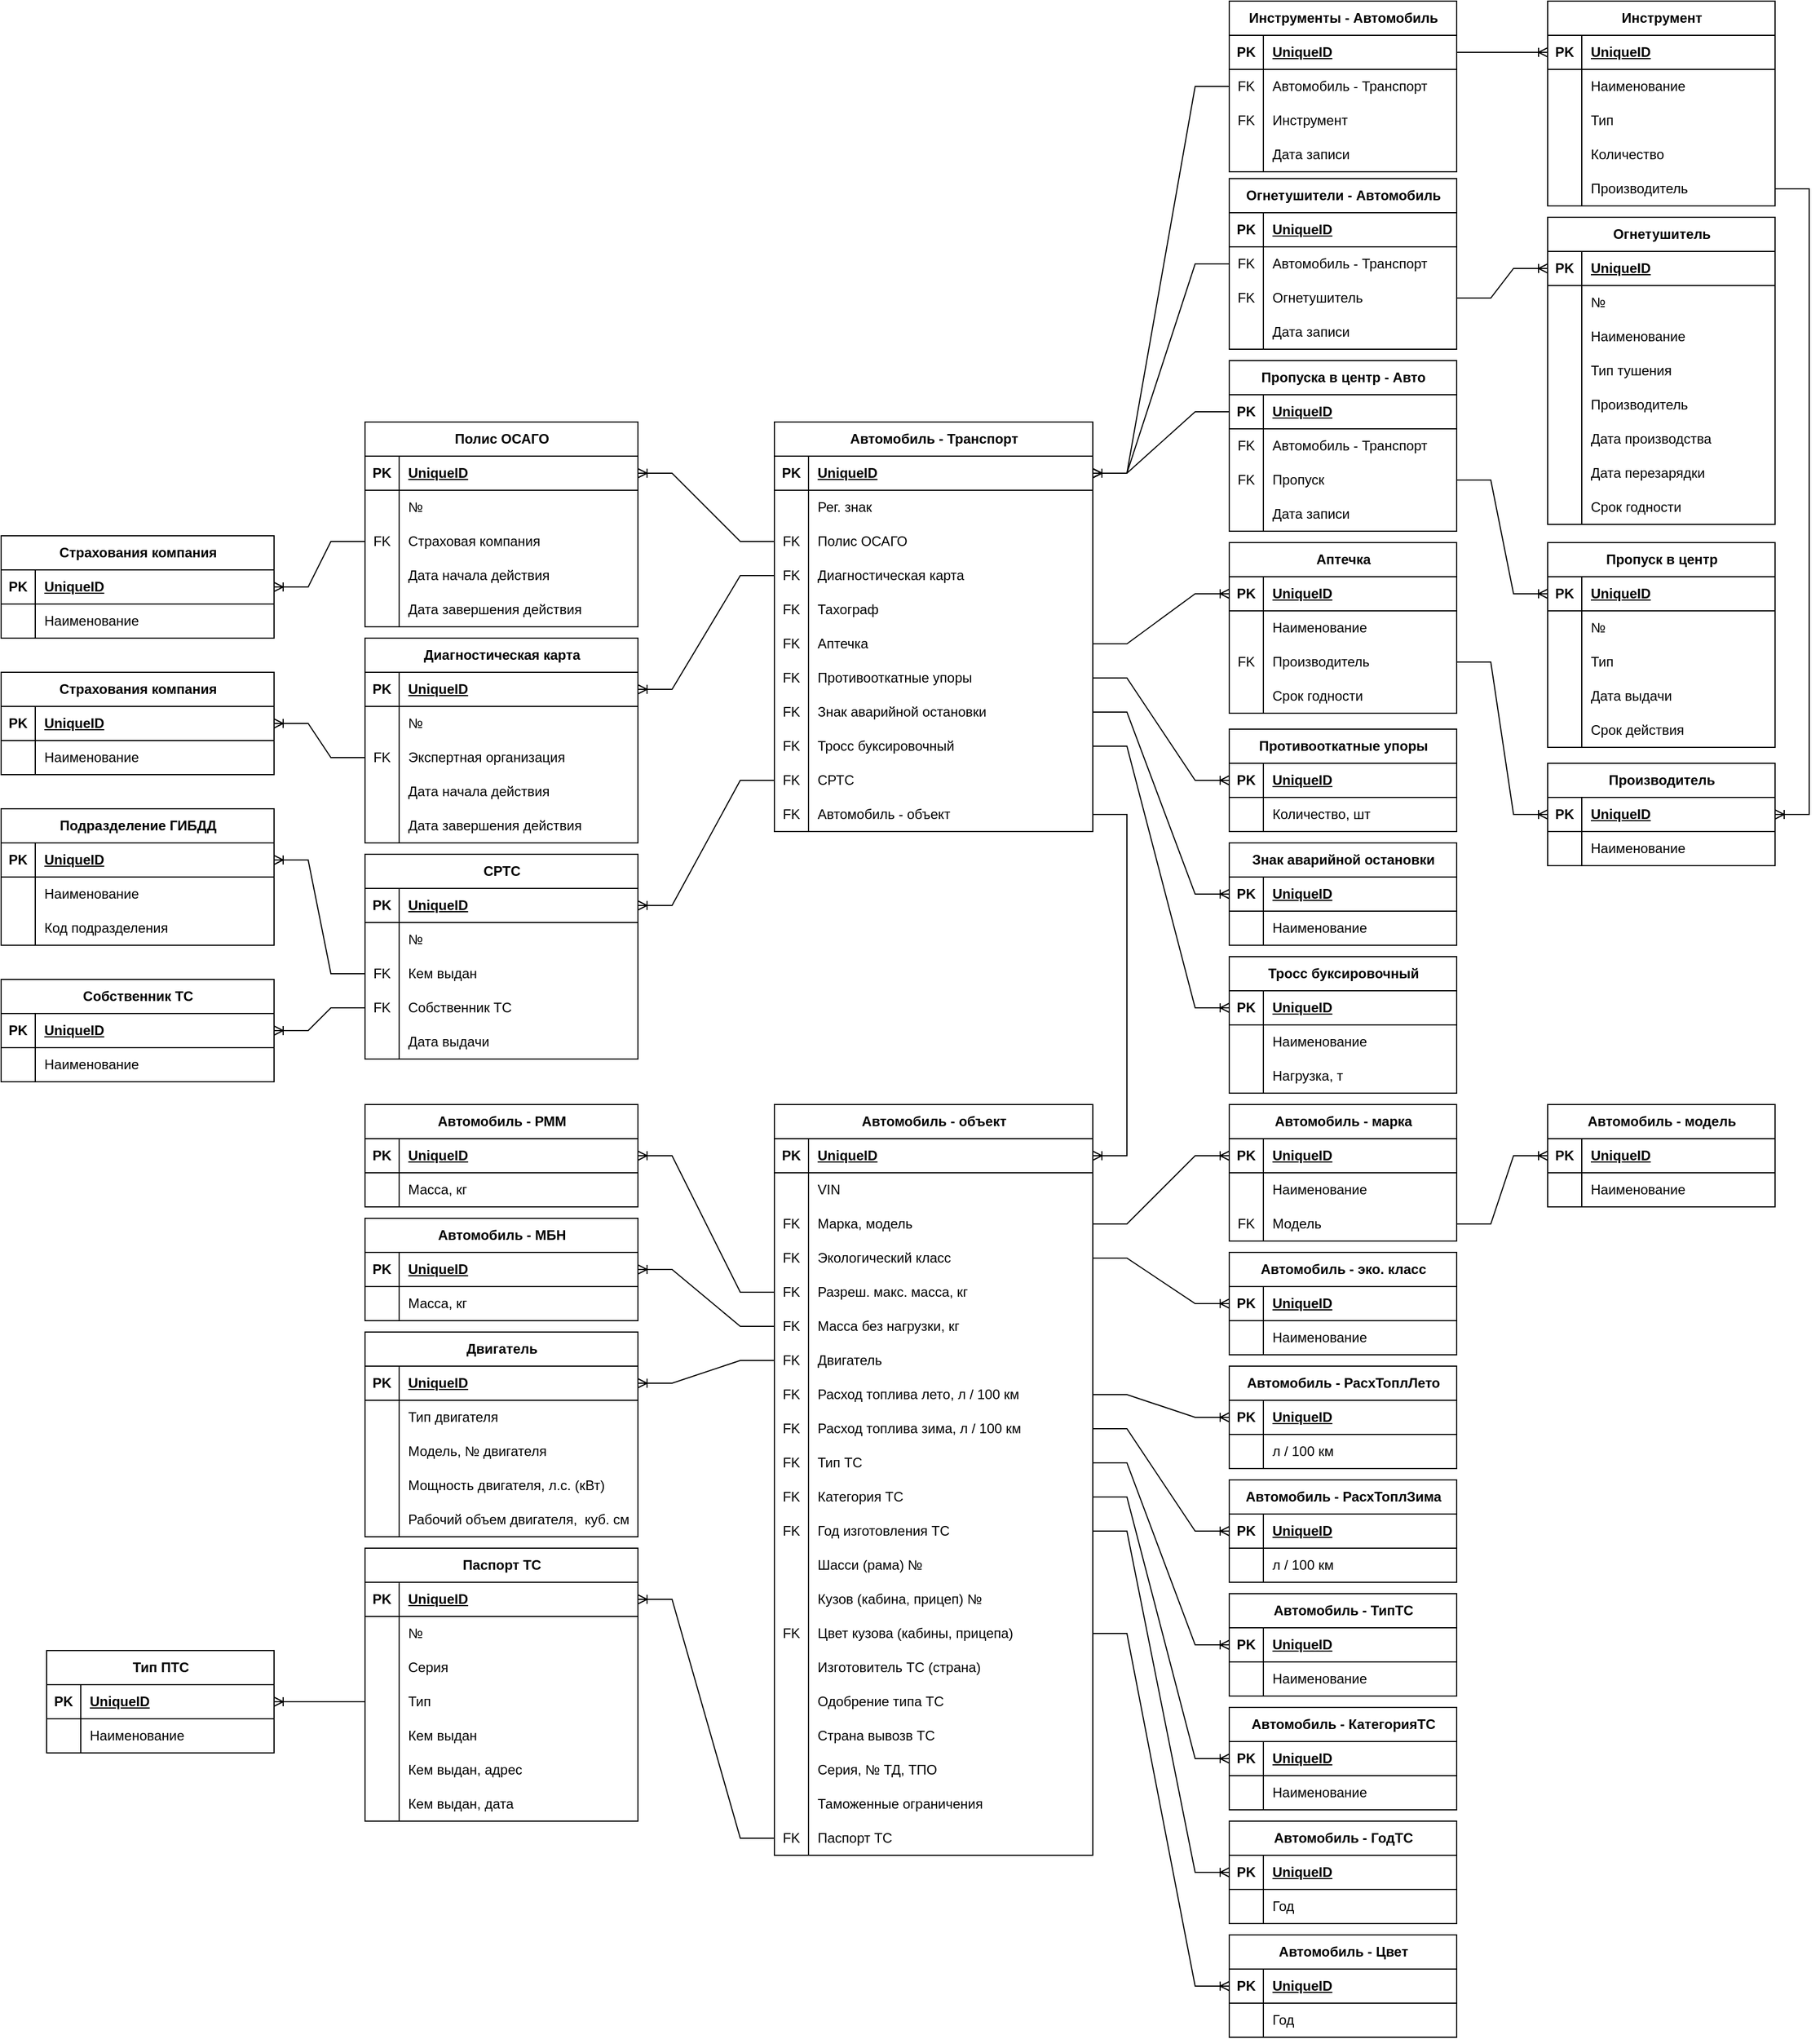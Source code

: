 <mxfile version="21.1.2" type="device">
  <diagram name="Страница 1" id="DL6jGknvzhb_gKb4Vus5">
    <mxGraphModel dx="4412" dy="3304" grid="1" gridSize="10" guides="1" tooltips="1" connect="1" arrows="1" fold="1" page="1" pageScale="1" pageWidth="827" pageHeight="1169" math="0" shadow="0">
      <root>
        <mxCell id="0" />
        <mxCell id="1" parent="0" />
        <mxCell id="3mnoeJhw_c_fS4Uzk-QM-1" value="Автомобиль - Транспорт" style="shape=table;startSize=30;container=1;collapsible=1;childLayout=tableLayout;fixedRows=1;rowLines=0;fontStyle=1;align=center;resizeLast=1;html=1;" vertex="1" parent="1">
          <mxGeometry x="40" y="-560" width="280" height="360" as="geometry" />
        </mxCell>
        <mxCell id="3mnoeJhw_c_fS4Uzk-QM-2" value="" style="shape=tableRow;horizontal=0;startSize=0;swimlaneHead=0;swimlaneBody=0;fillColor=none;collapsible=0;dropTarget=0;points=[[0,0.5],[1,0.5]];portConstraint=eastwest;top=0;left=0;right=0;bottom=1;" vertex="1" parent="3mnoeJhw_c_fS4Uzk-QM-1">
          <mxGeometry y="30" width="280" height="30" as="geometry" />
        </mxCell>
        <mxCell id="3mnoeJhw_c_fS4Uzk-QM-3" value="PK" style="shape=partialRectangle;connectable=0;fillColor=none;top=0;left=0;bottom=0;right=0;fontStyle=1;overflow=hidden;whiteSpace=wrap;html=1;" vertex="1" parent="3mnoeJhw_c_fS4Uzk-QM-2">
          <mxGeometry width="30" height="30" as="geometry">
            <mxRectangle width="30" height="30" as="alternateBounds" />
          </mxGeometry>
        </mxCell>
        <mxCell id="3mnoeJhw_c_fS4Uzk-QM-4" value="UniqueID" style="shape=partialRectangle;connectable=0;fillColor=none;top=0;left=0;bottom=0;right=0;align=left;spacingLeft=6;fontStyle=5;overflow=hidden;whiteSpace=wrap;html=1;" vertex="1" parent="3mnoeJhw_c_fS4Uzk-QM-2">
          <mxGeometry x="30" width="250" height="30" as="geometry">
            <mxRectangle width="250" height="30" as="alternateBounds" />
          </mxGeometry>
        </mxCell>
        <mxCell id="3mnoeJhw_c_fS4Uzk-QM-11" value="" style="shape=tableRow;horizontal=0;startSize=0;swimlaneHead=0;swimlaneBody=0;fillColor=none;collapsible=0;dropTarget=0;points=[[0,0.5],[1,0.5]];portConstraint=eastwest;top=0;left=0;right=0;bottom=0;" vertex="1" parent="3mnoeJhw_c_fS4Uzk-QM-1">
          <mxGeometry y="60" width="280" height="30" as="geometry" />
        </mxCell>
        <mxCell id="3mnoeJhw_c_fS4Uzk-QM-12" value="" style="shape=partialRectangle;connectable=0;fillColor=none;top=0;left=0;bottom=0;right=0;editable=1;overflow=hidden;whiteSpace=wrap;html=1;" vertex="1" parent="3mnoeJhw_c_fS4Uzk-QM-11">
          <mxGeometry width="30" height="30" as="geometry">
            <mxRectangle width="30" height="30" as="alternateBounds" />
          </mxGeometry>
        </mxCell>
        <mxCell id="3mnoeJhw_c_fS4Uzk-QM-13" value="Рег. знак" style="shape=partialRectangle;connectable=0;fillColor=none;top=0;left=0;bottom=0;right=0;align=left;spacingLeft=6;overflow=hidden;whiteSpace=wrap;html=1;" vertex="1" parent="3mnoeJhw_c_fS4Uzk-QM-11">
          <mxGeometry x="30" width="250" height="30" as="geometry">
            <mxRectangle width="250" height="30" as="alternateBounds" />
          </mxGeometry>
        </mxCell>
        <mxCell id="3mnoeJhw_c_fS4Uzk-QM-32" value="" style="shape=tableRow;horizontal=0;startSize=0;swimlaneHead=0;swimlaneBody=0;fillColor=none;collapsible=0;dropTarget=0;points=[[0,0.5],[1,0.5]];portConstraint=eastwest;top=0;left=0;right=0;bottom=0;" vertex="1" parent="3mnoeJhw_c_fS4Uzk-QM-1">
          <mxGeometry y="90" width="280" height="30" as="geometry" />
        </mxCell>
        <mxCell id="3mnoeJhw_c_fS4Uzk-QM-33" value="FK" style="shape=partialRectangle;connectable=0;fillColor=none;top=0;left=0;bottom=0;right=0;editable=1;overflow=hidden;whiteSpace=wrap;html=1;" vertex="1" parent="3mnoeJhw_c_fS4Uzk-QM-32">
          <mxGeometry width="30" height="30" as="geometry">
            <mxRectangle width="30" height="30" as="alternateBounds" />
          </mxGeometry>
        </mxCell>
        <mxCell id="3mnoeJhw_c_fS4Uzk-QM-34" value="Полис ОСАГО" style="shape=partialRectangle;connectable=0;fillColor=none;top=0;left=0;bottom=0;right=0;align=left;spacingLeft=6;overflow=hidden;whiteSpace=wrap;html=1;" vertex="1" parent="3mnoeJhw_c_fS4Uzk-QM-32">
          <mxGeometry x="30" width="250" height="30" as="geometry">
            <mxRectangle width="250" height="30" as="alternateBounds" />
          </mxGeometry>
        </mxCell>
        <mxCell id="3mnoeJhw_c_fS4Uzk-QM-35" value="" style="shape=tableRow;horizontal=0;startSize=0;swimlaneHead=0;swimlaneBody=0;fillColor=none;collapsible=0;dropTarget=0;points=[[0,0.5],[1,0.5]];portConstraint=eastwest;top=0;left=0;right=0;bottom=0;" vertex="1" parent="3mnoeJhw_c_fS4Uzk-QM-1">
          <mxGeometry y="120" width="280" height="30" as="geometry" />
        </mxCell>
        <mxCell id="3mnoeJhw_c_fS4Uzk-QM-36" value="FK" style="shape=partialRectangle;connectable=0;fillColor=none;top=0;left=0;bottom=0;right=0;editable=1;overflow=hidden;whiteSpace=wrap;html=1;" vertex="1" parent="3mnoeJhw_c_fS4Uzk-QM-35">
          <mxGeometry width="30" height="30" as="geometry">
            <mxRectangle width="30" height="30" as="alternateBounds" />
          </mxGeometry>
        </mxCell>
        <mxCell id="3mnoeJhw_c_fS4Uzk-QM-37" value="Диагностическая карта" style="shape=partialRectangle;connectable=0;fillColor=none;top=0;left=0;bottom=0;right=0;align=left;spacingLeft=6;overflow=hidden;whiteSpace=wrap;html=1;" vertex="1" parent="3mnoeJhw_c_fS4Uzk-QM-35">
          <mxGeometry x="30" width="250" height="30" as="geometry">
            <mxRectangle width="250" height="30" as="alternateBounds" />
          </mxGeometry>
        </mxCell>
        <mxCell id="3mnoeJhw_c_fS4Uzk-QM-38" value="" style="shape=tableRow;horizontal=0;startSize=0;swimlaneHead=0;swimlaneBody=0;fillColor=none;collapsible=0;dropTarget=0;points=[[0,0.5],[1,0.5]];portConstraint=eastwest;top=0;left=0;right=0;bottom=0;" vertex="1" parent="3mnoeJhw_c_fS4Uzk-QM-1">
          <mxGeometry y="150" width="280" height="30" as="geometry" />
        </mxCell>
        <mxCell id="3mnoeJhw_c_fS4Uzk-QM-39" value="FK" style="shape=partialRectangle;connectable=0;fillColor=none;top=0;left=0;bottom=0;right=0;editable=1;overflow=hidden;whiteSpace=wrap;html=1;" vertex="1" parent="3mnoeJhw_c_fS4Uzk-QM-38">
          <mxGeometry width="30" height="30" as="geometry">
            <mxRectangle width="30" height="30" as="alternateBounds" />
          </mxGeometry>
        </mxCell>
        <mxCell id="3mnoeJhw_c_fS4Uzk-QM-40" value="Тахограф" style="shape=partialRectangle;connectable=0;fillColor=none;top=0;left=0;bottom=0;right=0;align=left;spacingLeft=6;overflow=hidden;whiteSpace=wrap;html=1;" vertex="1" parent="3mnoeJhw_c_fS4Uzk-QM-38">
          <mxGeometry x="30" width="250" height="30" as="geometry">
            <mxRectangle width="250" height="30" as="alternateBounds" />
          </mxGeometry>
        </mxCell>
        <mxCell id="3mnoeJhw_c_fS4Uzk-QM-308" value="" style="shape=tableRow;horizontal=0;startSize=0;swimlaneHead=0;swimlaneBody=0;fillColor=none;collapsible=0;dropTarget=0;points=[[0,0.5],[1,0.5]];portConstraint=eastwest;top=0;left=0;right=0;bottom=0;" vertex="1" parent="3mnoeJhw_c_fS4Uzk-QM-1">
          <mxGeometry y="180" width="280" height="30" as="geometry" />
        </mxCell>
        <mxCell id="3mnoeJhw_c_fS4Uzk-QM-309" value="FK" style="shape=partialRectangle;connectable=0;fillColor=none;top=0;left=0;bottom=0;right=0;editable=1;overflow=hidden;whiteSpace=wrap;html=1;" vertex="1" parent="3mnoeJhw_c_fS4Uzk-QM-308">
          <mxGeometry width="30" height="30" as="geometry">
            <mxRectangle width="30" height="30" as="alternateBounds" />
          </mxGeometry>
        </mxCell>
        <mxCell id="3mnoeJhw_c_fS4Uzk-QM-310" value="Аптечка" style="shape=partialRectangle;connectable=0;fillColor=none;top=0;left=0;bottom=0;right=0;align=left;spacingLeft=6;overflow=hidden;whiteSpace=wrap;html=1;" vertex="1" parent="3mnoeJhw_c_fS4Uzk-QM-308">
          <mxGeometry x="30" width="250" height="30" as="geometry">
            <mxRectangle width="250" height="30" as="alternateBounds" />
          </mxGeometry>
        </mxCell>
        <mxCell id="3mnoeJhw_c_fS4Uzk-QM-314" value="" style="shape=tableRow;horizontal=0;startSize=0;swimlaneHead=0;swimlaneBody=0;fillColor=none;collapsible=0;dropTarget=0;points=[[0,0.5],[1,0.5]];portConstraint=eastwest;top=0;left=0;right=0;bottom=0;" vertex="1" parent="3mnoeJhw_c_fS4Uzk-QM-1">
          <mxGeometry y="210" width="280" height="30" as="geometry" />
        </mxCell>
        <mxCell id="3mnoeJhw_c_fS4Uzk-QM-315" value="FK" style="shape=partialRectangle;connectable=0;fillColor=none;top=0;left=0;bottom=0;right=0;editable=1;overflow=hidden;whiteSpace=wrap;html=1;" vertex="1" parent="3mnoeJhw_c_fS4Uzk-QM-314">
          <mxGeometry width="30" height="30" as="geometry">
            <mxRectangle width="30" height="30" as="alternateBounds" />
          </mxGeometry>
        </mxCell>
        <mxCell id="3mnoeJhw_c_fS4Uzk-QM-316" value="Противооткатные упоры" style="shape=partialRectangle;connectable=0;fillColor=none;top=0;left=0;bottom=0;right=0;align=left;spacingLeft=6;overflow=hidden;whiteSpace=wrap;html=1;" vertex="1" parent="3mnoeJhw_c_fS4Uzk-QM-314">
          <mxGeometry x="30" width="250" height="30" as="geometry">
            <mxRectangle width="250" height="30" as="alternateBounds" />
          </mxGeometry>
        </mxCell>
        <mxCell id="3mnoeJhw_c_fS4Uzk-QM-317" value="" style="shape=tableRow;horizontal=0;startSize=0;swimlaneHead=0;swimlaneBody=0;fillColor=none;collapsible=0;dropTarget=0;points=[[0,0.5],[1,0.5]];portConstraint=eastwest;top=0;left=0;right=0;bottom=0;" vertex="1" parent="3mnoeJhw_c_fS4Uzk-QM-1">
          <mxGeometry y="240" width="280" height="30" as="geometry" />
        </mxCell>
        <mxCell id="3mnoeJhw_c_fS4Uzk-QM-318" value="FK" style="shape=partialRectangle;connectable=0;fillColor=none;top=0;left=0;bottom=0;right=0;editable=1;overflow=hidden;whiteSpace=wrap;html=1;" vertex="1" parent="3mnoeJhw_c_fS4Uzk-QM-317">
          <mxGeometry width="30" height="30" as="geometry">
            <mxRectangle width="30" height="30" as="alternateBounds" />
          </mxGeometry>
        </mxCell>
        <mxCell id="3mnoeJhw_c_fS4Uzk-QM-319" value="Знак аварийной остановки" style="shape=partialRectangle;connectable=0;fillColor=none;top=0;left=0;bottom=0;right=0;align=left;spacingLeft=6;overflow=hidden;whiteSpace=wrap;html=1;" vertex="1" parent="3mnoeJhw_c_fS4Uzk-QM-317">
          <mxGeometry x="30" width="250" height="30" as="geometry">
            <mxRectangle width="250" height="30" as="alternateBounds" />
          </mxGeometry>
        </mxCell>
        <mxCell id="3mnoeJhw_c_fS4Uzk-QM-323" value="" style="shape=tableRow;horizontal=0;startSize=0;swimlaneHead=0;swimlaneBody=0;fillColor=none;collapsible=0;dropTarget=0;points=[[0,0.5],[1,0.5]];portConstraint=eastwest;top=0;left=0;right=0;bottom=0;" vertex="1" parent="3mnoeJhw_c_fS4Uzk-QM-1">
          <mxGeometry y="270" width="280" height="30" as="geometry" />
        </mxCell>
        <mxCell id="3mnoeJhw_c_fS4Uzk-QM-324" value="FK" style="shape=partialRectangle;connectable=0;fillColor=none;top=0;left=0;bottom=0;right=0;editable=1;overflow=hidden;whiteSpace=wrap;html=1;" vertex="1" parent="3mnoeJhw_c_fS4Uzk-QM-323">
          <mxGeometry width="30" height="30" as="geometry">
            <mxRectangle width="30" height="30" as="alternateBounds" />
          </mxGeometry>
        </mxCell>
        <mxCell id="3mnoeJhw_c_fS4Uzk-QM-325" value="Тросс буксировочный" style="shape=partialRectangle;connectable=0;fillColor=none;top=0;left=0;bottom=0;right=0;align=left;spacingLeft=6;overflow=hidden;whiteSpace=wrap;html=1;" vertex="1" parent="3mnoeJhw_c_fS4Uzk-QM-323">
          <mxGeometry x="30" width="250" height="30" as="geometry">
            <mxRectangle width="250" height="30" as="alternateBounds" />
          </mxGeometry>
        </mxCell>
        <mxCell id="3mnoeJhw_c_fS4Uzk-QM-326" value="" style="shape=tableRow;horizontal=0;startSize=0;swimlaneHead=0;swimlaneBody=0;fillColor=none;collapsible=0;dropTarget=0;points=[[0,0.5],[1,0.5]];portConstraint=eastwest;top=0;left=0;right=0;bottom=0;" vertex="1" parent="3mnoeJhw_c_fS4Uzk-QM-1">
          <mxGeometry y="300" width="280" height="30" as="geometry" />
        </mxCell>
        <mxCell id="3mnoeJhw_c_fS4Uzk-QM-327" value="FK" style="shape=partialRectangle;connectable=0;fillColor=none;top=0;left=0;bottom=0;right=0;editable=1;overflow=hidden;whiteSpace=wrap;html=1;" vertex="1" parent="3mnoeJhw_c_fS4Uzk-QM-326">
          <mxGeometry width="30" height="30" as="geometry">
            <mxRectangle width="30" height="30" as="alternateBounds" />
          </mxGeometry>
        </mxCell>
        <mxCell id="3mnoeJhw_c_fS4Uzk-QM-328" value="СРТС" style="shape=partialRectangle;connectable=0;fillColor=none;top=0;left=0;bottom=0;right=0;align=left;spacingLeft=6;overflow=hidden;whiteSpace=wrap;html=1;" vertex="1" parent="3mnoeJhw_c_fS4Uzk-QM-326">
          <mxGeometry x="30" width="250" height="30" as="geometry">
            <mxRectangle width="250" height="30" as="alternateBounds" />
          </mxGeometry>
        </mxCell>
        <mxCell id="3mnoeJhw_c_fS4Uzk-QM-5" value="" style="shape=tableRow;horizontal=0;startSize=0;swimlaneHead=0;swimlaneBody=0;fillColor=none;collapsible=0;dropTarget=0;points=[[0,0.5],[1,0.5]];portConstraint=eastwest;top=0;left=0;right=0;bottom=0;" vertex="1" parent="3mnoeJhw_c_fS4Uzk-QM-1">
          <mxGeometry y="330" width="280" height="30" as="geometry" />
        </mxCell>
        <mxCell id="3mnoeJhw_c_fS4Uzk-QM-6" value="FK" style="shape=partialRectangle;connectable=0;fillColor=none;top=0;left=0;bottom=0;right=0;editable=1;overflow=hidden;whiteSpace=wrap;html=1;" vertex="1" parent="3mnoeJhw_c_fS4Uzk-QM-5">
          <mxGeometry width="30" height="30" as="geometry">
            <mxRectangle width="30" height="30" as="alternateBounds" />
          </mxGeometry>
        </mxCell>
        <mxCell id="3mnoeJhw_c_fS4Uzk-QM-7" value="Автомобиль - объект" style="shape=partialRectangle;connectable=0;fillColor=none;top=0;left=0;bottom=0;right=0;align=left;spacingLeft=6;overflow=hidden;whiteSpace=wrap;html=1;" vertex="1" parent="3mnoeJhw_c_fS4Uzk-QM-5">
          <mxGeometry x="30" width="250" height="30" as="geometry">
            <mxRectangle width="250" height="30" as="alternateBounds" />
          </mxGeometry>
        </mxCell>
        <mxCell id="3mnoeJhw_c_fS4Uzk-QM-47" value="Автомобиль - объект" style="shape=table;startSize=30;container=1;collapsible=1;childLayout=tableLayout;fixedRows=1;rowLines=0;fontStyle=1;align=center;resizeLast=1;html=1;" vertex="1" parent="1">
          <mxGeometry x="40" y="40" width="280" height="660" as="geometry" />
        </mxCell>
        <mxCell id="3mnoeJhw_c_fS4Uzk-QM-48" value="" style="shape=tableRow;horizontal=0;startSize=0;swimlaneHead=0;swimlaneBody=0;fillColor=none;collapsible=0;dropTarget=0;points=[[0,0.5],[1,0.5]];portConstraint=eastwest;top=0;left=0;right=0;bottom=1;" vertex="1" parent="3mnoeJhw_c_fS4Uzk-QM-47">
          <mxGeometry y="30" width="280" height="30" as="geometry" />
        </mxCell>
        <mxCell id="3mnoeJhw_c_fS4Uzk-QM-49" value="PK" style="shape=partialRectangle;connectable=0;fillColor=none;top=0;left=0;bottom=0;right=0;fontStyle=1;overflow=hidden;whiteSpace=wrap;html=1;" vertex="1" parent="3mnoeJhw_c_fS4Uzk-QM-48">
          <mxGeometry width="30" height="30" as="geometry">
            <mxRectangle width="30" height="30" as="alternateBounds" />
          </mxGeometry>
        </mxCell>
        <mxCell id="3mnoeJhw_c_fS4Uzk-QM-50" value="UniqueID" style="shape=partialRectangle;connectable=0;fillColor=none;top=0;left=0;bottom=0;right=0;align=left;spacingLeft=6;fontStyle=5;overflow=hidden;whiteSpace=wrap;html=1;" vertex="1" parent="3mnoeJhw_c_fS4Uzk-QM-48">
          <mxGeometry x="30" width="250" height="30" as="geometry">
            <mxRectangle width="250" height="30" as="alternateBounds" />
          </mxGeometry>
        </mxCell>
        <mxCell id="3mnoeJhw_c_fS4Uzk-QM-72" value="" style="shape=tableRow;horizontal=0;startSize=0;swimlaneHead=0;swimlaneBody=0;fillColor=none;collapsible=0;dropTarget=0;points=[[0,0.5],[1,0.5]];portConstraint=eastwest;top=0;left=0;right=0;bottom=0;" vertex="1" parent="3mnoeJhw_c_fS4Uzk-QM-47">
          <mxGeometry y="60" width="280" height="30" as="geometry" />
        </mxCell>
        <mxCell id="3mnoeJhw_c_fS4Uzk-QM-73" value="" style="shape=partialRectangle;connectable=0;fillColor=none;top=0;left=0;bottom=0;right=0;editable=1;overflow=hidden;whiteSpace=wrap;html=1;" vertex="1" parent="3mnoeJhw_c_fS4Uzk-QM-72">
          <mxGeometry width="30" height="30" as="geometry">
            <mxRectangle width="30" height="30" as="alternateBounds" />
          </mxGeometry>
        </mxCell>
        <mxCell id="3mnoeJhw_c_fS4Uzk-QM-74" value="VIN" style="shape=partialRectangle;connectable=0;fillColor=none;top=0;left=0;bottom=0;right=0;align=left;spacingLeft=6;overflow=hidden;whiteSpace=wrap;html=1;" vertex="1" parent="3mnoeJhw_c_fS4Uzk-QM-72">
          <mxGeometry x="30" width="250" height="30" as="geometry">
            <mxRectangle width="250" height="30" as="alternateBounds" />
          </mxGeometry>
        </mxCell>
        <mxCell id="3mnoeJhw_c_fS4Uzk-QM-51" value="" style="shape=tableRow;horizontal=0;startSize=0;swimlaneHead=0;swimlaneBody=0;fillColor=none;collapsible=0;dropTarget=0;points=[[0,0.5],[1,0.5]];portConstraint=eastwest;top=0;left=0;right=0;bottom=0;" vertex="1" parent="3mnoeJhw_c_fS4Uzk-QM-47">
          <mxGeometry y="90" width="280" height="30" as="geometry" />
        </mxCell>
        <mxCell id="3mnoeJhw_c_fS4Uzk-QM-52" value="FK" style="shape=partialRectangle;connectable=0;fillColor=none;top=0;left=0;bottom=0;right=0;editable=1;overflow=hidden;whiteSpace=wrap;html=1;" vertex="1" parent="3mnoeJhw_c_fS4Uzk-QM-51">
          <mxGeometry width="30" height="30" as="geometry">
            <mxRectangle width="30" height="30" as="alternateBounds" />
          </mxGeometry>
        </mxCell>
        <mxCell id="3mnoeJhw_c_fS4Uzk-QM-53" value="Марка, модель" style="shape=partialRectangle;connectable=0;fillColor=none;top=0;left=0;bottom=0;right=0;align=left;spacingLeft=6;overflow=hidden;whiteSpace=wrap;html=1;" vertex="1" parent="3mnoeJhw_c_fS4Uzk-QM-51">
          <mxGeometry x="30" width="250" height="30" as="geometry">
            <mxRectangle width="250" height="30" as="alternateBounds" />
          </mxGeometry>
        </mxCell>
        <mxCell id="3mnoeJhw_c_fS4Uzk-QM-57" value="" style="shape=tableRow;horizontal=0;startSize=0;swimlaneHead=0;swimlaneBody=0;fillColor=none;collapsible=0;dropTarget=0;points=[[0,0.5],[1,0.5]];portConstraint=eastwest;top=0;left=0;right=0;bottom=0;" vertex="1" parent="3mnoeJhw_c_fS4Uzk-QM-47">
          <mxGeometry y="120" width="280" height="30" as="geometry" />
        </mxCell>
        <mxCell id="3mnoeJhw_c_fS4Uzk-QM-58" value="FK" style="shape=partialRectangle;connectable=0;fillColor=none;top=0;left=0;bottom=0;right=0;editable=1;overflow=hidden;whiteSpace=wrap;html=1;" vertex="1" parent="3mnoeJhw_c_fS4Uzk-QM-57">
          <mxGeometry width="30" height="30" as="geometry">
            <mxRectangle width="30" height="30" as="alternateBounds" />
          </mxGeometry>
        </mxCell>
        <mxCell id="3mnoeJhw_c_fS4Uzk-QM-59" value="Экологический класс" style="shape=partialRectangle;connectable=0;fillColor=none;top=0;left=0;bottom=0;right=0;align=left;spacingLeft=6;overflow=hidden;whiteSpace=wrap;html=1;" vertex="1" parent="3mnoeJhw_c_fS4Uzk-QM-57">
          <mxGeometry x="30" width="250" height="30" as="geometry">
            <mxRectangle width="250" height="30" as="alternateBounds" />
          </mxGeometry>
        </mxCell>
        <mxCell id="3mnoeJhw_c_fS4Uzk-QM-60" value="" style="shape=tableRow;horizontal=0;startSize=0;swimlaneHead=0;swimlaneBody=0;fillColor=none;collapsible=0;dropTarget=0;points=[[0,0.5],[1,0.5]];portConstraint=eastwest;top=0;left=0;right=0;bottom=0;" vertex="1" parent="3mnoeJhw_c_fS4Uzk-QM-47">
          <mxGeometry y="150" width="280" height="30" as="geometry" />
        </mxCell>
        <mxCell id="3mnoeJhw_c_fS4Uzk-QM-61" value="FK" style="shape=partialRectangle;connectable=0;fillColor=none;top=0;left=0;bottom=0;right=0;editable=1;overflow=hidden;whiteSpace=wrap;html=1;" vertex="1" parent="3mnoeJhw_c_fS4Uzk-QM-60">
          <mxGeometry width="30" height="30" as="geometry">
            <mxRectangle width="30" height="30" as="alternateBounds" />
          </mxGeometry>
        </mxCell>
        <mxCell id="3mnoeJhw_c_fS4Uzk-QM-62" value="Разреш. макс. масса, кг" style="shape=partialRectangle;connectable=0;fillColor=none;top=0;left=0;bottom=0;right=0;align=left;spacingLeft=6;overflow=hidden;whiteSpace=wrap;html=1;" vertex="1" parent="3mnoeJhw_c_fS4Uzk-QM-60">
          <mxGeometry x="30" width="250" height="30" as="geometry">
            <mxRectangle width="250" height="30" as="alternateBounds" />
          </mxGeometry>
        </mxCell>
        <mxCell id="3mnoeJhw_c_fS4Uzk-QM-102" value="" style="shape=tableRow;horizontal=0;startSize=0;swimlaneHead=0;swimlaneBody=0;fillColor=none;collapsible=0;dropTarget=0;points=[[0,0.5],[1,0.5]];portConstraint=eastwest;top=0;left=0;right=0;bottom=0;" vertex="1" parent="3mnoeJhw_c_fS4Uzk-QM-47">
          <mxGeometry y="180" width="280" height="30" as="geometry" />
        </mxCell>
        <mxCell id="3mnoeJhw_c_fS4Uzk-QM-103" value="FK" style="shape=partialRectangle;connectable=0;fillColor=none;top=0;left=0;bottom=0;right=0;editable=1;overflow=hidden;whiteSpace=wrap;html=1;" vertex="1" parent="3mnoeJhw_c_fS4Uzk-QM-102">
          <mxGeometry width="30" height="30" as="geometry">
            <mxRectangle width="30" height="30" as="alternateBounds" />
          </mxGeometry>
        </mxCell>
        <mxCell id="3mnoeJhw_c_fS4Uzk-QM-104" value="Масса без нагрузки, кг" style="shape=partialRectangle;connectable=0;fillColor=none;top=0;left=0;bottom=0;right=0;align=left;spacingLeft=6;overflow=hidden;whiteSpace=wrap;html=1;" vertex="1" parent="3mnoeJhw_c_fS4Uzk-QM-102">
          <mxGeometry x="30" width="250" height="30" as="geometry">
            <mxRectangle width="250" height="30" as="alternateBounds" />
          </mxGeometry>
        </mxCell>
        <mxCell id="3mnoeJhw_c_fS4Uzk-QM-63" value="" style="shape=tableRow;horizontal=0;startSize=0;swimlaneHead=0;swimlaneBody=0;fillColor=none;collapsible=0;dropTarget=0;points=[[0,0.5],[1,0.5]];portConstraint=eastwest;top=0;left=0;right=0;bottom=0;" vertex="1" parent="3mnoeJhw_c_fS4Uzk-QM-47">
          <mxGeometry y="210" width="280" height="30" as="geometry" />
        </mxCell>
        <mxCell id="3mnoeJhw_c_fS4Uzk-QM-64" value="FK" style="shape=partialRectangle;connectable=0;fillColor=none;top=0;left=0;bottom=0;right=0;editable=1;overflow=hidden;whiteSpace=wrap;html=1;" vertex="1" parent="3mnoeJhw_c_fS4Uzk-QM-63">
          <mxGeometry width="30" height="30" as="geometry">
            <mxRectangle width="30" height="30" as="alternateBounds" />
          </mxGeometry>
        </mxCell>
        <mxCell id="3mnoeJhw_c_fS4Uzk-QM-65" value="Двигатель" style="shape=partialRectangle;connectable=0;fillColor=none;top=0;left=0;bottom=0;right=0;align=left;spacingLeft=6;overflow=hidden;whiteSpace=wrap;html=1;" vertex="1" parent="3mnoeJhw_c_fS4Uzk-QM-63">
          <mxGeometry x="30" width="250" height="30" as="geometry">
            <mxRectangle width="250" height="30" as="alternateBounds" />
          </mxGeometry>
        </mxCell>
        <mxCell id="3mnoeJhw_c_fS4Uzk-QM-66" value="" style="shape=tableRow;horizontal=0;startSize=0;swimlaneHead=0;swimlaneBody=0;fillColor=none;collapsible=0;dropTarget=0;points=[[0,0.5],[1,0.5]];portConstraint=eastwest;top=0;left=0;right=0;bottom=0;" vertex="1" parent="3mnoeJhw_c_fS4Uzk-QM-47">
          <mxGeometry y="240" width="280" height="30" as="geometry" />
        </mxCell>
        <mxCell id="3mnoeJhw_c_fS4Uzk-QM-67" value="FK" style="shape=partialRectangle;connectable=0;fillColor=none;top=0;left=0;bottom=0;right=0;editable=1;overflow=hidden;whiteSpace=wrap;html=1;" vertex="1" parent="3mnoeJhw_c_fS4Uzk-QM-66">
          <mxGeometry width="30" height="30" as="geometry">
            <mxRectangle width="30" height="30" as="alternateBounds" />
          </mxGeometry>
        </mxCell>
        <mxCell id="3mnoeJhw_c_fS4Uzk-QM-68" value="Расход топлива лето, л / 100 км" style="shape=partialRectangle;connectable=0;fillColor=none;top=0;left=0;bottom=0;right=0;align=left;spacingLeft=6;overflow=hidden;whiteSpace=wrap;html=1;" vertex="1" parent="3mnoeJhw_c_fS4Uzk-QM-66">
          <mxGeometry x="30" width="250" height="30" as="geometry">
            <mxRectangle width="250" height="30" as="alternateBounds" />
          </mxGeometry>
        </mxCell>
        <mxCell id="3mnoeJhw_c_fS4Uzk-QM-69" value="" style="shape=tableRow;horizontal=0;startSize=0;swimlaneHead=0;swimlaneBody=0;fillColor=none;collapsible=0;dropTarget=0;points=[[0,0.5],[1,0.5]];portConstraint=eastwest;top=0;left=0;right=0;bottom=0;" vertex="1" parent="3mnoeJhw_c_fS4Uzk-QM-47">
          <mxGeometry y="270" width="280" height="30" as="geometry" />
        </mxCell>
        <mxCell id="3mnoeJhw_c_fS4Uzk-QM-70" value="FK" style="shape=partialRectangle;connectable=0;fillColor=none;top=0;left=0;bottom=0;right=0;editable=1;overflow=hidden;whiteSpace=wrap;html=1;" vertex="1" parent="3mnoeJhw_c_fS4Uzk-QM-69">
          <mxGeometry width="30" height="30" as="geometry">
            <mxRectangle width="30" height="30" as="alternateBounds" />
          </mxGeometry>
        </mxCell>
        <mxCell id="3mnoeJhw_c_fS4Uzk-QM-71" value="Расход топлива зима, л / 100 км" style="shape=partialRectangle;connectable=0;fillColor=none;top=0;left=0;bottom=0;right=0;align=left;spacingLeft=6;overflow=hidden;whiteSpace=wrap;html=1;" vertex="1" parent="3mnoeJhw_c_fS4Uzk-QM-69">
          <mxGeometry x="30" width="250" height="30" as="geometry">
            <mxRectangle width="250" height="30" as="alternateBounds" />
          </mxGeometry>
        </mxCell>
        <mxCell id="3mnoeJhw_c_fS4Uzk-QM-75" value="" style="shape=tableRow;horizontal=0;startSize=0;swimlaneHead=0;swimlaneBody=0;fillColor=none;collapsible=0;dropTarget=0;points=[[0,0.5],[1,0.5]];portConstraint=eastwest;top=0;left=0;right=0;bottom=0;" vertex="1" parent="3mnoeJhw_c_fS4Uzk-QM-47">
          <mxGeometry y="300" width="280" height="30" as="geometry" />
        </mxCell>
        <mxCell id="3mnoeJhw_c_fS4Uzk-QM-76" value="FK" style="shape=partialRectangle;connectable=0;fillColor=none;top=0;left=0;bottom=0;right=0;editable=1;overflow=hidden;whiteSpace=wrap;html=1;" vertex="1" parent="3mnoeJhw_c_fS4Uzk-QM-75">
          <mxGeometry width="30" height="30" as="geometry">
            <mxRectangle width="30" height="30" as="alternateBounds" />
          </mxGeometry>
        </mxCell>
        <mxCell id="3mnoeJhw_c_fS4Uzk-QM-77" value="Тип ТС" style="shape=partialRectangle;connectable=0;fillColor=none;top=0;left=0;bottom=0;right=0;align=left;spacingLeft=6;overflow=hidden;whiteSpace=wrap;html=1;" vertex="1" parent="3mnoeJhw_c_fS4Uzk-QM-75">
          <mxGeometry x="30" width="250" height="30" as="geometry">
            <mxRectangle width="250" height="30" as="alternateBounds" />
          </mxGeometry>
        </mxCell>
        <mxCell id="3mnoeJhw_c_fS4Uzk-QM-78" value="" style="shape=tableRow;horizontal=0;startSize=0;swimlaneHead=0;swimlaneBody=0;fillColor=none;collapsible=0;dropTarget=0;points=[[0,0.5],[1,0.5]];portConstraint=eastwest;top=0;left=0;right=0;bottom=0;" vertex="1" parent="3mnoeJhw_c_fS4Uzk-QM-47">
          <mxGeometry y="330" width="280" height="30" as="geometry" />
        </mxCell>
        <mxCell id="3mnoeJhw_c_fS4Uzk-QM-79" value="FK" style="shape=partialRectangle;connectable=0;fillColor=none;top=0;left=0;bottom=0;right=0;editable=1;overflow=hidden;whiteSpace=wrap;html=1;" vertex="1" parent="3mnoeJhw_c_fS4Uzk-QM-78">
          <mxGeometry width="30" height="30" as="geometry">
            <mxRectangle width="30" height="30" as="alternateBounds" />
          </mxGeometry>
        </mxCell>
        <mxCell id="3mnoeJhw_c_fS4Uzk-QM-80" value="Категория ТС" style="shape=partialRectangle;connectable=0;fillColor=none;top=0;left=0;bottom=0;right=0;align=left;spacingLeft=6;overflow=hidden;whiteSpace=wrap;html=1;" vertex="1" parent="3mnoeJhw_c_fS4Uzk-QM-78">
          <mxGeometry x="30" width="250" height="30" as="geometry">
            <mxRectangle width="250" height="30" as="alternateBounds" />
          </mxGeometry>
        </mxCell>
        <mxCell id="3mnoeJhw_c_fS4Uzk-QM-81" value="" style="shape=tableRow;horizontal=0;startSize=0;swimlaneHead=0;swimlaneBody=0;fillColor=none;collapsible=0;dropTarget=0;points=[[0,0.5],[1,0.5]];portConstraint=eastwest;top=0;left=0;right=0;bottom=0;" vertex="1" parent="3mnoeJhw_c_fS4Uzk-QM-47">
          <mxGeometry y="360" width="280" height="30" as="geometry" />
        </mxCell>
        <mxCell id="3mnoeJhw_c_fS4Uzk-QM-82" value="FK" style="shape=partialRectangle;connectable=0;fillColor=none;top=0;left=0;bottom=0;right=0;editable=1;overflow=hidden;whiteSpace=wrap;html=1;" vertex="1" parent="3mnoeJhw_c_fS4Uzk-QM-81">
          <mxGeometry width="30" height="30" as="geometry">
            <mxRectangle width="30" height="30" as="alternateBounds" />
          </mxGeometry>
        </mxCell>
        <mxCell id="3mnoeJhw_c_fS4Uzk-QM-83" value="Год изготовления ТС" style="shape=partialRectangle;connectable=0;fillColor=none;top=0;left=0;bottom=0;right=0;align=left;spacingLeft=6;overflow=hidden;whiteSpace=wrap;html=1;" vertex="1" parent="3mnoeJhw_c_fS4Uzk-QM-81">
          <mxGeometry x="30" width="250" height="30" as="geometry">
            <mxRectangle width="250" height="30" as="alternateBounds" />
          </mxGeometry>
        </mxCell>
        <mxCell id="3mnoeJhw_c_fS4Uzk-QM-87" value="" style="shape=tableRow;horizontal=0;startSize=0;swimlaneHead=0;swimlaneBody=0;fillColor=none;collapsible=0;dropTarget=0;points=[[0,0.5],[1,0.5]];portConstraint=eastwest;top=0;left=0;right=0;bottom=0;" vertex="1" parent="3mnoeJhw_c_fS4Uzk-QM-47">
          <mxGeometry y="390" width="280" height="30" as="geometry" />
        </mxCell>
        <mxCell id="3mnoeJhw_c_fS4Uzk-QM-88" value="" style="shape=partialRectangle;connectable=0;fillColor=none;top=0;left=0;bottom=0;right=0;editable=1;overflow=hidden;whiteSpace=wrap;html=1;" vertex="1" parent="3mnoeJhw_c_fS4Uzk-QM-87">
          <mxGeometry width="30" height="30" as="geometry">
            <mxRectangle width="30" height="30" as="alternateBounds" />
          </mxGeometry>
        </mxCell>
        <mxCell id="3mnoeJhw_c_fS4Uzk-QM-89" value="Шасси (рама) №" style="shape=partialRectangle;connectable=0;fillColor=none;top=0;left=0;bottom=0;right=0;align=left;spacingLeft=6;overflow=hidden;whiteSpace=wrap;html=1;" vertex="1" parent="3mnoeJhw_c_fS4Uzk-QM-87">
          <mxGeometry x="30" width="250" height="30" as="geometry">
            <mxRectangle width="250" height="30" as="alternateBounds" />
          </mxGeometry>
        </mxCell>
        <mxCell id="3mnoeJhw_c_fS4Uzk-QM-90" value="" style="shape=tableRow;horizontal=0;startSize=0;swimlaneHead=0;swimlaneBody=0;fillColor=none;collapsible=0;dropTarget=0;points=[[0,0.5],[1,0.5]];portConstraint=eastwest;top=0;left=0;right=0;bottom=0;" vertex="1" parent="3mnoeJhw_c_fS4Uzk-QM-47">
          <mxGeometry y="420" width="280" height="30" as="geometry" />
        </mxCell>
        <mxCell id="3mnoeJhw_c_fS4Uzk-QM-91" value="" style="shape=partialRectangle;connectable=0;fillColor=none;top=0;left=0;bottom=0;right=0;editable=1;overflow=hidden;whiteSpace=wrap;html=1;" vertex="1" parent="3mnoeJhw_c_fS4Uzk-QM-90">
          <mxGeometry width="30" height="30" as="geometry">
            <mxRectangle width="30" height="30" as="alternateBounds" />
          </mxGeometry>
        </mxCell>
        <mxCell id="3mnoeJhw_c_fS4Uzk-QM-92" value="Кузов (кабина, прицеп) №" style="shape=partialRectangle;connectable=0;fillColor=none;top=0;left=0;bottom=0;right=0;align=left;spacingLeft=6;overflow=hidden;whiteSpace=wrap;html=1;" vertex="1" parent="3mnoeJhw_c_fS4Uzk-QM-90">
          <mxGeometry x="30" width="250" height="30" as="geometry">
            <mxRectangle width="250" height="30" as="alternateBounds" />
          </mxGeometry>
        </mxCell>
        <mxCell id="3mnoeJhw_c_fS4Uzk-QM-93" value="" style="shape=tableRow;horizontal=0;startSize=0;swimlaneHead=0;swimlaneBody=0;fillColor=none;collapsible=0;dropTarget=0;points=[[0,0.5],[1,0.5]];portConstraint=eastwest;top=0;left=0;right=0;bottom=0;" vertex="1" parent="3mnoeJhw_c_fS4Uzk-QM-47">
          <mxGeometry y="450" width="280" height="30" as="geometry" />
        </mxCell>
        <mxCell id="3mnoeJhw_c_fS4Uzk-QM-94" value="FK" style="shape=partialRectangle;connectable=0;fillColor=none;top=0;left=0;bottom=0;right=0;editable=1;overflow=hidden;whiteSpace=wrap;html=1;" vertex="1" parent="3mnoeJhw_c_fS4Uzk-QM-93">
          <mxGeometry width="30" height="30" as="geometry">
            <mxRectangle width="30" height="30" as="alternateBounds" />
          </mxGeometry>
        </mxCell>
        <mxCell id="3mnoeJhw_c_fS4Uzk-QM-95" value="Цвет кузова (кабины, прицепа)" style="shape=partialRectangle;connectable=0;fillColor=none;top=0;left=0;bottom=0;right=0;align=left;spacingLeft=6;overflow=hidden;whiteSpace=wrap;html=1;" vertex="1" parent="3mnoeJhw_c_fS4Uzk-QM-93">
          <mxGeometry x="30" width="250" height="30" as="geometry">
            <mxRectangle width="250" height="30" as="alternateBounds" />
          </mxGeometry>
        </mxCell>
        <mxCell id="3mnoeJhw_c_fS4Uzk-QM-105" value="" style="shape=tableRow;horizontal=0;startSize=0;swimlaneHead=0;swimlaneBody=0;fillColor=none;collapsible=0;dropTarget=0;points=[[0,0.5],[1,0.5]];portConstraint=eastwest;top=0;left=0;right=0;bottom=0;" vertex="1" parent="3mnoeJhw_c_fS4Uzk-QM-47">
          <mxGeometry y="480" width="280" height="30" as="geometry" />
        </mxCell>
        <mxCell id="3mnoeJhw_c_fS4Uzk-QM-106" value="" style="shape=partialRectangle;connectable=0;fillColor=none;top=0;left=0;bottom=0;right=0;editable=1;overflow=hidden;whiteSpace=wrap;html=1;" vertex="1" parent="3mnoeJhw_c_fS4Uzk-QM-105">
          <mxGeometry width="30" height="30" as="geometry">
            <mxRectangle width="30" height="30" as="alternateBounds" />
          </mxGeometry>
        </mxCell>
        <mxCell id="3mnoeJhw_c_fS4Uzk-QM-107" value="Изготовитель ТС (страна)" style="shape=partialRectangle;connectable=0;fillColor=none;top=0;left=0;bottom=0;right=0;align=left;spacingLeft=6;overflow=hidden;whiteSpace=wrap;html=1;" vertex="1" parent="3mnoeJhw_c_fS4Uzk-QM-105">
          <mxGeometry x="30" width="250" height="30" as="geometry">
            <mxRectangle width="250" height="30" as="alternateBounds" />
          </mxGeometry>
        </mxCell>
        <mxCell id="3mnoeJhw_c_fS4Uzk-QM-108" value="" style="shape=tableRow;horizontal=0;startSize=0;swimlaneHead=0;swimlaneBody=0;fillColor=none;collapsible=0;dropTarget=0;points=[[0,0.5],[1,0.5]];portConstraint=eastwest;top=0;left=0;right=0;bottom=0;" vertex="1" parent="3mnoeJhw_c_fS4Uzk-QM-47">
          <mxGeometry y="510" width="280" height="30" as="geometry" />
        </mxCell>
        <mxCell id="3mnoeJhw_c_fS4Uzk-QM-109" value="" style="shape=partialRectangle;connectable=0;fillColor=none;top=0;left=0;bottom=0;right=0;editable=1;overflow=hidden;whiteSpace=wrap;html=1;" vertex="1" parent="3mnoeJhw_c_fS4Uzk-QM-108">
          <mxGeometry width="30" height="30" as="geometry">
            <mxRectangle width="30" height="30" as="alternateBounds" />
          </mxGeometry>
        </mxCell>
        <mxCell id="3mnoeJhw_c_fS4Uzk-QM-110" value="Одобрение типа ТС" style="shape=partialRectangle;connectable=0;fillColor=none;top=0;left=0;bottom=0;right=0;align=left;spacingLeft=6;overflow=hidden;whiteSpace=wrap;html=1;" vertex="1" parent="3mnoeJhw_c_fS4Uzk-QM-108">
          <mxGeometry x="30" width="250" height="30" as="geometry">
            <mxRectangle width="250" height="30" as="alternateBounds" />
          </mxGeometry>
        </mxCell>
        <mxCell id="3mnoeJhw_c_fS4Uzk-QM-111" value="" style="shape=tableRow;horizontal=0;startSize=0;swimlaneHead=0;swimlaneBody=0;fillColor=none;collapsible=0;dropTarget=0;points=[[0,0.5],[1,0.5]];portConstraint=eastwest;top=0;left=0;right=0;bottom=0;" vertex="1" parent="3mnoeJhw_c_fS4Uzk-QM-47">
          <mxGeometry y="540" width="280" height="30" as="geometry" />
        </mxCell>
        <mxCell id="3mnoeJhw_c_fS4Uzk-QM-112" value="" style="shape=partialRectangle;connectable=0;fillColor=none;top=0;left=0;bottom=0;right=0;editable=1;overflow=hidden;whiteSpace=wrap;html=1;" vertex="1" parent="3mnoeJhw_c_fS4Uzk-QM-111">
          <mxGeometry width="30" height="30" as="geometry">
            <mxRectangle width="30" height="30" as="alternateBounds" />
          </mxGeometry>
        </mxCell>
        <mxCell id="3mnoeJhw_c_fS4Uzk-QM-113" value="Страна вывозв ТС" style="shape=partialRectangle;connectable=0;fillColor=none;top=0;left=0;bottom=0;right=0;align=left;spacingLeft=6;overflow=hidden;whiteSpace=wrap;html=1;" vertex="1" parent="3mnoeJhw_c_fS4Uzk-QM-111">
          <mxGeometry x="30" width="250" height="30" as="geometry">
            <mxRectangle width="250" height="30" as="alternateBounds" />
          </mxGeometry>
        </mxCell>
        <mxCell id="3mnoeJhw_c_fS4Uzk-QM-114" value="" style="shape=tableRow;horizontal=0;startSize=0;swimlaneHead=0;swimlaneBody=0;fillColor=none;collapsible=0;dropTarget=0;points=[[0,0.5],[1,0.5]];portConstraint=eastwest;top=0;left=0;right=0;bottom=0;" vertex="1" parent="3mnoeJhw_c_fS4Uzk-QM-47">
          <mxGeometry y="570" width="280" height="30" as="geometry" />
        </mxCell>
        <mxCell id="3mnoeJhw_c_fS4Uzk-QM-115" value="" style="shape=partialRectangle;connectable=0;fillColor=none;top=0;left=0;bottom=0;right=0;editable=1;overflow=hidden;whiteSpace=wrap;html=1;" vertex="1" parent="3mnoeJhw_c_fS4Uzk-QM-114">
          <mxGeometry width="30" height="30" as="geometry">
            <mxRectangle width="30" height="30" as="alternateBounds" />
          </mxGeometry>
        </mxCell>
        <mxCell id="3mnoeJhw_c_fS4Uzk-QM-116" value="Серия, № ТД, ТПО" style="shape=partialRectangle;connectable=0;fillColor=none;top=0;left=0;bottom=0;right=0;align=left;spacingLeft=6;overflow=hidden;whiteSpace=wrap;html=1;" vertex="1" parent="3mnoeJhw_c_fS4Uzk-QM-114">
          <mxGeometry x="30" width="250" height="30" as="geometry">
            <mxRectangle width="250" height="30" as="alternateBounds" />
          </mxGeometry>
        </mxCell>
        <mxCell id="3mnoeJhw_c_fS4Uzk-QM-117" value="" style="shape=tableRow;horizontal=0;startSize=0;swimlaneHead=0;swimlaneBody=0;fillColor=none;collapsible=0;dropTarget=0;points=[[0,0.5],[1,0.5]];portConstraint=eastwest;top=0;left=0;right=0;bottom=0;" vertex="1" parent="3mnoeJhw_c_fS4Uzk-QM-47">
          <mxGeometry y="600" width="280" height="30" as="geometry" />
        </mxCell>
        <mxCell id="3mnoeJhw_c_fS4Uzk-QM-118" value="" style="shape=partialRectangle;connectable=0;fillColor=none;top=0;left=0;bottom=0;right=0;editable=1;overflow=hidden;whiteSpace=wrap;html=1;" vertex="1" parent="3mnoeJhw_c_fS4Uzk-QM-117">
          <mxGeometry width="30" height="30" as="geometry">
            <mxRectangle width="30" height="30" as="alternateBounds" />
          </mxGeometry>
        </mxCell>
        <mxCell id="3mnoeJhw_c_fS4Uzk-QM-119" value="Таможенные ограничения" style="shape=partialRectangle;connectable=0;fillColor=none;top=0;left=0;bottom=0;right=0;align=left;spacingLeft=6;overflow=hidden;whiteSpace=wrap;html=1;" vertex="1" parent="3mnoeJhw_c_fS4Uzk-QM-117">
          <mxGeometry x="30" width="250" height="30" as="geometry">
            <mxRectangle width="250" height="30" as="alternateBounds" />
          </mxGeometry>
        </mxCell>
        <mxCell id="3mnoeJhw_c_fS4Uzk-QM-120" value="" style="shape=tableRow;horizontal=0;startSize=0;swimlaneHead=0;swimlaneBody=0;fillColor=none;collapsible=0;dropTarget=0;points=[[0,0.5],[1,0.5]];portConstraint=eastwest;top=0;left=0;right=0;bottom=0;" vertex="1" parent="3mnoeJhw_c_fS4Uzk-QM-47">
          <mxGeometry y="630" width="280" height="30" as="geometry" />
        </mxCell>
        <mxCell id="3mnoeJhw_c_fS4Uzk-QM-121" value="FK" style="shape=partialRectangle;connectable=0;fillColor=none;top=0;left=0;bottom=0;right=0;editable=1;overflow=hidden;whiteSpace=wrap;html=1;" vertex="1" parent="3mnoeJhw_c_fS4Uzk-QM-120">
          <mxGeometry width="30" height="30" as="geometry">
            <mxRectangle width="30" height="30" as="alternateBounds" />
          </mxGeometry>
        </mxCell>
        <mxCell id="3mnoeJhw_c_fS4Uzk-QM-122" value="Паспорт ТС" style="shape=partialRectangle;connectable=0;fillColor=none;top=0;left=0;bottom=0;right=0;align=left;spacingLeft=6;overflow=hidden;whiteSpace=wrap;html=1;" vertex="1" parent="3mnoeJhw_c_fS4Uzk-QM-120">
          <mxGeometry x="30" width="250" height="30" as="geometry">
            <mxRectangle width="250" height="30" as="alternateBounds" />
          </mxGeometry>
        </mxCell>
        <mxCell id="3mnoeJhw_c_fS4Uzk-QM-123" value="Автомобиль - марка" style="shape=table;startSize=30;container=1;collapsible=1;childLayout=tableLayout;fixedRows=1;rowLines=0;fontStyle=1;align=center;resizeLast=1;html=1;" vertex="1" parent="1">
          <mxGeometry x="440" y="40" width="200" height="120" as="geometry" />
        </mxCell>
        <mxCell id="3mnoeJhw_c_fS4Uzk-QM-124" value="" style="shape=tableRow;horizontal=0;startSize=0;swimlaneHead=0;swimlaneBody=0;fillColor=none;collapsible=0;dropTarget=0;points=[[0,0.5],[1,0.5]];portConstraint=eastwest;top=0;left=0;right=0;bottom=1;" vertex="1" parent="3mnoeJhw_c_fS4Uzk-QM-123">
          <mxGeometry y="30" width="200" height="30" as="geometry" />
        </mxCell>
        <mxCell id="3mnoeJhw_c_fS4Uzk-QM-125" value="PK" style="shape=partialRectangle;connectable=0;fillColor=none;top=0;left=0;bottom=0;right=0;fontStyle=1;overflow=hidden;whiteSpace=wrap;html=1;" vertex="1" parent="3mnoeJhw_c_fS4Uzk-QM-124">
          <mxGeometry width="30" height="30" as="geometry">
            <mxRectangle width="30" height="30" as="alternateBounds" />
          </mxGeometry>
        </mxCell>
        <mxCell id="3mnoeJhw_c_fS4Uzk-QM-126" value="UniqueID" style="shape=partialRectangle;connectable=0;fillColor=none;top=0;left=0;bottom=0;right=0;align=left;spacingLeft=6;fontStyle=5;overflow=hidden;whiteSpace=wrap;html=1;" vertex="1" parent="3mnoeJhw_c_fS4Uzk-QM-124">
          <mxGeometry x="30" width="170" height="30" as="geometry">
            <mxRectangle width="170" height="30" as="alternateBounds" />
          </mxGeometry>
        </mxCell>
        <mxCell id="3mnoeJhw_c_fS4Uzk-QM-127" value="" style="shape=tableRow;horizontal=0;startSize=0;swimlaneHead=0;swimlaneBody=0;fillColor=none;collapsible=0;dropTarget=0;points=[[0,0.5],[1,0.5]];portConstraint=eastwest;top=0;left=0;right=0;bottom=0;" vertex="1" parent="3mnoeJhw_c_fS4Uzk-QM-123">
          <mxGeometry y="60" width="200" height="30" as="geometry" />
        </mxCell>
        <mxCell id="3mnoeJhw_c_fS4Uzk-QM-128" value="" style="shape=partialRectangle;connectable=0;fillColor=none;top=0;left=0;bottom=0;right=0;editable=1;overflow=hidden;whiteSpace=wrap;html=1;" vertex="1" parent="3mnoeJhw_c_fS4Uzk-QM-127">
          <mxGeometry width="30" height="30" as="geometry">
            <mxRectangle width="30" height="30" as="alternateBounds" />
          </mxGeometry>
        </mxCell>
        <mxCell id="3mnoeJhw_c_fS4Uzk-QM-129" value="Наименование" style="shape=partialRectangle;connectable=0;fillColor=none;top=0;left=0;bottom=0;right=0;align=left;spacingLeft=6;overflow=hidden;whiteSpace=wrap;html=1;" vertex="1" parent="3mnoeJhw_c_fS4Uzk-QM-127">
          <mxGeometry x="30" width="170" height="30" as="geometry">
            <mxRectangle width="170" height="30" as="alternateBounds" />
          </mxGeometry>
        </mxCell>
        <mxCell id="3mnoeJhw_c_fS4Uzk-QM-130" value="" style="shape=tableRow;horizontal=0;startSize=0;swimlaneHead=0;swimlaneBody=0;fillColor=none;collapsible=0;dropTarget=0;points=[[0,0.5],[1,0.5]];portConstraint=eastwest;top=0;left=0;right=0;bottom=0;" vertex="1" parent="3mnoeJhw_c_fS4Uzk-QM-123">
          <mxGeometry y="90" width="200" height="30" as="geometry" />
        </mxCell>
        <mxCell id="3mnoeJhw_c_fS4Uzk-QM-131" value="FK" style="shape=partialRectangle;connectable=0;fillColor=none;top=0;left=0;bottom=0;right=0;editable=1;overflow=hidden;whiteSpace=wrap;html=1;" vertex="1" parent="3mnoeJhw_c_fS4Uzk-QM-130">
          <mxGeometry width="30" height="30" as="geometry">
            <mxRectangle width="30" height="30" as="alternateBounds" />
          </mxGeometry>
        </mxCell>
        <mxCell id="3mnoeJhw_c_fS4Uzk-QM-132" value="Модель" style="shape=partialRectangle;connectable=0;fillColor=none;top=0;left=0;bottom=0;right=0;align=left;spacingLeft=6;overflow=hidden;whiteSpace=wrap;html=1;" vertex="1" parent="3mnoeJhw_c_fS4Uzk-QM-130">
          <mxGeometry x="30" width="170" height="30" as="geometry">
            <mxRectangle width="170" height="30" as="alternateBounds" />
          </mxGeometry>
        </mxCell>
        <mxCell id="3mnoeJhw_c_fS4Uzk-QM-139" value="Автомобиль - модель" style="shape=table;startSize=30;container=1;collapsible=1;childLayout=tableLayout;fixedRows=1;rowLines=0;fontStyle=1;align=center;resizeLast=1;html=1;" vertex="1" parent="1">
          <mxGeometry x="720" y="40" width="200" height="90" as="geometry" />
        </mxCell>
        <mxCell id="3mnoeJhw_c_fS4Uzk-QM-140" value="" style="shape=tableRow;horizontal=0;startSize=0;swimlaneHead=0;swimlaneBody=0;fillColor=none;collapsible=0;dropTarget=0;points=[[0,0.5],[1,0.5]];portConstraint=eastwest;top=0;left=0;right=0;bottom=1;" vertex="1" parent="3mnoeJhw_c_fS4Uzk-QM-139">
          <mxGeometry y="30" width="200" height="30" as="geometry" />
        </mxCell>
        <mxCell id="3mnoeJhw_c_fS4Uzk-QM-141" value="PK" style="shape=partialRectangle;connectable=0;fillColor=none;top=0;left=0;bottom=0;right=0;fontStyle=1;overflow=hidden;whiteSpace=wrap;html=1;" vertex="1" parent="3mnoeJhw_c_fS4Uzk-QM-140">
          <mxGeometry width="30" height="30" as="geometry">
            <mxRectangle width="30" height="30" as="alternateBounds" />
          </mxGeometry>
        </mxCell>
        <mxCell id="3mnoeJhw_c_fS4Uzk-QM-142" value="UniqueID" style="shape=partialRectangle;connectable=0;fillColor=none;top=0;left=0;bottom=0;right=0;align=left;spacingLeft=6;fontStyle=5;overflow=hidden;whiteSpace=wrap;html=1;" vertex="1" parent="3mnoeJhw_c_fS4Uzk-QM-140">
          <mxGeometry x="30" width="170" height="30" as="geometry">
            <mxRectangle width="170" height="30" as="alternateBounds" />
          </mxGeometry>
        </mxCell>
        <mxCell id="3mnoeJhw_c_fS4Uzk-QM-143" value="" style="shape=tableRow;horizontal=0;startSize=0;swimlaneHead=0;swimlaneBody=0;fillColor=none;collapsible=0;dropTarget=0;points=[[0,0.5],[1,0.5]];portConstraint=eastwest;top=0;left=0;right=0;bottom=0;" vertex="1" parent="3mnoeJhw_c_fS4Uzk-QM-139">
          <mxGeometry y="60" width="200" height="30" as="geometry" />
        </mxCell>
        <mxCell id="3mnoeJhw_c_fS4Uzk-QM-144" value="" style="shape=partialRectangle;connectable=0;fillColor=none;top=0;left=0;bottom=0;right=0;editable=1;overflow=hidden;whiteSpace=wrap;html=1;" vertex="1" parent="3mnoeJhw_c_fS4Uzk-QM-143">
          <mxGeometry width="30" height="30" as="geometry">
            <mxRectangle width="30" height="30" as="alternateBounds" />
          </mxGeometry>
        </mxCell>
        <mxCell id="3mnoeJhw_c_fS4Uzk-QM-145" value="Наименование" style="shape=partialRectangle;connectable=0;fillColor=none;top=0;left=0;bottom=0;right=0;align=left;spacingLeft=6;overflow=hidden;whiteSpace=wrap;html=1;" vertex="1" parent="3mnoeJhw_c_fS4Uzk-QM-143">
          <mxGeometry x="30" width="170" height="30" as="geometry">
            <mxRectangle width="170" height="30" as="alternateBounds" />
          </mxGeometry>
        </mxCell>
        <mxCell id="3mnoeJhw_c_fS4Uzk-QM-152" value="" style="edgeStyle=entityRelationEdgeStyle;fontSize=12;html=1;endArrow=ERoneToMany;rounded=0;exitX=1;exitY=0.5;exitDx=0;exitDy=0;entryX=0;entryY=0.5;entryDx=0;entryDy=0;" edge="1" parent="1" source="3mnoeJhw_c_fS4Uzk-QM-51" target="3mnoeJhw_c_fS4Uzk-QM-124">
          <mxGeometry width="100" height="100" relative="1" as="geometry">
            <mxPoint x="530" y="470" as="sourcePoint" />
            <mxPoint x="630" y="370" as="targetPoint" />
          </mxGeometry>
        </mxCell>
        <mxCell id="3mnoeJhw_c_fS4Uzk-QM-153" value="" style="edgeStyle=entityRelationEdgeStyle;fontSize=12;html=1;endArrow=ERoneToMany;rounded=0;entryX=0;entryY=0.5;entryDx=0;entryDy=0;exitX=1;exitY=0.5;exitDx=0;exitDy=0;" edge="1" parent="1" source="3mnoeJhw_c_fS4Uzk-QM-130" target="3mnoeJhw_c_fS4Uzk-QM-140">
          <mxGeometry width="100" height="100" relative="1" as="geometry">
            <mxPoint x="530" y="470" as="sourcePoint" />
            <mxPoint x="630" y="370" as="targetPoint" />
          </mxGeometry>
        </mxCell>
        <mxCell id="3mnoeJhw_c_fS4Uzk-QM-154" value="Автомобиль - эко. класс" style="shape=table;startSize=30;container=1;collapsible=1;childLayout=tableLayout;fixedRows=1;rowLines=0;fontStyle=1;align=center;resizeLast=1;html=1;" vertex="1" parent="1">
          <mxGeometry x="440" y="170" width="200" height="90" as="geometry" />
        </mxCell>
        <mxCell id="3mnoeJhw_c_fS4Uzk-QM-155" value="" style="shape=tableRow;horizontal=0;startSize=0;swimlaneHead=0;swimlaneBody=0;fillColor=none;collapsible=0;dropTarget=0;points=[[0,0.5],[1,0.5]];portConstraint=eastwest;top=0;left=0;right=0;bottom=1;" vertex="1" parent="3mnoeJhw_c_fS4Uzk-QM-154">
          <mxGeometry y="30" width="200" height="30" as="geometry" />
        </mxCell>
        <mxCell id="3mnoeJhw_c_fS4Uzk-QM-156" value="PK" style="shape=partialRectangle;connectable=0;fillColor=none;top=0;left=0;bottom=0;right=0;fontStyle=1;overflow=hidden;whiteSpace=wrap;html=1;" vertex="1" parent="3mnoeJhw_c_fS4Uzk-QM-155">
          <mxGeometry width="30" height="30" as="geometry">
            <mxRectangle width="30" height="30" as="alternateBounds" />
          </mxGeometry>
        </mxCell>
        <mxCell id="3mnoeJhw_c_fS4Uzk-QM-157" value="UniqueID" style="shape=partialRectangle;connectable=0;fillColor=none;top=0;left=0;bottom=0;right=0;align=left;spacingLeft=6;fontStyle=5;overflow=hidden;whiteSpace=wrap;html=1;" vertex="1" parent="3mnoeJhw_c_fS4Uzk-QM-155">
          <mxGeometry x="30" width="170" height="30" as="geometry">
            <mxRectangle width="170" height="30" as="alternateBounds" />
          </mxGeometry>
        </mxCell>
        <mxCell id="3mnoeJhw_c_fS4Uzk-QM-158" value="" style="shape=tableRow;horizontal=0;startSize=0;swimlaneHead=0;swimlaneBody=0;fillColor=none;collapsible=0;dropTarget=0;points=[[0,0.5],[1,0.5]];portConstraint=eastwest;top=0;left=0;right=0;bottom=0;" vertex="1" parent="3mnoeJhw_c_fS4Uzk-QM-154">
          <mxGeometry y="60" width="200" height="30" as="geometry" />
        </mxCell>
        <mxCell id="3mnoeJhw_c_fS4Uzk-QM-159" value="" style="shape=partialRectangle;connectable=0;fillColor=none;top=0;left=0;bottom=0;right=0;editable=1;overflow=hidden;whiteSpace=wrap;html=1;" vertex="1" parent="3mnoeJhw_c_fS4Uzk-QM-158">
          <mxGeometry width="30" height="30" as="geometry">
            <mxRectangle width="30" height="30" as="alternateBounds" />
          </mxGeometry>
        </mxCell>
        <mxCell id="3mnoeJhw_c_fS4Uzk-QM-160" value="Наименование" style="shape=partialRectangle;connectable=0;fillColor=none;top=0;left=0;bottom=0;right=0;align=left;spacingLeft=6;overflow=hidden;whiteSpace=wrap;html=1;" vertex="1" parent="3mnoeJhw_c_fS4Uzk-QM-158">
          <mxGeometry x="30" width="170" height="30" as="geometry">
            <mxRectangle width="170" height="30" as="alternateBounds" />
          </mxGeometry>
        </mxCell>
        <mxCell id="3mnoeJhw_c_fS4Uzk-QM-161" value="" style="edgeStyle=entityRelationEdgeStyle;fontSize=12;html=1;endArrow=ERoneToMany;rounded=0;exitX=1;exitY=0.5;exitDx=0;exitDy=0;entryX=0;entryY=0.5;entryDx=0;entryDy=0;" edge="1" parent="1" source="3mnoeJhw_c_fS4Uzk-QM-57" target="3mnoeJhw_c_fS4Uzk-QM-155">
          <mxGeometry width="100" height="100" relative="1" as="geometry">
            <mxPoint x="530" y="470" as="sourcePoint" />
            <mxPoint x="630" y="370" as="targetPoint" />
          </mxGeometry>
        </mxCell>
        <mxCell id="3mnoeJhw_c_fS4Uzk-QM-162" value="Автомобиль - РММ" style="shape=table;startSize=30;container=1;collapsible=1;childLayout=tableLayout;fixedRows=1;rowLines=0;fontStyle=1;align=center;resizeLast=1;html=1;" vertex="1" parent="1">
          <mxGeometry x="-320" y="40" width="240" height="90" as="geometry" />
        </mxCell>
        <mxCell id="3mnoeJhw_c_fS4Uzk-QM-163" value="" style="shape=tableRow;horizontal=0;startSize=0;swimlaneHead=0;swimlaneBody=0;fillColor=none;collapsible=0;dropTarget=0;points=[[0,0.5],[1,0.5]];portConstraint=eastwest;top=0;left=0;right=0;bottom=1;" vertex="1" parent="3mnoeJhw_c_fS4Uzk-QM-162">
          <mxGeometry y="30" width="240" height="30" as="geometry" />
        </mxCell>
        <mxCell id="3mnoeJhw_c_fS4Uzk-QM-164" value="PK" style="shape=partialRectangle;connectable=0;fillColor=none;top=0;left=0;bottom=0;right=0;fontStyle=1;overflow=hidden;whiteSpace=wrap;html=1;" vertex="1" parent="3mnoeJhw_c_fS4Uzk-QM-163">
          <mxGeometry width="30" height="30" as="geometry">
            <mxRectangle width="30" height="30" as="alternateBounds" />
          </mxGeometry>
        </mxCell>
        <mxCell id="3mnoeJhw_c_fS4Uzk-QM-165" value="UniqueID" style="shape=partialRectangle;connectable=0;fillColor=none;top=0;left=0;bottom=0;right=0;align=left;spacingLeft=6;fontStyle=5;overflow=hidden;whiteSpace=wrap;html=1;" vertex="1" parent="3mnoeJhw_c_fS4Uzk-QM-163">
          <mxGeometry x="30" width="210" height="30" as="geometry">
            <mxRectangle width="210" height="30" as="alternateBounds" />
          </mxGeometry>
        </mxCell>
        <mxCell id="3mnoeJhw_c_fS4Uzk-QM-166" value="" style="shape=tableRow;horizontal=0;startSize=0;swimlaneHead=0;swimlaneBody=0;fillColor=none;collapsible=0;dropTarget=0;points=[[0,0.5],[1,0.5]];portConstraint=eastwest;top=0;left=0;right=0;bottom=0;" vertex="1" parent="3mnoeJhw_c_fS4Uzk-QM-162">
          <mxGeometry y="60" width="240" height="30" as="geometry" />
        </mxCell>
        <mxCell id="3mnoeJhw_c_fS4Uzk-QM-167" value="" style="shape=partialRectangle;connectable=0;fillColor=none;top=0;left=0;bottom=0;right=0;editable=1;overflow=hidden;whiteSpace=wrap;html=1;" vertex="1" parent="3mnoeJhw_c_fS4Uzk-QM-166">
          <mxGeometry width="30" height="30" as="geometry">
            <mxRectangle width="30" height="30" as="alternateBounds" />
          </mxGeometry>
        </mxCell>
        <mxCell id="3mnoeJhw_c_fS4Uzk-QM-168" value="Масса, кг" style="shape=partialRectangle;connectable=0;fillColor=none;top=0;left=0;bottom=0;right=0;align=left;spacingLeft=6;overflow=hidden;whiteSpace=wrap;html=1;" vertex="1" parent="3mnoeJhw_c_fS4Uzk-QM-166">
          <mxGeometry x="30" width="210" height="30" as="geometry">
            <mxRectangle width="210" height="30" as="alternateBounds" />
          </mxGeometry>
        </mxCell>
        <mxCell id="3mnoeJhw_c_fS4Uzk-QM-169" value="" style="edgeStyle=entityRelationEdgeStyle;fontSize=12;html=1;endArrow=ERoneToMany;rounded=0;exitX=0;exitY=0.5;exitDx=0;exitDy=0;entryX=1;entryY=0.5;entryDx=0;entryDy=0;" edge="1" parent="1" source="3mnoeJhw_c_fS4Uzk-QM-60" target="3mnoeJhw_c_fS4Uzk-QM-163">
          <mxGeometry width="100" height="100" relative="1" as="geometry">
            <mxPoint x="530" y="470" as="sourcePoint" />
            <mxPoint x="630" y="370" as="targetPoint" />
          </mxGeometry>
        </mxCell>
        <mxCell id="3mnoeJhw_c_fS4Uzk-QM-170" value="Автомобиль - МБН" style="shape=table;startSize=30;container=1;collapsible=1;childLayout=tableLayout;fixedRows=1;rowLines=0;fontStyle=1;align=center;resizeLast=1;html=1;" vertex="1" parent="1">
          <mxGeometry x="-320" y="140" width="240" height="90" as="geometry" />
        </mxCell>
        <mxCell id="3mnoeJhw_c_fS4Uzk-QM-171" value="" style="shape=tableRow;horizontal=0;startSize=0;swimlaneHead=0;swimlaneBody=0;fillColor=none;collapsible=0;dropTarget=0;points=[[0,0.5],[1,0.5]];portConstraint=eastwest;top=0;left=0;right=0;bottom=1;" vertex="1" parent="3mnoeJhw_c_fS4Uzk-QM-170">
          <mxGeometry y="30" width="240" height="30" as="geometry" />
        </mxCell>
        <mxCell id="3mnoeJhw_c_fS4Uzk-QM-172" value="PK" style="shape=partialRectangle;connectable=0;fillColor=none;top=0;left=0;bottom=0;right=0;fontStyle=1;overflow=hidden;whiteSpace=wrap;html=1;" vertex="1" parent="3mnoeJhw_c_fS4Uzk-QM-171">
          <mxGeometry width="30" height="30" as="geometry">
            <mxRectangle width="30" height="30" as="alternateBounds" />
          </mxGeometry>
        </mxCell>
        <mxCell id="3mnoeJhw_c_fS4Uzk-QM-173" value="UniqueID" style="shape=partialRectangle;connectable=0;fillColor=none;top=0;left=0;bottom=0;right=0;align=left;spacingLeft=6;fontStyle=5;overflow=hidden;whiteSpace=wrap;html=1;" vertex="1" parent="3mnoeJhw_c_fS4Uzk-QM-171">
          <mxGeometry x="30" width="210" height="30" as="geometry">
            <mxRectangle width="210" height="30" as="alternateBounds" />
          </mxGeometry>
        </mxCell>
        <mxCell id="3mnoeJhw_c_fS4Uzk-QM-174" value="" style="shape=tableRow;horizontal=0;startSize=0;swimlaneHead=0;swimlaneBody=0;fillColor=none;collapsible=0;dropTarget=0;points=[[0,0.5],[1,0.5]];portConstraint=eastwest;top=0;left=0;right=0;bottom=0;" vertex="1" parent="3mnoeJhw_c_fS4Uzk-QM-170">
          <mxGeometry y="60" width="240" height="30" as="geometry" />
        </mxCell>
        <mxCell id="3mnoeJhw_c_fS4Uzk-QM-175" value="" style="shape=partialRectangle;connectable=0;fillColor=none;top=0;left=0;bottom=0;right=0;editable=1;overflow=hidden;whiteSpace=wrap;html=1;" vertex="1" parent="3mnoeJhw_c_fS4Uzk-QM-174">
          <mxGeometry width="30" height="30" as="geometry">
            <mxRectangle width="30" height="30" as="alternateBounds" />
          </mxGeometry>
        </mxCell>
        <mxCell id="3mnoeJhw_c_fS4Uzk-QM-176" value="Масса, кг" style="shape=partialRectangle;connectable=0;fillColor=none;top=0;left=0;bottom=0;right=0;align=left;spacingLeft=6;overflow=hidden;whiteSpace=wrap;html=1;" vertex="1" parent="3mnoeJhw_c_fS4Uzk-QM-174">
          <mxGeometry x="30" width="210" height="30" as="geometry">
            <mxRectangle width="210" height="30" as="alternateBounds" />
          </mxGeometry>
        </mxCell>
        <mxCell id="3mnoeJhw_c_fS4Uzk-QM-177" value="" style="edgeStyle=entityRelationEdgeStyle;fontSize=12;html=1;endArrow=ERoneToMany;rounded=0;exitX=0;exitY=0.5;exitDx=0;exitDy=0;entryX=1;entryY=0.5;entryDx=0;entryDy=0;" edge="1" parent="1" source="3mnoeJhw_c_fS4Uzk-QM-102" target="3mnoeJhw_c_fS4Uzk-QM-171">
          <mxGeometry width="100" height="100" relative="1" as="geometry">
            <mxPoint x="530" y="470" as="sourcePoint" />
            <mxPoint x="630" y="370" as="targetPoint" />
          </mxGeometry>
        </mxCell>
        <mxCell id="3mnoeJhw_c_fS4Uzk-QM-186" value="Автомобиль - РасхТоплЛето" style="shape=table;startSize=30;container=1;collapsible=1;childLayout=tableLayout;fixedRows=1;rowLines=0;fontStyle=1;align=center;resizeLast=1;html=1;" vertex="1" parent="1">
          <mxGeometry x="440" y="270" width="200" height="90" as="geometry" />
        </mxCell>
        <mxCell id="3mnoeJhw_c_fS4Uzk-QM-187" value="" style="shape=tableRow;horizontal=0;startSize=0;swimlaneHead=0;swimlaneBody=0;fillColor=none;collapsible=0;dropTarget=0;points=[[0,0.5],[1,0.5]];portConstraint=eastwest;top=0;left=0;right=0;bottom=1;" vertex="1" parent="3mnoeJhw_c_fS4Uzk-QM-186">
          <mxGeometry y="30" width="200" height="30" as="geometry" />
        </mxCell>
        <mxCell id="3mnoeJhw_c_fS4Uzk-QM-188" value="PK" style="shape=partialRectangle;connectable=0;fillColor=none;top=0;left=0;bottom=0;right=0;fontStyle=1;overflow=hidden;whiteSpace=wrap;html=1;" vertex="1" parent="3mnoeJhw_c_fS4Uzk-QM-187">
          <mxGeometry width="30" height="30" as="geometry">
            <mxRectangle width="30" height="30" as="alternateBounds" />
          </mxGeometry>
        </mxCell>
        <mxCell id="3mnoeJhw_c_fS4Uzk-QM-189" value="UniqueID" style="shape=partialRectangle;connectable=0;fillColor=none;top=0;left=0;bottom=0;right=0;align=left;spacingLeft=6;fontStyle=5;overflow=hidden;whiteSpace=wrap;html=1;" vertex="1" parent="3mnoeJhw_c_fS4Uzk-QM-187">
          <mxGeometry x="30" width="170" height="30" as="geometry">
            <mxRectangle width="170" height="30" as="alternateBounds" />
          </mxGeometry>
        </mxCell>
        <mxCell id="3mnoeJhw_c_fS4Uzk-QM-190" value="" style="shape=tableRow;horizontal=0;startSize=0;swimlaneHead=0;swimlaneBody=0;fillColor=none;collapsible=0;dropTarget=0;points=[[0,0.5],[1,0.5]];portConstraint=eastwest;top=0;left=0;right=0;bottom=0;" vertex="1" parent="3mnoeJhw_c_fS4Uzk-QM-186">
          <mxGeometry y="60" width="200" height="30" as="geometry" />
        </mxCell>
        <mxCell id="3mnoeJhw_c_fS4Uzk-QM-191" value="" style="shape=partialRectangle;connectable=0;fillColor=none;top=0;left=0;bottom=0;right=0;editable=1;overflow=hidden;whiteSpace=wrap;html=1;" vertex="1" parent="3mnoeJhw_c_fS4Uzk-QM-190">
          <mxGeometry width="30" height="30" as="geometry">
            <mxRectangle width="30" height="30" as="alternateBounds" />
          </mxGeometry>
        </mxCell>
        <mxCell id="3mnoeJhw_c_fS4Uzk-QM-192" value="л / 100 км" style="shape=partialRectangle;connectable=0;fillColor=none;top=0;left=0;bottom=0;right=0;align=left;spacingLeft=6;overflow=hidden;whiteSpace=wrap;html=1;" vertex="1" parent="3mnoeJhw_c_fS4Uzk-QM-190">
          <mxGeometry x="30" width="170" height="30" as="geometry">
            <mxRectangle width="170" height="30" as="alternateBounds" />
          </mxGeometry>
        </mxCell>
        <mxCell id="3mnoeJhw_c_fS4Uzk-QM-193" value="Автомобиль - РасхТоплЗима" style="shape=table;startSize=30;container=1;collapsible=1;childLayout=tableLayout;fixedRows=1;rowLines=0;fontStyle=1;align=center;resizeLast=1;html=1;" vertex="1" parent="1">
          <mxGeometry x="440" y="370" width="200" height="90" as="geometry" />
        </mxCell>
        <mxCell id="3mnoeJhw_c_fS4Uzk-QM-194" value="" style="shape=tableRow;horizontal=0;startSize=0;swimlaneHead=0;swimlaneBody=0;fillColor=none;collapsible=0;dropTarget=0;points=[[0,0.5],[1,0.5]];portConstraint=eastwest;top=0;left=0;right=0;bottom=1;" vertex="1" parent="3mnoeJhw_c_fS4Uzk-QM-193">
          <mxGeometry y="30" width="200" height="30" as="geometry" />
        </mxCell>
        <mxCell id="3mnoeJhw_c_fS4Uzk-QM-195" value="PK" style="shape=partialRectangle;connectable=0;fillColor=none;top=0;left=0;bottom=0;right=0;fontStyle=1;overflow=hidden;whiteSpace=wrap;html=1;" vertex="1" parent="3mnoeJhw_c_fS4Uzk-QM-194">
          <mxGeometry width="30" height="30" as="geometry">
            <mxRectangle width="30" height="30" as="alternateBounds" />
          </mxGeometry>
        </mxCell>
        <mxCell id="3mnoeJhw_c_fS4Uzk-QM-196" value="UniqueID" style="shape=partialRectangle;connectable=0;fillColor=none;top=0;left=0;bottom=0;right=0;align=left;spacingLeft=6;fontStyle=5;overflow=hidden;whiteSpace=wrap;html=1;" vertex="1" parent="3mnoeJhw_c_fS4Uzk-QM-194">
          <mxGeometry x="30" width="170" height="30" as="geometry">
            <mxRectangle width="170" height="30" as="alternateBounds" />
          </mxGeometry>
        </mxCell>
        <mxCell id="3mnoeJhw_c_fS4Uzk-QM-197" value="" style="shape=tableRow;horizontal=0;startSize=0;swimlaneHead=0;swimlaneBody=0;fillColor=none;collapsible=0;dropTarget=0;points=[[0,0.5],[1,0.5]];portConstraint=eastwest;top=0;left=0;right=0;bottom=0;" vertex="1" parent="3mnoeJhw_c_fS4Uzk-QM-193">
          <mxGeometry y="60" width="200" height="30" as="geometry" />
        </mxCell>
        <mxCell id="3mnoeJhw_c_fS4Uzk-QM-198" value="" style="shape=partialRectangle;connectable=0;fillColor=none;top=0;left=0;bottom=0;right=0;editable=1;overflow=hidden;whiteSpace=wrap;html=1;" vertex="1" parent="3mnoeJhw_c_fS4Uzk-QM-197">
          <mxGeometry width="30" height="30" as="geometry">
            <mxRectangle width="30" height="30" as="alternateBounds" />
          </mxGeometry>
        </mxCell>
        <mxCell id="3mnoeJhw_c_fS4Uzk-QM-199" value="л / 100 км" style="shape=partialRectangle;connectable=0;fillColor=none;top=0;left=0;bottom=0;right=0;align=left;spacingLeft=6;overflow=hidden;whiteSpace=wrap;html=1;" vertex="1" parent="3mnoeJhw_c_fS4Uzk-QM-197">
          <mxGeometry x="30" width="170" height="30" as="geometry">
            <mxRectangle width="170" height="30" as="alternateBounds" />
          </mxGeometry>
        </mxCell>
        <mxCell id="3mnoeJhw_c_fS4Uzk-QM-200" value="" style="edgeStyle=entityRelationEdgeStyle;fontSize=12;html=1;endArrow=ERoneToMany;rounded=0;exitX=1;exitY=0.5;exitDx=0;exitDy=0;entryX=0;entryY=0.5;entryDx=0;entryDy=0;" edge="1" parent="1" source="3mnoeJhw_c_fS4Uzk-QM-66" target="3mnoeJhw_c_fS4Uzk-QM-187">
          <mxGeometry width="100" height="100" relative="1" as="geometry">
            <mxPoint x="530" y="470" as="sourcePoint" />
            <mxPoint x="630" y="370" as="targetPoint" />
          </mxGeometry>
        </mxCell>
        <mxCell id="3mnoeJhw_c_fS4Uzk-QM-201" value="" style="edgeStyle=entityRelationEdgeStyle;fontSize=12;html=1;endArrow=ERoneToMany;rounded=0;exitX=1;exitY=0.5;exitDx=0;exitDy=0;entryX=0;entryY=0.5;entryDx=0;entryDy=0;" edge="1" parent="1" source="3mnoeJhw_c_fS4Uzk-QM-69" target="3mnoeJhw_c_fS4Uzk-QM-194">
          <mxGeometry width="100" height="100" relative="1" as="geometry">
            <mxPoint x="530" y="470" as="sourcePoint" />
            <mxPoint x="630" y="370" as="targetPoint" />
          </mxGeometry>
        </mxCell>
        <mxCell id="3mnoeJhw_c_fS4Uzk-QM-202" value="Автомобиль - ТипТС" style="shape=table;startSize=30;container=1;collapsible=1;childLayout=tableLayout;fixedRows=1;rowLines=0;fontStyle=1;align=center;resizeLast=1;html=1;" vertex="1" parent="1">
          <mxGeometry x="440" y="470" width="200" height="90" as="geometry" />
        </mxCell>
        <mxCell id="3mnoeJhw_c_fS4Uzk-QM-203" value="" style="shape=tableRow;horizontal=0;startSize=0;swimlaneHead=0;swimlaneBody=0;fillColor=none;collapsible=0;dropTarget=0;points=[[0,0.5],[1,0.5]];portConstraint=eastwest;top=0;left=0;right=0;bottom=1;" vertex="1" parent="3mnoeJhw_c_fS4Uzk-QM-202">
          <mxGeometry y="30" width="200" height="30" as="geometry" />
        </mxCell>
        <mxCell id="3mnoeJhw_c_fS4Uzk-QM-204" value="PK" style="shape=partialRectangle;connectable=0;fillColor=none;top=0;left=0;bottom=0;right=0;fontStyle=1;overflow=hidden;whiteSpace=wrap;html=1;" vertex="1" parent="3mnoeJhw_c_fS4Uzk-QM-203">
          <mxGeometry width="30" height="30" as="geometry">
            <mxRectangle width="30" height="30" as="alternateBounds" />
          </mxGeometry>
        </mxCell>
        <mxCell id="3mnoeJhw_c_fS4Uzk-QM-205" value="UniqueID" style="shape=partialRectangle;connectable=0;fillColor=none;top=0;left=0;bottom=0;right=0;align=left;spacingLeft=6;fontStyle=5;overflow=hidden;whiteSpace=wrap;html=1;" vertex="1" parent="3mnoeJhw_c_fS4Uzk-QM-203">
          <mxGeometry x="30" width="170" height="30" as="geometry">
            <mxRectangle width="170" height="30" as="alternateBounds" />
          </mxGeometry>
        </mxCell>
        <mxCell id="3mnoeJhw_c_fS4Uzk-QM-206" value="" style="shape=tableRow;horizontal=0;startSize=0;swimlaneHead=0;swimlaneBody=0;fillColor=none;collapsible=0;dropTarget=0;points=[[0,0.5],[1,0.5]];portConstraint=eastwest;top=0;left=0;right=0;bottom=0;" vertex="1" parent="3mnoeJhw_c_fS4Uzk-QM-202">
          <mxGeometry y="60" width="200" height="30" as="geometry" />
        </mxCell>
        <mxCell id="3mnoeJhw_c_fS4Uzk-QM-207" value="" style="shape=partialRectangle;connectable=0;fillColor=none;top=0;left=0;bottom=0;right=0;editable=1;overflow=hidden;whiteSpace=wrap;html=1;" vertex="1" parent="3mnoeJhw_c_fS4Uzk-QM-206">
          <mxGeometry width="30" height="30" as="geometry">
            <mxRectangle width="30" height="30" as="alternateBounds" />
          </mxGeometry>
        </mxCell>
        <mxCell id="3mnoeJhw_c_fS4Uzk-QM-208" value="Наименование" style="shape=partialRectangle;connectable=0;fillColor=none;top=0;left=0;bottom=0;right=0;align=left;spacingLeft=6;overflow=hidden;whiteSpace=wrap;html=1;" vertex="1" parent="3mnoeJhw_c_fS4Uzk-QM-206">
          <mxGeometry x="30" width="170" height="30" as="geometry">
            <mxRectangle width="170" height="30" as="alternateBounds" />
          </mxGeometry>
        </mxCell>
        <mxCell id="3mnoeJhw_c_fS4Uzk-QM-209" value="" style="edgeStyle=entityRelationEdgeStyle;fontSize=12;html=1;endArrow=ERoneToMany;rounded=0;exitX=1;exitY=0.5;exitDx=0;exitDy=0;entryX=0;entryY=0.5;entryDx=0;entryDy=0;" edge="1" parent="1" source="3mnoeJhw_c_fS4Uzk-QM-75" target="3mnoeJhw_c_fS4Uzk-QM-203">
          <mxGeometry width="100" height="100" relative="1" as="geometry">
            <mxPoint x="530" y="470" as="sourcePoint" />
            <mxPoint x="630" y="370" as="targetPoint" />
          </mxGeometry>
        </mxCell>
        <mxCell id="3mnoeJhw_c_fS4Uzk-QM-210" value="Автомобиль - КатегорияТС" style="shape=table;startSize=30;container=1;collapsible=1;childLayout=tableLayout;fixedRows=1;rowLines=0;fontStyle=1;align=center;resizeLast=1;html=1;" vertex="1" parent="1">
          <mxGeometry x="440" y="570" width="200" height="90" as="geometry" />
        </mxCell>
        <mxCell id="3mnoeJhw_c_fS4Uzk-QM-211" value="" style="shape=tableRow;horizontal=0;startSize=0;swimlaneHead=0;swimlaneBody=0;fillColor=none;collapsible=0;dropTarget=0;points=[[0,0.5],[1,0.5]];portConstraint=eastwest;top=0;left=0;right=0;bottom=1;" vertex="1" parent="3mnoeJhw_c_fS4Uzk-QM-210">
          <mxGeometry y="30" width="200" height="30" as="geometry" />
        </mxCell>
        <mxCell id="3mnoeJhw_c_fS4Uzk-QM-212" value="PK" style="shape=partialRectangle;connectable=0;fillColor=none;top=0;left=0;bottom=0;right=0;fontStyle=1;overflow=hidden;whiteSpace=wrap;html=1;" vertex="1" parent="3mnoeJhw_c_fS4Uzk-QM-211">
          <mxGeometry width="30" height="30" as="geometry">
            <mxRectangle width="30" height="30" as="alternateBounds" />
          </mxGeometry>
        </mxCell>
        <mxCell id="3mnoeJhw_c_fS4Uzk-QM-213" value="UniqueID" style="shape=partialRectangle;connectable=0;fillColor=none;top=0;left=0;bottom=0;right=0;align=left;spacingLeft=6;fontStyle=5;overflow=hidden;whiteSpace=wrap;html=1;" vertex="1" parent="3mnoeJhw_c_fS4Uzk-QM-211">
          <mxGeometry x="30" width="170" height="30" as="geometry">
            <mxRectangle width="170" height="30" as="alternateBounds" />
          </mxGeometry>
        </mxCell>
        <mxCell id="3mnoeJhw_c_fS4Uzk-QM-214" value="" style="shape=tableRow;horizontal=0;startSize=0;swimlaneHead=0;swimlaneBody=0;fillColor=none;collapsible=0;dropTarget=0;points=[[0,0.5],[1,0.5]];portConstraint=eastwest;top=0;left=0;right=0;bottom=0;" vertex="1" parent="3mnoeJhw_c_fS4Uzk-QM-210">
          <mxGeometry y="60" width="200" height="30" as="geometry" />
        </mxCell>
        <mxCell id="3mnoeJhw_c_fS4Uzk-QM-215" value="" style="shape=partialRectangle;connectable=0;fillColor=none;top=0;left=0;bottom=0;right=0;editable=1;overflow=hidden;whiteSpace=wrap;html=1;" vertex="1" parent="3mnoeJhw_c_fS4Uzk-QM-214">
          <mxGeometry width="30" height="30" as="geometry">
            <mxRectangle width="30" height="30" as="alternateBounds" />
          </mxGeometry>
        </mxCell>
        <mxCell id="3mnoeJhw_c_fS4Uzk-QM-216" value="Наименование" style="shape=partialRectangle;connectable=0;fillColor=none;top=0;left=0;bottom=0;right=0;align=left;spacingLeft=6;overflow=hidden;whiteSpace=wrap;html=1;" vertex="1" parent="3mnoeJhw_c_fS4Uzk-QM-214">
          <mxGeometry x="30" width="170" height="30" as="geometry">
            <mxRectangle width="170" height="30" as="alternateBounds" />
          </mxGeometry>
        </mxCell>
        <mxCell id="3mnoeJhw_c_fS4Uzk-QM-217" value="" style="edgeStyle=entityRelationEdgeStyle;fontSize=12;html=1;endArrow=ERoneToMany;rounded=0;exitX=1;exitY=0.5;exitDx=0;exitDy=0;entryX=0;entryY=0.5;entryDx=0;entryDy=0;" edge="1" parent="1" source="3mnoeJhw_c_fS4Uzk-QM-78" target="3mnoeJhw_c_fS4Uzk-QM-211">
          <mxGeometry width="100" height="100" relative="1" as="geometry">
            <mxPoint x="530" y="670" as="sourcePoint" />
            <mxPoint x="630" y="570" as="targetPoint" />
          </mxGeometry>
        </mxCell>
        <mxCell id="3mnoeJhw_c_fS4Uzk-QM-218" value="Автомобиль - ГодТС" style="shape=table;startSize=30;container=1;collapsible=1;childLayout=tableLayout;fixedRows=1;rowLines=0;fontStyle=1;align=center;resizeLast=1;html=1;" vertex="1" parent="1">
          <mxGeometry x="440" y="670" width="200" height="90" as="geometry" />
        </mxCell>
        <mxCell id="3mnoeJhw_c_fS4Uzk-QM-219" value="" style="shape=tableRow;horizontal=0;startSize=0;swimlaneHead=0;swimlaneBody=0;fillColor=none;collapsible=0;dropTarget=0;points=[[0,0.5],[1,0.5]];portConstraint=eastwest;top=0;left=0;right=0;bottom=1;" vertex="1" parent="3mnoeJhw_c_fS4Uzk-QM-218">
          <mxGeometry y="30" width="200" height="30" as="geometry" />
        </mxCell>
        <mxCell id="3mnoeJhw_c_fS4Uzk-QM-220" value="PK" style="shape=partialRectangle;connectable=0;fillColor=none;top=0;left=0;bottom=0;right=0;fontStyle=1;overflow=hidden;whiteSpace=wrap;html=1;" vertex="1" parent="3mnoeJhw_c_fS4Uzk-QM-219">
          <mxGeometry width="30" height="30" as="geometry">
            <mxRectangle width="30" height="30" as="alternateBounds" />
          </mxGeometry>
        </mxCell>
        <mxCell id="3mnoeJhw_c_fS4Uzk-QM-221" value="UniqueID" style="shape=partialRectangle;connectable=0;fillColor=none;top=0;left=0;bottom=0;right=0;align=left;spacingLeft=6;fontStyle=5;overflow=hidden;whiteSpace=wrap;html=1;" vertex="1" parent="3mnoeJhw_c_fS4Uzk-QM-219">
          <mxGeometry x="30" width="170" height="30" as="geometry">
            <mxRectangle width="170" height="30" as="alternateBounds" />
          </mxGeometry>
        </mxCell>
        <mxCell id="3mnoeJhw_c_fS4Uzk-QM-222" value="" style="shape=tableRow;horizontal=0;startSize=0;swimlaneHead=0;swimlaneBody=0;fillColor=none;collapsible=0;dropTarget=0;points=[[0,0.5],[1,0.5]];portConstraint=eastwest;top=0;left=0;right=0;bottom=0;" vertex="1" parent="3mnoeJhw_c_fS4Uzk-QM-218">
          <mxGeometry y="60" width="200" height="30" as="geometry" />
        </mxCell>
        <mxCell id="3mnoeJhw_c_fS4Uzk-QM-223" value="" style="shape=partialRectangle;connectable=0;fillColor=none;top=0;left=0;bottom=0;right=0;editable=1;overflow=hidden;whiteSpace=wrap;html=1;" vertex="1" parent="3mnoeJhw_c_fS4Uzk-QM-222">
          <mxGeometry width="30" height="30" as="geometry">
            <mxRectangle width="30" height="30" as="alternateBounds" />
          </mxGeometry>
        </mxCell>
        <mxCell id="3mnoeJhw_c_fS4Uzk-QM-224" value="Год" style="shape=partialRectangle;connectable=0;fillColor=none;top=0;left=0;bottom=0;right=0;align=left;spacingLeft=6;overflow=hidden;whiteSpace=wrap;html=1;" vertex="1" parent="3mnoeJhw_c_fS4Uzk-QM-222">
          <mxGeometry x="30" width="170" height="30" as="geometry">
            <mxRectangle width="170" height="30" as="alternateBounds" />
          </mxGeometry>
        </mxCell>
        <mxCell id="3mnoeJhw_c_fS4Uzk-QM-225" value="" style="edgeStyle=entityRelationEdgeStyle;fontSize=12;html=1;endArrow=ERoneToMany;rounded=0;exitX=1;exitY=0.5;exitDx=0;exitDy=0;entryX=0;entryY=0.5;entryDx=0;entryDy=0;" edge="1" parent="1" source="3mnoeJhw_c_fS4Uzk-QM-81" target="3mnoeJhw_c_fS4Uzk-QM-219">
          <mxGeometry width="100" height="100" relative="1" as="geometry">
            <mxPoint x="530" y="670" as="sourcePoint" />
            <mxPoint x="630" y="570" as="targetPoint" />
          </mxGeometry>
        </mxCell>
        <mxCell id="3mnoeJhw_c_fS4Uzk-QM-234" value="Автомобиль - Цвет" style="shape=table;startSize=30;container=1;collapsible=1;childLayout=tableLayout;fixedRows=1;rowLines=0;fontStyle=1;align=center;resizeLast=1;html=1;" vertex="1" parent="1">
          <mxGeometry x="440" y="770" width="200" height="90" as="geometry" />
        </mxCell>
        <mxCell id="3mnoeJhw_c_fS4Uzk-QM-235" value="" style="shape=tableRow;horizontal=0;startSize=0;swimlaneHead=0;swimlaneBody=0;fillColor=none;collapsible=0;dropTarget=0;points=[[0,0.5],[1,0.5]];portConstraint=eastwest;top=0;left=0;right=0;bottom=1;" vertex="1" parent="3mnoeJhw_c_fS4Uzk-QM-234">
          <mxGeometry y="30" width="200" height="30" as="geometry" />
        </mxCell>
        <mxCell id="3mnoeJhw_c_fS4Uzk-QM-236" value="PK" style="shape=partialRectangle;connectable=0;fillColor=none;top=0;left=0;bottom=0;right=0;fontStyle=1;overflow=hidden;whiteSpace=wrap;html=1;" vertex="1" parent="3mnoeJhw_c_fS4Uzk-QM-235">
          <mxGeometry width="30" height="30" as="geometry">
            <mxRectangle width="30" height="30" as="alternateBounds" />
          </mxGeometry>
        </mxCell>
        <mxCell id="3mnoeJhw_c_fS4Uzk-QM-237" value="UniqueID" style="shape=partialRectangle;connectable=0;fillColor=none;top=0;left=0;bottom=0;right=0;align=left;spacingLeft=6;fontStyle=5;overflow=hidden;whiteSpace=wrap;html=1;" vertex="1" parent="3mnoeJhw_c_fS4Uzk-QM-235">
          <mxGeometry x="30" width="170" height="30" as="geometry">
            <mxRectangle width="170" height="30" as="alternateBounds" />
          </mxGeometry>
        </mxCell>
        <mxCell id="3mnoeJhw_c_fS4Uzk-QM-238" value="" style="shape=tableRow;horizontal=0;startSize=0;swimlaneHead=0;swimlaneBody=0;fillColor=none;collapsible=0;dropTarget=0;points=[[0,0.5],[1,0.5]];portConstraint=eastwest;top=0;left=0;right=0;bottom=0;" vertex="1" parent="3mnoeJhw_c_fS4Uzk-QM-234">
          <mxGeometry y="60" width="200" height="30" as="geometry" />
        </mxCell>
        <mxCell id="3mnoeJhw_c_fS4Uzk-QM-239" value="" style="shape=partialRectangle;connectable=0;fillColor=none;top=0;left=0;bottom=0;right=0;editable=1;overflow=hidden;whiteSpace=wrap;html=1;" vertex="1" parent="3mnoeJhw_c_fS4Uzk-QM-238">
          <mxGeometry width="30" height="30" as="geometry">
            <mxRectangle width="30" height="30" as="alternateBounds" />
          </mxGeometry>
        </mxCell>
        <mxCell id="3mnoeJhw_c_fS4Uzk-QM-240" value="Год" style="shape=partialRectangle;connectable=0;fillColor=none;top=0;left=0;bottom=0;right=0;align=left;spacingLeft=6;overflow=hidden;whiteSpace=wrap;html=1;" vertex="1" parent="3mnoeJhw_c_fS4Uzk-QM-238">
          <mxGeometry x="30" width="170" height="30" as="geometry">
            <mxRectangle width="170" height="30" as="alternateBounds" />
          </mxGeometry>
        </mxCell>
        <mxCell id="3mnoeJhw_c_fS4Uzk-QM-241" value="" style="edgeStyle=entityRelationEdgeStyle;fontSize=12;html=1;endArrow=ERoneToMany;rounded=0;exitX=1;exitY=0.5;exitDx=0;exitDy=0;entryX=0;entryY=0.5;entryDx=0;entryDy=0;" edge="1" parent="1" source="3mnoeJhw_c_fS4Uzk-QM-93" target="3mnoeJhw_c_fS4Uzk-QM-235">
          <mxGeometry width="100" height="100" relative="1" as="geometry">
            <mxPoint x="530" y="820" as="sourcePoint" />
            <mxPoint x="630" y="720" as="targetPoint" />
          </mxGeometry>
        </mxCell>
        <mxCell id="3mnoeJhw_c_fS4Uzk-QM-242" value="Двигатель" style="shape=table;startSize=30;container=1;collapsible=1;childLayout=tableLayout;fixedRows=1;rowLines=0;fontStyle=1;align=center;resizeLast=1;html=1;" vertex="1" parent="1">
          <mxGeometry x="-320" y="240" width="240" height="180" as="geometry" />
        </mxCell>
        <mxCell id="3mnoeJhw_c_fS4Uzk-QM-243" value="" style="shape=tableRow;horizontal=0;startSize=0;swimlaneHead=0;swimlaneBody=0;fillColor=none;collapsible=0;dropTarget=0;points=[[0,0.5],[1,0.5]];portConstraint=eastwest;top=0;left=0;right=0;bottom=1;" vertex="1" parent="3mnoeJhw_c_fS4Uzk-QM-242">
          <mxGeometry y="30" width="240" height="30" as="geometry" />
        </mxCell>
        <mxCell id="3mnoeJhw_c_fS4Uzk-QM-244" value="PK" style="shape=partialRectangle;connectable=0;fillColor=none;top=0;left=0;bottom=0;right=0;fontStyle=1;overflow=hidden;whiteSpace=wrap;html=1;" vertex="1" parent="3mnoeJhw_c_fS4Uzk-QM-243">
          <mxGeometry width="30" height="30" as="geometry">
            <mxRectangle width="30" height="30" as="alternateBounds" />
          </mxGeometry>
        </mxCell>
        <mxCell id="3mnoeJhw_c_fS4Uzk-QM-245" value="UniqueID" style="shape=partialRectangle;connectable=0;fillColor=none;top=0;left=0;bottom=0;right=0;align=left;spacingLeft=6;fontStyle=5;overflow=hidden;whiteSpace=wrap;html=1;" vertex="1" parent="3mnoeJhw_c_fS4Uzk-QM-243">
          <mxGeometry x="30" width="210" height="30" as="geometry">
            <mxRectangle width="210" height="30" as="alternateBounds" />
          </mxGeometry>
        </mxCell>
        <mxCell id="3mnoeJhw_c_fS4Uzk-QM-246" value="" style="shape=tableRow;horizontal=0;startSize=0;swimlaneHead=0;swimlaneBody=0;fillColor=none;collapsible=0;dropTarget=0;points=[[0,0.5],[1,0.5]];portConstraint=eastwest;top=0;left=0;right=0;bottom=0;" vertex="1" parent="3mnoeJhw_c_fS4Uzk-QM-242">
          <mxGeometry y="60" width="240" height="30" as="geometry" />
        </mxCell>
        <mxCell id="3mnoeJhw_c_fS4Uzk-QM-247" value="" style="shape=partialRectangle;connectable=0;fillColor=none;top=0;left=0;bottom=0;right=0;editable=1;overflow=hidden;whiteSpace=wrap;html=1;" vertex="1" parent="3mnoeJhw_c_fS4Uzk-QM-246">
          <mxGeometry width="30" height="30" as="geometry">
            <mxRectangle width="30" height="30" as="alternateBounds" />
          </mxGeometry>
        </mxCell>
        <mxCell id="3mnoeJhw_c_fS4Uzk-QM-248" value="Тип двигателя" style="shape=partialRectangle;connectable=0;fillColor=none;top=0;left=0;bottom=0;right=0;align=left;spacingLeft=6;overflow=hidden;whiteSpace=wrap;html=1;" vertex="1" parent="3mnoeJhw_c_fS4Uzk-QM-246">
          <mxGeometry x="30" width="210" height="30" as="geometry">
            <mxRectangle width="210" height="30" as="alternateBounds" />
          </mxGeometry>
        </mxCell>
        <mxCell id="3mnoeJhw_c_fS4Uzk-QM-84" value="" style="shape=tableRow;horizontal=0;startSize=0;swimlaneHead=0;swimlaneBody=0;fillColor=none;collapsible=0;dropTarget=0;points=[[0,0.5],[1,0.5]];portConstraint=eastwest;top=0;left=0;right=0;bottom=0;" vertex="1" parent="3mnoeJhw_c_fS4Uzk-QM-242">
          <mxGeometry y="90" width="240" height="30" as="geometry" />
        </mxCell>
        <mxCell id="3mnoeJhw_c_fS4Uzk-QM-85" value="" style="shape=partialRectangle;connectable=0;fillColor=none;top=0;left=0;bottom=0;right=0;editable=1;overflow=hidden;whiteSpace=wrap;html=1;" vertex="1" parent="3mnoeJhw_c_fS4Uzk-QM-84">
          <mxGeometry width="30" height="30" as="geometry">
            <mxRectangle width="30" height="30" as="alternateBounds" />
          </mxGeometry>
        </mxCell>
        <mxCell id="3mnoeJhw_c_fS4Uzk-QM-86" value="Модель, № двигателя" style="shape=partialRectangle;connectable=0;fillColor=none;top=0;left=0;bottom=0;right=0;align=left;spacingLeft=6;overflow=hidden;whiteSpace=wrap;html=1;" vertex="1" parent="3mnoeJhw_c_fS4Uzk-QM-84">
          <mxGeometry x="30" width="210" height="30" as="geometry">
            <mxRectangle width="210" height="30" as="alternateBounds" />
          </mxGeometry>
        </mxCell>
        <mxCell id="3mnoeJhw_c_fS4Uzk-QM-96" value="" style="shape=tableRow;horizontal=0;startSize=0;swimlaneHead=0;swimlaneBody=0;fillColor=none;collapsible=0;dropTarget=0;points=[[0,0.5],[1,0.5]];portConstraint=eastwest;top=0;left=0;right=0;bottom=0;" vertex="1" parent="3mnoeJhw_c_fS4Uzk-QM-242">
          <mxGeometry y="120" width="240" height="30" as="geometry" />
        </mxCell>
        <mxCell id="3mnoeJhw_c_fS4Uzk-QM-97" value="" style="shape=partialRectangle;connectable=0;fillColor=none;top=0;left=0;bottom=0;right=0;editable=1;overflow=hidden;whiteSpace=wrap;html=1;" vertex="1" parent="3mnoeJhw_c_fS4Uzk-QM-96">
          <mxGeometry width="30" height="30" as="geometry">
            <mxRectangle width="30" height="30" as="alternateBounds" />
          </mxGeometry>
        </mxCell>
        <mxCell id="3mnoeJhw_c_fS4Uzk-QM-98" value="Мощность двигателя, л.с. (кВт)" style="shape=partialRectangle;connectable=0;fillColor=none;top=0;left=0;bottom=0;right=0;align=left;spacingLeft=6;overflow=hidden;whiteSpace=wrap;html=1;" vertex="1" parent="3mnoeJhw_c_fS4Uzk-QM-96">
          <mxGeometry x="30" width="210" height="30" as="geometry">
            <mxRectangle width="210" height="30" as="alternateBounds" />
          </mxGeometry>
        </mxCell>
        <mxCell id="3mnoeJhw_c_fS4Uzk-QM-99" value="" style="shape=tableRow;horizontal=0;startSize=0;swimlaneHead=0;swimlaneBody=0;fillColor=none;collapsible=0;dropTarget=0;points=[[0,0.5],[1,0.5]];portConstraint=eastwest;top=0;left=0;right=0;bottom=0;" vertex="1" parent="3mnoeJhw_c_fS4Uzk-QM-242">
          <mxGeometry y="150" width="240" height="30" as="geometry" />
        </mxCell>
        <mxCell id="3mnoeJhw_c_fS4Uzk-QM-100" value="" style="shape=partialRectangle;connectable=0;fillColor=none;top=0;left=0;bottom=0;right=0;editable=1;overflow=hidden;whiteSpace=wrap;html=1;" vertex="1" parent="3mnoeJhw_c_fS4Uzk-QM-99">
          <mxGeometry width="30" height="30" as="geometry">
            <mxRectangle width="30" height="30" as="alternateBounds" />
          </mxGeometry>
        </mxCell>
        <mxCell id="3mnoeJhw_c_fS4Uzk-QM-101" value="Рабочий объем двигателя,&amp;nbsp; куб. см" style="shape=partialRectangle;connectable=0;fillColor=none;top=0;left=0;bottom=0;right=0;align=left;spacingLeft=6;overflow=hidden;whiteSpace=wrap;html=1;" vertex="1" parent="3mnoeJhw_c_fS4Uzk-QM-99">
          <mxGeometry x="30" width="210" height="30" as="geometry">
            <mxRectangle width="210" height="30" as="alternateBounds" />
          </mxGeometry>
        </mxCell>
        <mxCell id="3mnoeJhw_c_fS4Uzk-QM-255" value="" style="edgeStyle=entityRelationEdgeStyle;fontSize=12;html=1;endArrow=ERoneToMany;rounded=0;exitX=0;exitY=0.5;exitDx=0;exitDy=0;entryX=1;entryY=0.5;entryDx=0;entryDy=0;" edge="1" parent="1" source="3mnoeJhw_c_fS4Uzk-QM-63" target="3mnoeJhw_c_fS4Uzk-QM-243">
          <mxGeometry width="100" height="100" relative="1" as="geometry">
            <mxPoint x="170" y="480" as="sourcePoint" />
            <mxPoint x="270" y="380" as="targetPoint" />
          </mxGeometry>
        </mxCell>
        <mxCell id="3mnoeJhw_c_fS4Uzk-QM-257" value="Полис ОСАГО" style="shape=table;startSize=30;container=1;collapsible=1;childLayout=tableLayout;fixedRows=1;rowLines=0;fontStyle=1;align=center;resizeLast=1;html=1;" vertex="1" parent="1">
          <mxGeometry x="-320" y="-560" width="240" height="180" as="geometry" />
        </mxCell>
        <mxCell id="3mnoeJhw_c_fS4Uzk-QM-258" value="" style="shape=tableRow;horizontal=0;startSize=0;swimlaneHead=0;swimlaneBody=0;fillColor=none;collapsible=0;dropTarget=0;points=[[0,0.5],[1,0.5]];portConstraint=eastwest;top=0;left=0;right=0;bottom=1;" vertex="1" parent="3mnoeJhw_c_fS4Uzk-QM-257">
          <mxGeometry y="30" width="240" height="30" as="geometry" />
        </mxCell>
        <mxCell id="3mnoeJhw_c_fS4Uzk-QM-259" value="PK" style="shape=partialRectangle;connectable=0;fillColor=none;top=0;left=0;bottom=0;right=0;fontStyle=1;overflow=hidden;whiteSpace=wrap;html=1;" vertex="1" parent="3mnoeJhw_c_fS4Uzk-QM-258">
          <mxGeometry width="30" height="30" as="geometry">
            <mxRectangle width="30" height="30" as="alternateBounds" />
          </mxGeometry>
        </mxCell>
        <mxCell id="3mnoeJhw_c_fS4Uzk-QM-260" value="UniqueID" style="shape=partialRectangle;connectable=0;fillColor=none;top=0;left=0;bottom=0;right=0;align=left;spacingLeft=6;fontStyle=5;overflow=hidden;whiteSpace=wrap;html=1;" vertex="1" parent="3mnoeJhw_c_fS4Uzk-QM-258">
          <mxGeometry x="30" width="210" height="30" as="geometry">
            <mxRectangle width="210" height="30" as="alternateBounds" />
          </mxGeometry>
        </mxCell>
        <mxCell id="3mnoeJhw_c_fS4Uzk-QM-261" value="" style="shape=tableRow;horizontal=0;startSize=0;swimlaneHead=0;swimlaneBody=0;fillColor=none;collapsible=0;dropTarget=0;points=[[0,0.5],[1,0.5]];portConstraint=eastwest;top=0;left=0;right=0;bottom=0;" vertex="1" parent="3mnoeJhw_c_fS4Uzk-QM-257">
          <mxGeometry y="60" width="240" height="30" as="geometry" />
        </mxCell>
        <mxCell id="3mnoeJhw_c_fS4Uzk-QM-262" value="" style="shape=partialRectangle;connectable=0;fillColor=none;top=0;left=0;bottom=0;right=0;editable=1;overflow=hidden;whiteSpace=wrap;html=1;" vertex="1" parent="3mnoeJhw_c_fS4Uzk-QM-261">
          <mxGeometry width="30" height="30" as="geometry">
            <mxRectangle width="30" height="30" as="alternateBounds" />
          </mxGeometry>
        </mxCell>
        <mxCell id="3mnoeJhw_c_fS4Uzk-QM-263" value="№" style="shape=partialRectangle;connectable=0;fillColor=none;top=0;left=0;bottom=0;right=0;align=left;spacingLeft=6;overflow=hidden;whiteSpace=wrap;html=1;" vertex="1" parent="3mnoeJhw_c_fS4Uzk-QM-261">
          <mxGeometry x="30" width="210" height="30" as="geometry">
            <mxRectangle width="210" height="30" as="alternateBounds" />
          </mxGeometry>
        </mxCell>
        <mxCell id="3mnoeJhw_c_fS4Uzk-QM-264" value="" style="shape=tableRow;horizontal=0;startSize=0;swimlaneHead=0;swimlaneBody=0;fillColor=none;collapsible=0;dropTarget=0;points=[[0,0.5],[1,0.5]];portConstraint=eastwest;top=0;left=0;right=0;bottom=0;" vertex="1" parent="3mnoeJhw_c_fS4Uzk-QM-257">
          <mxGeometry y="90" width="240" height="30" as="geometry" />
        </mxCell>
        <mxCell id="3mnoeJhw_c_fS4Uzk-QM-265" value="FK" style="shape=partialRectangle;connectable=0;fillColor=none;top=0;left=0;bottom=0;right=0;editable=1;overflow=hidden;whiteSpace=wrap;html=1;" vertex="1" parent="3mnoeJhw_c_fS4Uzk-QM-264">
          <mxGeometry width="30" height="30" as="geometry">
            <mxRectangle width="30" height="30" as="alternateBounds" />
          </mxGeometry>
        </mxCell>
        <mxCell id="3mnoeJhw_c_fS4Uzk-QM-266" value="Страховая компания" style="shape=partialRectangle;connectable=0;fillColor=none;top=0;left=0;bottom=0;right=0;align=left;spacingLeft=6;overflow=hidden;whiteSpace=wrap;html=1;" vertex="1" parent="3mnoeJhw_c_fS4Uzk-QM-264">
          <mxGeometry x="30" width="210" height="30" as="geometry">
            <mxRectangle width="210" height="30" as="alternateBounds" />
          </mxGeometry>
        </mxCell>
        <mxCell id="3mnoeJhw_c_fS4Uzk-QM-267" value="" style="shape=tableRow;horizontal=0;startSize=0;swimlaneHead=0;swimlaneBody=0;fillColor=none;collapsible=0;dropTarget=0;points=[[0,0.5],[1,0.5]];portConstraint=eastwest;top=0;left=0;right=0;bottom=0;" vertex="1" parent="3mnoeJhw_c_fS4Uzk-QM-257">
          <mxGeometry y="120" width="240" height="30" as="geometry" />
        </mxCell>
        <mxCell id="3mnoeJhw_c_fS4Uzk-QM-268" value="" style="shape=partialRectangle;connectable=0;fillColor=none;top=0;left=0;bottom=0;right=0;editable=1;overflow=hidden;whiteSpace=wrap;html=1;" vertex="1" parent="3mnoeJhw_c_fS4Uzk-QM-267">
          <mxGeometry width="30" height="30" as="geometry">
            <mxRectangle width="30" height="30" as="alternateBounds" />
          </mxGeometry>
        </mxCell>
        <mxCell id="3mnoeJhw_c_fS4Uzk-QM-269" value="Дата начала действия" style="shape=partialRectangle;connectable=0;fillColor=none;top=0;left=0;bottom=0;right=0;align=left;spacingLeft=6;overflow=hidden;whiteSpace=wrap;html=1;" vertex="1" parent="3mnoeJhw_c_fS4Uzk-QM-267">
          <mxGeometry x="30" width="210" height="30" as="geometry">
            <mxRectangle width="210" height="30" as="alternateBounds" />
          </mxGeometry>
        </mxCell>
        <mxCell id="3mnoeJhw_c_fS4Uzk-QM-270" value="" style="shape=tableRow;horizontal=0;startSize=0;swimlaneHead=0;swimlaneBody=0;fillColor=none;collapsible=0;dropTarget=0;points=[[0,0.5],[1,0.5]];portConstraint=eastwest;top=0;left=0;right=0;bottom=0;" vertex="1" parent="3mnoeJhw_c_fS4Uzk-QM-257">
          <mxGeometry y="150" width="240" height="30" as="geometry" />
        </mxCell>
        <mxCell id="3mnoeJhw_c_fS4Uzk-QM-271" value="" style="shape=partialRectangle;connectable=0;fillColor=none;top=0;left=0;bottom=0;right=0;editable=1;overflow=hidden;whiteSpace=wrap;html=1;" vertex="1" parent="3mnoeJhw_c_fS4Uzk-QM-270">
          <mxGeometry width="30" height="30" as="geometry">
            <mxRectangle width="30" height="30" as="alternateBounds" />
          </mxGeometry>
        </mxCell>
        <mxCell id="3mnoeJhw_c_fS4Uzk-QM-272" value="Дата завершения действия" style="shape=partialRectangle;connectable=0;fillColor=none;top=0;left=0;bottom=0;right=0;align=left;spacingLeft=6;overflow=hidden;whiteSpace=wrap;html=1;" vertex="1" parent="3mnoeJhw_c_fS4Uzk-QM-270">
          <mxGeometry x="30" width="210" height="30" as="geometry">
            <mxRectangle width="210" height="30" as="alternateBounds" />
          </mxGeometry>
        </mxCell>
        <mxCell id="3mnoeJhw_c_fS4Uzk-QM-273" value="Страхования компания" style="shape=table;startSize=30;container=1;collapsible=1;childLayout=tableLayout;fixedRows=1;rowLines=0;fontStyle=1;align=center;resizeLast=1;html=1;" vertex="1" parent="1">
          <mxGeometry x="-640" y="-460" width="240" height="90" as="geometry" />
        </mxCell>
        <mxCell id="3mnoeJhw_c_fS4Uzk-QM-274" value="" style="shape=tableRow;horizontal=0;startSize=0;swimlaneHead=0;swimlaneBody=0;fillColor=none;collapsible=0;dropTarget=0;points=[[0,0.5],[1,0.5]];portConstraint=eastwest;top=0;left=0;right=0;bottom=1;" vertex="1" parent="3mnoeJhw_c_fS4Uzk-QM-273">
          <mxGeometry y="30" width="240" height="30" as="geometry" />
        </mxCell>
        <mxCell id="3mnoeJhw_c_fS4Uzk-QM-275" value="PK" style="shape=partialRectangle;connectable=0;fillColor=none;top=0;left=0;bottom=0;right=0;fontStyle=1;overflow=hidden;whiteSpace=wrap;html=1;" vertex="1" parent="3mnoeJhw_c_fS4Uzk-QM-274">
          <mxGeometry width="30" height="30" as="geometry">
            <mxRectangle width="30" height="30" as="alternateBounds" />
          </mxGeometry>
        </mxCell>
        <mxCell id="3mnoeJhw_c_fS4Uzk-QM-276" value="UniqueID" style="shape=partialRectangle;connectable=0;fillColor=none;top=0;left=0;bottom=0;right=0;align=left;spacingLeft=6;fontStyle=5;overflow=hidden;whiteSpace=wrap;html=1;" vertex="1" parent="3mnoeJhw_c_fS4Uzk-QM-274">
          <mxGeometry x="30" width="210" height="30" as="geometry">
            <mxRectangle width="210" height="30" as="alternateBounds" />
          </mxGeometry>
        </mxCell>
        <mxCell id="3mnoeJhw_c_fS4Uzk-QM-277" value="" style="shape=tableRow;horizontal=0;startSize=0;swimlaneHead=0;swimlaneBody=0;fillColor=none;collapsible=0;dropTarget=0;points=[[0,0.5],[1,0.5]];portConstraint=eastwest;top=0;left=0;right=0;bottom=0;" vertex="1" parent="3mnoeJhw_c_fS4Uzk-QM-273">
          <mxGeometry y="60" width="240" height="30" as="geometry" />
        </mxCell>
        <mxCell id="3mnoeJhw_c_fS4Uzk-QM-278" value="" style="shape=partialRectangle;connectable=0;fillColor=none;top=0;left=0;bottom=0;right=0;editable=1;overflow=hidden;whiteSpace=wrap;html=1;" vertex="1" parent="3mnoeJhw_c_fS4Uzk-QM-277">
          <mxGeometry width="30" height="30" as="geometry">
            <mxRectangle width="30" height="30" as="alternateBounds" />
          </mxGeometry>
        </mxCell>
        <mxCell id="3mnoeJhw_c_fS4Uzk-QM-279" value="Наименование" style="shape=partialRectangle;connectable=0;fillColor=none;top=0;left=0;bottom=0;right=0;align=left;spacingLeft=6;overflow=hidden;whiteSpace=wrap;html=1;" vertex="1" parent="3mnoeJhw_c_fS4Uzk-QM-277">
          <mxGeometry x="30" width="210" height="30" as="geometry">
            <mxRectangle width="210" height="30" as="alternateBounds" />
          </mxGeometry>
        </mxCell>
        <mxCell id="3mnoeJhw_c_fS4Uzk-QM-280" value="" style="edgeStyle=entityRelationEdgeStyle;fontSize=12;html=1;endArrow=ERoneToMany;rounded=0;entryX=1;entryY=0.5;entryDx=0;entryDy=0;exitX=0;exitY=0.5;exitDx=0;exitDy=0;" edge="1" parent="1" source="3mnoeJhw_c_fS4Uzk-QM-264" target="3mnoeJhw_c_fS4Uzk-QM-274">
          <mxGeometry width="100" height="100" relative="1" as="geometry">
            <mxPoint x="-320" y="-300" as="sourcePoint" />
            <mxPoint x="-220" y="-400" as="targetPoint" />
          </mxGeometry>
        </mxCell>
        <mxCell id="3mnoeJhw_c_fS4Uzk-QM-281" value="" style="edgeStyle=entityRelationEdgeStyle;fontSize=12;html=1;endArrow=ERoneToMany;rounded=0;entryX=1;entryY=0.5;entryDx=0;entryDy=0;exitX=0;exitY=0.5;exitDx=0;exitDy=0;" edge="1" parent="1" source="3mnoeJhw_c_fS4Uzk-QM-32" target="3mnoeJhw_c_fS4Uzk-QM-258">
          <mxGeometry width="100" height="100" relative="1" as="geometry">
            <mxPoint x="-320" y="40" as="sourcePoint" />
            <mxPoint x="-220" y="-60" as="targetPoint" />
          </mxGeometry>
        </mxCell>
        <mxCell id="3mnoeJhw_c_fS4Uzk-QM-282" value="" style="edgeStyle=entityRelationEdgeStyle;fontSize=12;html=1;endArrow=ERoneToMany;rounded=0;entryX=1;entryY=0.5;entryDx=0;entryDy=0;exitX=1;exitY=0.5;exitDx=0;exitDy=0;" edge="1" parent="1" source="3mnoeJhw_c_fS4Uzk-QM-5" target="3mnoeJhw_c_fS4Uzk-QM-48">
          <mxGeometry width="100" height="100" relative="1" as="geometry">
            <mxPoint x="-50" y="-20" as="sourcePoint" />
            <mxPoint x="50" y="-120" as="targetPoint" />
          </mxGeometry>
        </mxCell>
        <mxCell id="3mnoeJhw_c_fS4Uzk-QM-283" value="Диагностическая карта" style="shape=table;startSize=30;container=1;collapsible=1;childLayout=tableLayout;fixedRows=1;rowLines=0;fontStyle=1;align=center;resizeLast=1;html=1;" vertex="1" parent="1">
          <mxGeometry x="-320" y="-370" width="240" height="180" as="geometry" />
        </mxCell>
        <mxCell id="3mnoeJhw_c_fS4Uzk-QM-284" value="" style="shape=tableRow;horizontal=0;startSize=0;swimlaneHead=0;swimlaneBody=0;fillColor=none;collapsible=0;dropTarget=0;points=[[0,0.5],[1,0.5]];portConstraint=eastwest;top=0;left=0;right=0;bottom=1;" vertex="1" parent="3mnoeJhw_c_fS4Uzk-QM-283">
          <mxGeometry y="30" width="240" height="30" as="geometry" />
        </mxCell>
        <mxCell id="3mnoeJhw_c_fS4Uzk-QM-285" value="PK" style="shape=partialRectangle;connectable=0;fillColor=none;top=0;left=0;bottom=0;right=0;fontStyle=1;overflow=hidden;whiteSpace=wrap;html=1;" vertex="1" parent="3mnoeJhw_c_fS4Uzk-QM-284">
          <mxGeometry width="30" height="30" as="geometry">
            <mxRectangle width="30" height="30" as="alternateBounds" />
          </mxGeometry>
        </mxCell>
        <mxCell id="3mnoeJhw_c_fS4Uzk-QM-286" value="UniqueID" style="shape=partialRectangle;connectable=0;fillColor=none;top=0;left=0;bottom=0;right=0;align=left;spacingLeft=6;fontStyle=5;overflow=hidden;whiteSpace=wrap;html=1;" vertex="1" parent="3mnoeJhw_c_fS4Uzk-QM-284">
          <mxGeometry x="30" width="210" height="30" as="geometry">
            <mxRectangle width="210" height="30" as="alternateBounds" />
          </mxGeometry>
        </mxCell>
        <mxCell id="3mnoeJhw_c_fS4Uzk-QM-287" value="" style="shape=tableRow;horizontal=0;startSize=0;swimlaneHead=0;swimlaneBody=0;fillColor=none;collapsible=0;dropTarget=0;points=[[0,0.5],[1,0.5]];portConstraint=eastwest;top=0;left=0;right=0;bottom=0;" vertex="1" parent="3mnoeJhw_c_fS4Uzk-QM-283">
          <mxGeometry y="60" width="240" height="30" as="geometry" />
        </mxCell>
        <mxCell id="3mnoeJhw_c_fS4Uzk-QM-288" value="" style="shape=partialRectangle;connectable=0;fillColor=none;top=0;left=0;bottom=0;right=0;editable=1;overflow=hidden;whiteSpace=wrap;html=1;" vertex="1" parent="3mnoeJhw_c_fS4Uzk-QM-287">
          <mxGeometry width="30" height="30" as="geometry">
            <mxRectangle width="30" height="30" as="alternateBounds" />
          </mxGeometry>
        </mxCell>
        <mxCell id="3mnoeJhw_c_fS4Uzk-QM-289" value="№" style="shape=partialRectangle;connectable=0;fillColor=none;top=0;left=0;bottom=0;right=0;align=left;spacingLeft=6;overflow=hidden;whiteSpace=wrap;html=1;" vertex="1" parent="3mnoeJhw_c_fS4Uzk-QM-287">
          <mxGeometry x="30" width="210" height="30" as="geometry">
            <mxRectangle width="210" height="30" as="alternateBounds" />
          </mxGeometry>
        </mxCell>
        <mxCell id="3mnoeJhw_c_fS4Uzk-QM-290" value="" style="shape=tableRow;horizontal=0;startSize=0;swimlaneHead=0;swimlaneBody=0;fillColor=none;collapsible=0;dropTarget=0;points=[[0,0.5],[1,0.5]];portConstraint=eastwest;top=0;left=0;right=0;bottom=0;" vertex="1" parent="3mnoeJhw_c_fS4Uzk-QM-283">
          <mxGeometry y="90" width="240" height="30" as="geometry" />
        </mxCell>
        <mxCell id="3mnoeJhw_c_fS4Uzk-QM-291" value="FK" style="shape=partialRectangle;connectable=0;fillColor=none;top=0;left=0;bottom=0;right=0;editable=1;overflow=hidden;whiteSpace=wrap;html=1;" vertex="1" parent="3mnoeJhw_c_fS4Uzk-QM-290">
          <mxGeometry width="30" height="30" as="geometry">
            <mxRectangle width="30" height="30" as="alternateBounds" />
          </mxGeometry>
        </mxCell>
        <mxCell id="3mnoeJhw_c_fS4Uzk-QM-292" value="Экспертная организация" style="shape=partialRectangle;connectable=0;fillColor=none;top=0;left=0;bottom=0;right=0;align=left;spacingLeft=6;overflow=hidden;whiteSpace=wrap;html=1;" vertex="1" parent="3mnoeJhw_c_fS4Uzk-QM-290">
          <mxGeometry x="30" width="210" height="30" as="geometry">
            <mxRectangle width="210" height="30" as="alternateBounds" />
          </mxGeometry>
        </mxCell>
        <mxCell id="3mnoeJhw_c_fS4Uzk-QM-293" value="" style="shape=tableRow;horizontal=0;startSize=0;swimlaneHead=0;swimlaneBody=0;fillColor=none;collapsible=0;dropTarget=0;points=[[0,0.5],[1,0.5]];portConstraint=eastwest;top=0;left=0;right=0;bottom=0;" vertex="1" parent="3mnoeJhw_c_fS4Uzk-QM-283">
          <mxGeometry y="120" width="240" height="30" as="geometry" />
        </mxCell>
        <mxCell id="3mnoeJhw_c_fS4Uzk-QM-294" value="" style="shape=partialRectangle;connectable=0;fillColor=none;top=0;left=0;bottom=0;right=0;editable=1;overflow=hidden;whiteSpace=wrap;html=1;" vertex="1" parent="3mnoeJhw_c_fS4Uzk-QM-293">
          <mxGeometry width="30" height="30" as="geometry">
            <mxRectangle width="30" height="30" as="alternateBounds" />
          </mxGeometry>
        </mxCell>
        <mxCell id="3mnoeJhw_c_fS4Uzk-QM-295" value="Дата начала действия" style="shape=partialRectangle;connectable=0;fillColor=none;top=0;left=0;bottom=0;right=0;align=left;spacingLeft=6;overflow=hidden;whiteSpace=wrap;html=1;" vertex="1" parent="3mnoeJhw_c_fS4Uzk-QM-293">
          <mxGeometry x="30" width="210" height="30" as="geometry">
            <mxRectangle width="210" height="30" as="alternateBounds" />
          </mxGeometry>
        </mxCell>
        <mxCell id="3mnoeJhw_c_fS4Uzk-QM-296" value="" style="shape=tableRow;horizontal=0;startSize=0;swimlaneHead=0;swimlaneBody=0;fillColor=none;collapsible=0;dropTarget=0;points=[[0,0.5],[1,0.5]];portConstraint=eastwest;top=0;left=0;right=0;bottom=0;" vertex="1" parent="3mnoeJhw_c_fS4Uzk-QM-283">
          <mxGeometry y="150" width="240" height="30" as="geometry" />
        </mxCell>
        <mxCell id="3mnoeJhw_c_fS4Uzk-QM-297" value="" style="shape=partialRectangle;connectable=0;fillColor=none;top=0;left=0;bottom=0;right=0;editable=1;overflow=hidden;whiteSpace=wrap;html=1;" vertex="1" parent="3mnoeJhw_c_fS4Uzk-QM-296">
          <mxGeometry width="30" height="30" as="geometry">
            <mxRectangle width="30" height="30" as="alternateBounds" />
          </mxGeometry>
        </mxCell>
        <mxCell id="3mnoeJhw_c_fS4Uzk-QM-298" value="Дата завершения действия" style="shape=partialRectangle;connectable=0;fillColor=none;top=0;left=0;bottom=0;right=0;align=left;spacingLeft=6;overflow=hidden;whiteSpace=wrap;html=1;" vertex="1" parent="3mnoeJhw_c_fS4Uzk-QM-296">
          <mxGeometry x="30" width="210" height="30" as="geometry">
            <mxRectangle width="210" height="30" as="alternateBounds" />
          </mxGeometry>
        </mxCell>
        <mxCell id="3mnoeJhw_c_fS4Uzk-QM-299" value="Страхования компания" style="shape=table;startSize=30;container=1;collapsible=1;childLayout=tableLayout;fixedRows=1;rowLines=0;fontStyle=1;align=center;resizeLast=1;html=1;" vertex="1" parent="1">
          <mxGeometry x="-640" y="-340" width="240" height="90" as="geometry" />
        </mxCell>
        <mxCell id="3mnoeJhw_c_fS4Uzk-QM-300" value="" style="shape=tableRow;horizontal=0;startSize=0;swimlaneHead=0;swimlaneBody=0;fillColor=none;collapsible=0;dropTarget=0;points=[[0,0.5],[1,0.5]];portConstraint=eastwest;top=0;left=0;right=0;bottom=1;" vertex="1" parent="3mnoeJhw_c_fS4Uzk-QM-299">
          <mxGeometry y="30" width="240" height="30" as="geometry" />
        </mxCell>
        <mxCell id="3mnoeJhw_c_fS4Uzk-QM-301" value="PK" style="shape=partialRectangle;connectable=0;fillColor=none;top=0;left=0;bottom=0;right=0;fontStyle=1;overflow=hidden;whiteSpace=wrap;html=1;" vertex="1" parent="3mnoeJhw_c_fS4Uzk-QM-300">
          <mxGeometry width="30" height="30" as="geometry">
            <mxRectangle width="30" height="30" as="alternateBounds" />
          </mxGeometry>
        </mxCell>
        <mxCell id="3mnoeJhw_c_fS4Uzk-QM-302" value="UniqueID" style="shape=partialRectangle;connectable=0;fillColor=none;top=0;left=0;bottom=0;right=0;align=left;spacingLeft=6;fontStyle=5;overflow=hidden;whiteSpace=wrap;html=1;" vertex="1" parent="3mnoeJhw_c_fS4Uzk-QM-300">
          <mxGeometry x="30" width="210" height="30" as="geometry">
            <mxRectangle width="210" height="30" as="alternateBounds" />
          </mxGeometry>
        </mxCell>
        <mxCell id="3mnoeJhw_c_fS4Uzk-QM-303" value="" style="shape=tableRow;horizontal=0;startSize=0;swimlaneHead=0;swimlaneBody=0;fillColor=none;collapsible=0;dropTarget=0;points=[[0,0.5],[1,0.5]];portConstraint=eastwest;top=0;left=0;right=0;bottom=0;" vertex="1" parent="3mnoeJhw_c_fS4Uzk-QM-299">
          <mxGeometry y="60" width="240" height="30" as="geometry" />
        </mxCell>
        <mxCell id="3mnoeJhw_c_fS4Uzk-QM-304" value="" style="shape=partialRectangle;connectable=0;fillColor=none;top=0;left=0;bottom=0;right=0;editable=1;overflow=hidden;whiteSpace=wrap;html=1;" vertex="1" parent="3mnoeJhw_c_fS4Uzk-QM-303">
          <mxGeometry width="30" height="30" as="geometry">
            <mxRectangle width="30" height="30" as="alternateBounds" />
          </mxGeometry>
        </mxCell>
        <mxCell id="3mnoeJhw_c_fS4Uzk-QM-305" value="Наименование" style="shape=partialRectangle;connectable=0;fillColor=none;top=0;left=0;bottom=0;right=0;align=left;spacingLeft=6;overflow=hidden;whiteSpace=wrap;html=1;" vertex="1" parent="3mnoeJhw_c_fS4Uzk-QM-303">
          <mxGeometry x="30" width="210" height="30" as="geometry">
            <mxRectangle width="210" height="30" as="alternateBounds" />
          </mxGeometry>
        </mxCell>
        <mxCell id="3mnoeJhw_c_fS4Uzk-QM-306" value="" style="edgeStyle=entityRelationEdgeStyle;fontSize=12;html=1;endArrow=ERoneToMany;rounded=0;entryX=1;entryY=0.5;entryDx=0;entryDy=0;exitX=0;exitY=0.5;exitDx=0;exitDy=0;" edge="1" parent="1" target="3mnoeJhw_c_fS4Uzk-QM-300" source="3mnoeJhw_c_fS4Uzk-QM-290">
          <mxGeometry width="100" height="100" relative="1" as="geometry">
            <mxPoint x="-350" y="-225" as="sourcePoint" />
            <mxPoint x="-250" y="-210" as="targetPoint" />
          </mxGeometry>
        </mxCell>
        <mxCell id="3mnoeJhw_c_fS4Uzk-QM-307" value="" style="edgeStyle=entityRelationEdgeStyle;fontSize=12;html=1;endArrow=ERoneToMany;rounded=0;entryX=1;entryY=0.5;entryDx=0;entryDy=0;exitX=0;exitY=0.5;exitDx=0;exitDy=0;" edge="1" parent="1" source="3mnoeJhw_c_fS4Uzk-QM-35" target="3mnoeJhw_c_fS4Uzk-QM-284">
          <mxGeometry width="100" height="100" relative="1" as="geometry">
            <mxPoint x="-50" y="-20" as="sourcePoint" />
            <mxPoint x="50" y="-120" as="targetPoint" />
          </mxGeometry>
        </mxCell>
        <mxCell id="3mnoeJhw_c_fS4Uzk-QM-329" value="Паспорт ТС" style="shape=table;startSize=30;container=1;collapsible=1;childLayout=tableLayout;fixedRows=1;rowLines=0;fontStyle=1;align=center;resizeLast=1;html=1;" vertex="1" parent="1">
          <mxGeometry x="-320" y="430" width="240" height="240" as="geometry" />
        </mxCell>
        <mxCell id="3mnoeJhw_c_fS4Uzk-QM-330" value="" style="shape=tableRow;horizontal=0;startSize=0;swimlaneHead=0;swimlaneBody=0;fillColor=none;collapsible=0;dropTarget=0;points=[[0,0.5],[1,0.5]];portConstraint=eastwest;top=0;left=0;right=0;bottom=1;" vertex="1" parent="3mnoeJhw_c_fS4Uzk-QM-329">
          <mxGeometry y="30" width="240" height="30" as="geometry" />
        </mxCell>
        <mxCell id="3mnoeJhw_c_fS4Uzk-QM-331" value="PK" style="shape=partialRectangle;connectable=0;fillColor=none;top=0;left=0;bottom=0;right=0;fontStyle=1;overflow=hidden;whiteSpace=wrap;html=1;" vertex="1" parent="3mnoeJhw_c_fS4Uzk-QM-330">
          <mxGeometry width="30" height="30" as="geometry">
            <mxRectangle width="30" height="30" as="alternateBounds" />
          </mxGeometry>
        </mxCell>
        <mxCell id="3mnoeJhw_c_fS4Uzk-QM-332" value="UniqueID" style="shape=partialRectangle;connectable=0;fillColor=none;top=0;left=0;bottom=0;right=0;align=left;spacingLeft=6;fontStyle=5;overflow=hidden;whiteSpace=wrap;html=1;" vertex="1" parent="3mnoeJhw_c_fS4Uzk-QM-330">
          <mxGeometry x="30" width="210" height="30" as="geometry">
            <mxRectangle width="210" height="30" as="alternateBounds" />
          </mxGeometry>
        </mxCell>
        <mxCell id="3mnoeJhw_c_fS4Uzk-QM-333" value="" style="shape=tableRow;horizontal=0;startSize=0;swimlaneHead=0;swimlaneBody=0;fillColor=none;collapsible=0;dropTarget=0;points=[[0,0.5],[1,0.5]];portConstraint=eastwest;top=0;left=0;right=0;bottom=0;" vertex="1" parent="3mnoeJhw_c_fS4Uzk-QM-329">
          <mxGeometry y="60" width="240" height="30" as="geometry" />
        </mxCell>
        <mxCell id="3mnoeJhw_c_fS4Uzk-QM-334" value="" style="shape=partialRectangle;connectable=0;fillColor=none;top=0;left=0;bottom=0;right=0;editable=1;overflow=hidden;whiteSpace=wrap;html=1;" vertex="1" parent="3mnoeJhw_c_fS4Uzk-QM-333">
          <mxGeometry width="30" height="30" as="geometry">
            <mxRectangle width="30" height="30" as="alternateBounds" />
          </mxGeometry>
        </mxCell>
        <mxCell id="3mnoeJhw_c_fS4Uzk-QM-335" value="№" style="shape=partialRectangle;connectable=0;fillColor=none;top=0;left=0;bottom=0;right=0;align=left;spacingLeft=6;overflow=hidden;whiteSpace=wrap;html=1;" vertex="1" parent="3mnoeJhw_c_fS4Uzk-QM-333">
          <mxGeometry x="30" width="210" height="30" as="geometry">
            <mxRectangle width="210" height="30" as="alternateBounds" />
          </mxGeometry>
        </mxCell>
        <mxCell id="3mnoeJhw_c_fS4Uzk-QM-336" value="" style="shape=tableRow;horizontal=0;startSize=0;swimlaneHead=0;swimlaneBody=0;fillColor=none;collapsible=0;dropTarget=0;points=[[0,0.5],[1,0.5]];portConstraint=eastwest;top=0;left=0;right=0;bottom=0;" vertex="1" parent="3mnoeJhw_c_fS4Uzk-QM-329">
          <mxGeometry y="90" width="240" height="30" as="geometry" />
        </mxCell>
        <mxCell id="3mnoeJhw_c_fS4Uzk-QM-337" value="" style="shape=partialRectangle;connectable=0;fillColor=none;top=0;left=0;bottom=0;right=0;editable=1;overflow=hidden;whiteSpace=wrap;html=1;" vertex="1" parent="3mnoeJhw_c_fS4Uzk-QM-336">
          <mxGeometry width="30" height="30" as="geometry">
            <mxRectangle width="30" height="30" as="alternateBounds" />
          </mxGeometry>
        </mxCell>
        <mxCell id="3mnoeJhw_c_fS4Uzk-QM-338" value="Серия" style="shape=partialRectangle;connectable=0;fillColor=none;top=0;left=0;bottom=0;right=0;align=left;spacingLeft=6;overflow=hidden;whiteSpace=wrap;html=1;" vertex="1" parent="3mnoeJhw_c_fS4Uzk-QM-336">
          <mxGeometry x="30" width="210" height="30" as="geometry">
            <mxRectangle width="210" height="30" as="alternateBounds" />
          </mxGeometry>
        </mxCell>
        <mxCell id="3mnoeJhw_c_fS4Uzk-QM-339" value="" style="shape=tableRow;horizontal=0;startSize=0;swimlaneHead=0;swimlaneBody=0;fillColor=none;collapsible=0;dropTarget=0;points=[[0,0.5],[1,0.5]];portConstraint=eastwest;top=0;left=0;right=0;bottom=0;" vertex="1" parent="3mnoeJhw_c_fS4Uzk-QM-329">
          <mxGeometry y="120" width="240" height="30" as="geometry" />
        </mxCell>
        <mxCell id="3mnoeJhw_c_fS4Uzk-QM-340" value="" style="shape=partialRectangle;connectable=0;fillColor=none;top=0;left=0;bottom=0;right=0;editable=1;overflow=hidden;whiteSpace=wrap;html=1;" vertex="1" parent="3mnoeJhw_c_fS4Uzk-QM-339">
          <mxGeometry width="30" height="30" as="geometry">
            <mxRectangle width="30" height="30" as="alternateBounds" />
          </mxGeometry>
        </mxCell>
        <mxCell id="3mnoeJhw_c_fS4Uzk-QM-341" value="Тип" style="shape=partialRectangle;connectable=0;fillColor=none;top=0;left=0;bottom=0;right=0;align=left;spacingLeft=6;overflow=hidden;whiteSpace=wrap;html=1;" vertex="1" parent="3mnoeJhw_c_fS4Uzk-QM-339">
          <mxGeometry x="30" width="210" height="30" as="geometry">
            <mxRectangle width="210" height="30" as="alternateBounds" />
          </mxGeometry>
        </mxCell>
        <mxCell id="3mnoeJhw_c_fS4Uzk-QM-342" value="" style="shape=tableRow;horizontal=0;startSize=0;swimlaneHead=0;swimlaneBody=0;fillColor=none;collapsible=0;dropTarget=0;points=[[0,0.5],[1,0.5]];portConstraint=eastwest;top=0;left=0;right=0;bottom=0;" vertex="1" parent="3mnoeJhw_c_fS4Uzk-QM-329">
          <mxGeometry y="150" width="240" height="30" as="geometry" />
        </mxCell>
        <mxCell id="3mnoeJhw_c_fS4Uzk-QM-343" value="" style="shape=partialRectangle;connectable=0;fillColor=none;top=0;left=0;bottom=0;right=0;editable=1;overflow=hidden;whiteSpace=wrap;html=1;" vertex="1" parent="3mnoeJhw_c_fS4Uzk-QM-342">
          <mxGeometry width="30" height="30" as="geometry">
            <mxRectangle width="30" height="30" as="alternateBounds" />
          </mxGeometry>
        </mxCell>
        <mxCell id="3mnoeJhw_c_fS4Uzk-QM-344" value="Кем выдан" style="shape=partialRectangle;connectable=0;fillColor=none;top=0;left=0;bottom=0;right=0;align=left;spacingLeft=6;overflow=hidden;whiteSpace=wrap;html=1;" vertex="1" parent="3mnoeJhw_c_fS4Uzk-QM-342">
          <mxGeometry x="30" width="210" height="30" as="geometry">
            <mxRectangle width="210" height="30" as="alternateBounds" />
          </mxGeometry>
        </mxCell>
        <mxCell id="3mnoeJhw_c_fS4Uzk-QM-371" value="" style="shape=tableRow;horizontal=0;startSize=0;swimlaneHead=0;swimlaneBody=0;fillColor=none;collapsible=0;dropTarget=0;points=[[0,0.5],[1,0.5]];portConstraint=eastwest;top=0;left=0;right=0;bottom=0;" vertex="1" parent="3mnoeJhw_c_fS4Uzk-QM-329">
          <mxGeometry y="180" width="240" height="30" as="geometry" />
        </mxCell>
        <mxCell id="3mnoeJhw_c_fS4Uzk-QM-372" value="" style="shape=partialRectangle;connectable=0;fillColor=none;top=0;left=0;bottom=0;right=0;editable=1;overflow=hidden;whiteSpace=wrap;html=1;" vertex="1" parent="3mnoeJhw_c_fS4Uzk-QM-371">
          <mxGeometry width="30" height="30" as="geometry">
            <mxRectangle width="30" height="30" as="alternateBounds" />
          </mxGeometry>
        </mxCell>
        <mxCell id="3mnoeJhw_c_fS4Uzk-QM-373" value="Кем выдан, адрес" style="shape=partialRectangle;connectable=0;fillColor=none;top=0;left=0;bottom=0;right=0;align=left;spacingLeft=6;overflow=hidden;whiteSpace=wrap;html=1;" vertex="1" parent="3mnoeJhw_c_fS4Uzk-QM-371">
          <mxGeometry x="30" width="210" height="30" as="geometry">
            <mxRectangle width="210" height="30" as="alternateBounds" />
          </mxGeometry>
        </mxCell>
        <mxCell id="3mnoeJhw_c_fS4Uzk-QM-374" value="" style="shape=tableRow;horizontal=0;startSize=0;swimlaneHead=0;swimlaneBody=0;fillColor=none;collapsible=0;dropTarget=0;points=[[0,0.5],[1,0.5]];portConstraint=eastwest;top=0;left=0;right=0;bottom=0;" vertex="1" parent="3mnoeJhw_c_fS4Uzk-QM-329">
          <mxGeometry y="210" width="240" height="30" as="geometry" />
        </mxCell>
        <mxCell id="3mnoeJhw_c_fS4Uzk-QM-375" value="" style="shape=partialRectangle;connectable=0;fillColor=none;top=0;left=0;bottom=0;right=0;editable=1;overflow=hidden;whiteSpace=wrap;html=1;" vertex="1" parent="3mnoeJhw_c_fS4Uzk-QM-374">
          <mxGeometry width="30" height="30" as="geometry">
            <mxRectangle width="30" height="30" as="alternateBounds" />
          </mxGeometry>
        </mxCell>
        <mxCell id="3mnoeJhw_c_fS4Uzk-QM-376" value="Кем выдан, дата" style="shape=partialRectangle;connectable=0;fillColor=none;top=0;left=0;bottom=0;right=0;align=left;spacingLeft=6;overflow=hidden;whiteSpace=wrap;html=1;" vertex="1" parent="3mnoeJhw_c_fS4Uzk-QM-374">
          <mxGeometry x="30" width="210" height="30" as="geometry">
            <mxRectangle width="210" height="30" as="alternateBounds" />
          </mxGeometry>
        </mxCell>
        <mxCell id="3mnoeJhw_c_fS4Uzk-QM-362" value="Тип ПТС" style="shape=table;startSize=30;container=1;collapsible=1;childLayout=tableLayout;fixedRows=1;rowLines=0;fontStyle=1;align=center;resizeLast=1;html=1;" vertex="1" parent="1">
          <mxGeometry x="-600" y="520" width="200" height="90" as="geometry" />
        </mxCell>
        <mxCell id="3mnoeJhw_c_fS4Uzk-QM-363" value="" style="shape=tableRow;horizontal=0;startSize=0;swimlaneHead=0;swimlaneBody=0;fillColor=none;collapsible=0;dropTarget=0;points=[[0,0.5],[1,0.5]];portConstraint=eastwest;top=0;left=0;right=0;bottom=1;" vertex="1" parent="3mnoeJhw_c_fS4Uzk-QM-362">
          <mxGeometry y="30" width="200" height="30" as="geometry" />
        </mxCell>
        <mxCell id="3mnoeJhw_c_fS4Uzk-QM-364" value="PK" style="shape=partialRectangle;connectable=0;fillColor=none;top=0;left=0;bottom=0;right=0;fontStyle=1;overflow=hidden;whiteSpace=wrap;html=1;" vertex="1" parent="3mnoeJhw_c_fS4Uzk-QM-363">
          <mxGeometry width="30" height="30" as="geometry">
            <mxRectangle width="30" height="30" as="alternateBounds" />
          </mxGeometry>
        </mxCell>
        <mxCell id="3mnoeJhw_c_fS4Uzk-QM-365" value="UniqueID" style="shape=partialRectangle;connectable=0;fillColor=none;top=0;left=0;bottom=0;right=0;align=left;spacingLeft=6;fontStyle=5;overflow=hidden;whiteSpace=wrap;html=1;" vertex="1" parent="3mnoeJhw_c_fS4Uzk-QM-363">
          <mxGeometry x="30" width="170" height="30" as="geometry">
            <mxRectangle width="170" height="30" as="alternateBounds" />
          </mxGeometry>
        </mxCell>
        <mxCell id="3mnoeJhw_c_fS4Uzk-QM-366" value="" style="shape=tableRow;horizontal=0;startSize=0;swimlaneHead=0;swimlaneBody=0;fillColor=none;collapsible=0;dropTarget=0;points=[[0,0.5],[1,0.5]];portConstraint=eastwest;top=0;left=0;right=0;bottom=0;" vertex="1" parent="3mnoeJhw_c_fS4Uzk-QM-362">
          <mxGeometry y="60" width="200" height="30" as="geometry" />
        </mxCell>
        <mxCell id="3mnoeJhw_c_fS4Uzk-QM-367" value="" style="shape=partialRectangle;connectable=0;fillColor=none;top=0;left=0;bottom=0;right=0;editable=1;overflow=hidden;whiteSpace=wrap;html=1;" vertex="1" parent="3mnoeJhw_c_fS4Uzk-QM-366">
          <mxGeometry width="30" height="30" as="geometry">
            <mxRectangle width="30" height="30" as="alternateBounds" />
          </mxGeometry>
        </mxCell>
        <mxCell id="3mnoeJhw_c_fS4Uzk-QM-368" value="Наименование" style="shape=partialRectangle;connectable=0;fillColor=none;top=0;left=0;bottom=0;right=0;align=left;spacingLeft=6;overflow=hidden;whiteSpace=wrap;html=1;" vertex="1" parent="3mnoeJhw_c_fS4Uzk-QM-366">
          <mxGeometry x="30" width="170" height="30" as="geometry">
            <mxRectangle width="170" height="30" as="alternateBounds" />
          </mxGeometry>
        </mxCell>
        <mxCell id="3mnoeJhw_c_fS4Uzk-QM-369" value="" style="edgeStyle=entityRelationEdgeStyle;fontSize=12;html=1;endArrow=ERoneToMany;rounded=0;entryX=1;entryY=0.5;entryDx=0;entryDy=0;exitX=0;exitY=0.5;exitDx=0;exitDy=0;" edge="1" parent="1" source="3mnoeJhw_c_fS4Uzk-QM-339" target="3mnoeJhw_c_fS4Uzk-QM-363">
          <mxGeometry width="100" height="100" relative="1" as="geometry">
            <mxPoint x="-420" y="765" as="sourcePoint" />
            <mxPoint x="-320" y="665" as="targetPoint" />
          </mxGeometry>
        </mxCell>
        <mxCell id="3mnoeJhw_c_fS4Uzk-QM-370" value="" style="edgeStyle=entityRelationEdgeStyle;fontSize=12;html=1;endArrow=ERoneToMany;rounded=0;entryX=1;entryY=0.5;entryDx=0;entryDy=0;exitX=0;exitY=0.5;exitDx=0;exitDy=0;" edge="1" parent="1" source="3mnoeJhw_c_fS4Uzk-QM-120" target="3mnoeJhw_c_fS4Uzk-QM-330">
          <mxGeometry width="100" height="100" relative="1" as="geometry">
            <mxPoint x="-50" y="540" as="sourcePoint" />
            <mxPoint x="50" y="440" as="targetPoint" />
          </mxGeometry>
        </mxCell>
        <mxCell id="3mnoeJhw_c_fS4Uzk-QM-377" value="СРТС" style="shape=table;startSize=30;container=1;collapsible=1;childLayout=tableLayout;fixedRows=1;rowLines=0;fontStyle=1;align=center;resizeLast=1;html=1;" vertex="1" parent="1">
          <mxGeometry x="-320" y="-180" width="240" height="180" as="geometry" />
        </mxCell>
        <mxCell id="3mnoeJhw_c_fS4Uzk-QM-378" value="" style="shape=tableRow;horizontal=0;startSize=0;swimlaneHead=0;swimlaneBody=0;fillColor=none;collapsible=0;dropTarget=0;points=[[0,0.5],[1,0.5]];portConstraint=eastwest;top=0;left=0;right=0;bottom=1;" vertex="1" parent="3mnoeJhw_c_fS4Uzk-QM-377">
          <mxGeometry y="30" width="240" height="30" as="geometry" />
        </mxCell>
        <mxCell id="3mnoeJhw_c_fS4Uzk-QM-379" value="PK" style="shape=partialRectangle;connectable=0;fillColor=none;top=0;left=0;bottom=0;right=0;fontStyle=1;overflow=hidden;whiteSpace=wrap;html=1;" vertex="1" parent="3mnoeJhw_c_fS4Uzk-QM-378">
          <mxGeometry width="30" height="30" as="geometry">
            <mxRectangle width="30" height="30" as="alternateBounds" />
          </mxGeometry>
        </mxCell>
        <mxCell id="3mnoeJhw_c_fS4Uzk-QM-380" value="UniqueID" style="shape=partialRectangle;connectable=0;fillColor=none;top=0;left=0;bottom=0;right=0;align=left;spacingLeft=6;fontStyle=5;overflow=hidden;whiteSpace=wrap;html=1;" vertex="1" parent="3mnoeJhw_c_fS4Uzk-QM-378">
          <mxGeometry x="30" width="210" height="30" as="geometry">
            <mxRectangle width="210" height="30" as="alternateBounds" />
          </mxGeometry>
        </mxCell>
        <mxCell id="3mnoeJhw_c_fS4Uzk-QM-381" value="" style="shape=tableRow;horizontal=0;startSize=0;swimlaneHead=0;swimlaneBody=0;fillColor=none;collapsible=0;dropTarget=0;points=[[0,0.5],[1,0.5]];portConstraint=eastwest;top=0;left=0;right=0;bottom=0;" vertex="1" parent="3mnoeJhw_c_fS4Uzk-QM-377">
          <mxGeometry y="60" width="240" height="30" as="geometry" />
        </mxCell>
        <mxCell id="3mnoeJhw_c_fS4Uzk-QM-382" value="" style="shape=partialRectangle;connectable=0;fillColor=none;top=0;left=0;bottom=0;right=0;editable=1;overflow=hidden;whiteSpace=wrap;html=1;" vertex="1" parent="3mnoeJhw_c_fS4Uzk-QM-381">
          <mxGeometry width="30" height="30" as="geometry">
            <mxRectangle width="30" height="30" as="alternateBounds" />
          </mxGeometry>
        </mxCell>
        <mxCell id="3mnoeJhw_c_fS4Uzk-QM-383" value="№" style="shape=partialRectangle;connectable=0;fillColor=none;top=0;left=0;bottom=0;right=0;align=left;spacingLeft=6;overflow=hidden;whiteSpace=wrap;html=1;" vertex="1" parent="3mnoeJhw_c_fS4Uzk-QM-381">
          <mxGeometry x="30" width="210" height="30" as="geometry">
            <mxRectangle width="210" height="30" as="alternateBounds" />
          </mxGeometry>
        </mxCell>
        <mxCell id="3mnoeJhw_c_fS4Uzk-QM-384" value="" style="shape=tableRow;horizontal=0;startSize=0;swimlaneHead=0;swimlaneBody=0;fillColor=none;collapsible=0;dropTarget=0;points=[[0,0.5],[1,0.5]];portConstraint=eastwest;top=0;left=0;right=0;bottom=0;" vertex="1" parent="3mnoeJhw_c_fS4Uzk-QM-377">
          <mxGeometry y="90" width="240" height="30" as="geometry" />
        </mxCell>
        <mxCell id="3mnoeJhw_c_fS4Uzk-QM-385" value="FK" style="shape=partialRectangle;connectable=0;fillColor=none;top=0;left=0;bottom=0;right=0;editable=1;overflow=hidden;whiteSpace=wrap;html=1;" vertex="1" parent="3mnoeJhw_c_fS4Uzk-QM-384">
          <mxGeometry width="30" height="30" as="geometry">
            <mxRectangle width="30" height="30" as="alternateBounds" />
          </mxGeometry>
        </mxCell>
        <mxCell id="3mnoeJhw_c_fS4Uzk-QM-386" value="Кем выдан" style="shape=partialRectangle;connectable=0;fillColor=none;top=0;left=0;bottom=0;right=0;align=left;spacingLeft=6;overflow=hidden;whiteSpace=wrap;html=1;" vertex="1" parent="3mnoeJhw_c_fS4Uzk-QM-384">
          <mxGeometry x="30" width="210" height="30" as="geometry">
            <mxRectangle width="210" height="30" as="alternateBounds" />
          </mxGeometry>
        </mxCell>
        <mxCell id="3mnoeJhw_c_fS4Uzk-QM-387" value="" style="shape=tableRow;horizontal=0;startSize=0;swimlaneHead=0;swimlaneBody=0;fillColor=none;collapsible=0;dropTarget=0;points=[[0,0.5],[1,0.5]];portConstraint=eastwest;top=0;left=0;right=0;bottom=0;" vertex="1" parent="3mnoeJhw_c_fS4Uzk-QM-377">
          <mxGeometry y="120" width="240" height="30" as="geometry" />
        </mxCell>
        <mxCell id="3mnoeJhw_c_fS4Uzk-QM-388" value="FK" style="shape=partialRectangle;connectable=0;fillColor=none;top=0;left=0;bottom=0;right=0;editable=1;overflow=hidden;whiteSpace=wrap;html=1;" vertex="1" parent="3mnoeJhw_c_fS4Uzk-QM-387">
          <mxGeometry width="30" height="30" as="geometry">
            <mxRectangle width="30" height="30" as="alternateBounds" />
          </mxGeometry>
        </mxCell>
        <mxCell id="3mnoeJhw_c_fS4Uzk-QM-389" value="Собственник ТС" style="shape=partialRectangle;connectable=0;fillColor=none;top=0;left=0;bottom=0;right=0;align=left;spacingLeft=6;overflow=hidden;whiteSpace=wrap;html=1;" vertex="1" parent="3mnoeJhw_c_fS4Uzk-QM-387">
          <mxGeometry x="30" width="210" height="30" as="geometry">
            <mxRectangle width="210" height="30" as="alternateBounds" />
          </mxGeometry>
        </mxCell>
        <mxCell id="3mnoeJhw_c_fS4Uzk-QM-390" value="" style="shape=tableRow;horizontal=0;startSize=0;swimlaneHead=0;swimlaneBody=0;fillColor=none;collapsible=0;dropTarget=0;points=[[0,0.5],[1,0.5]];portConstraint=eastwest;top=0;left=0;right=0;bottom=0;" vertex="1" parent="3mnoeJhw_c_fS4Uzk-QM-377">
          <mxGeometry y="150" width="240" height="30" as="geometry" />
        </mxCell>
        <mxCell id="3mnoeJhw_c_fS4Uzk-QM-391" value="" style="shape=partialRectangle;connectable=0;fillColor=none;top=0;left=0;bottom=0;right=0;editable=1;overflow=hidden;whiteSpace=wrap;html=1;" vertex="1" parent="3mnoeJhw_c_fS4Uzk-QM-390">
          <mxGeometry width="30" height="30" as="geometry">
            <mxRectangle width="30" height="30" as="alternateBounds" />
          </mxGeometry>
        </mxCell>
        <mxCell id="3mnoeJhw_c_fS4Uzk-QM-392" value="Дата выдачи" style="shape=partialRectangle;connectable=0;fillColor=none;top=0;left=0;bottom=0;right=0;align=left;spacingLeft=6;overflow=hidden;whiteSpace=wrap;html=1;" vertex="1" parent="3mnoeJhw_c_fS4Uzk-QM-390">
          <mxGeometry x="30" width="210" height="30" as="geometry">
            <mxRectangle width="210" height="30" as="alternateBounds" />
          </mxGeometry>
        </mxCell>
        <mxCell id="3mnoeJhw_c_fS4Uzk-QM-393" value="Подразделение ГИБДД" style="shape=table;startSize=30;container=1;collapsible=1;childLayout=tableLayout;fixedRows=1;rowLines=0;fontStyle=1;align=center;resizeLast=1;html=1;" vertex="1" parent="1">
          <mxGeometry x="-640" y="-220" width="240" height="120" as="geometry" />
        </mxCell>
        <mxCell id="3mnoeJhw_c_fS4Uzk-QM-394" value="" style="shape=tableRow;horizontal=0;startSize=0;swimlaneHead=0;swimlaneBody=0;fillColor=none;collapsible=0;dropTarget=0;points=[[0,0.5],[1,0.5]];portConstraint=eastwest;top=0;left=0;right=0;bottom=1;" vertex="1" parent="3mnoeJhw_c_fS4Uzk-QM-393">
          <mxGeometry y="30" width="240" height="30" as="geometry" />
        </mxCell>
        <mxCell id="3mnoeJhw_c_fS4Uzk-QM-395" value="PK" style="shape=partialRectangle;connectable=0;fillColor=none;top=0;left=0;bottom=0;right=0;fontStyle=1;overflow=hidden;whiteSpace=wrap;html=1;" vertex="1" parent="3mnoeJhw_c_fS4Uzk-QM-394">
          <mxGeometry width="30" height="30" as="geometry">
            <mxRectangle width="30" height="30" as="alternateBounds" />
          </mxGeometry>
        </mxCell>
        <mxCell id="3mnoeJhw_c_fS4Uzk-QM-396" value="UniqueID" style="shape=partialRectangle;connectable=0;fillColor=none;top=0;left=0;bottom=0;right=0;align=left;spacingLeft=6;fontStyle=5;overflow=hidden;whiteSpace=wrap;html=1;" vertex="1" parent="3mnoeJhw_c_fS4Uzk-QM-394">
          <mxGeometry x="30" width="210" height="30" as="geometry">
            <mxRectangle width="210" height="30" as="alternateBounds" />
          </mxGeometry>
        </mxCell>
        <mxCell id="3mnoeJhw_c_fS4Uzk-QM-397" value="" style="shape=tableRow;horizontal=0;startSize=0;swimlaneHead=0;swimlaneBody=0;fillColor=none;collapsible=0;dropTarget=0;points=[[0,0.5],[1,0.5]];portConstraint=eastwest;top=0;left=0;right=0;bottom=0;" vertex="1" parent="3mnoeJhw_c_fS4Uzk-QM-393">
          <mxGeometry y="60" width="240" height="30" as="geometry" />
        </mxCell>
        <mxCell id="3mnoeJhw_c_fS4Uzk-QM-398" value="" style="shape=partialRectangle;connectable=0;fillColor=none;top=0;left=0;bottom=0;right=0;editable=1;overflow=hidden;whiteSpace=wrap;html=1;" vertex="1" parent="3mnoeJhw_c_fS4Uzk-QM-397">
          <mxGeometry width="30" height="30" as="geometry">
            <mxRectangle width="30" height="30" as="alternateBounds" />
          </mxGeometry>
        </mxCell>
        <mxCell id="3mnoeJhw_c_fS4Uzk-QM-399" value="Наименование" style="shape=partialRectangle;connectable=0;fillColor=none;top=0;left=0;bottom=0;right=0;align=left;spacingLeft=6;overflow=hidden;whiteSpace=wrap;html=1;" vertex="1" parent="3mnoeJhw_c_fS4Uzk-QM-397">
          <mxGeometry x="30" width="210" height="30" as="geometry">
            <mxRectangle width="210" height="30" as="alternateBounds" />
          </mxGeometry>
        </mxCell>
        <mxCell id="3mnoeJhw_c_fS4Uzk-QM-401" value="" style="shape=tableRow;horizontal=0;startSize=0;swimlaneHead=0;swimlaneBody=0;fillColor=none;collapsible=0;dropTarget=0;points=[[0,0.5],[1,0.5]];portConstraint=eastwest;top=0;left=0;right=0;bottom=0;" vertex="1" parent="3mnoeJhw_c_fS4Uzk-QM-393">
          <mxGeometry y="90" width="240" height="30" as="geometry" />
        </mxCell>
        <mxCell id="3mnoeJhw_c_fS4Uzk-QM-402" value="" style="shape=partialRectangle;connectable=0;fillColor=none;top=0;left=0;bottom=0;right=0;editable=1;overflow=hidden;whiteSpace=wrap;html=1;" vertex="1" parent="3mnoeJhw_c_fS4Uzk-QM-401">
          <mxGeometry width="30" height="30" as="geometry">
            <mxRectangle width="30" height="30" as="alternateBounds" />
          </mxGeometry>
        </mxCell>
        <mxCell id="3mnoeJhw_c_fS4Uzk-QM-403" value="Код подразделения" style="shape=partialRectangle;connectable=0;fillColor=none;top=0;left=0;bottom=0;right=0;align=left;spacingLeft=6;overflow=hidden;whiteSpace=wrap;html=1;" vertex="1" parent="3mnoeJhw_c_fS4Uzk-QM-401">
          <mxGeometry x="30" width="210" height="30" as="geometry">
            <mxRectangle width="210" height="30" as="alternateBounds" />
          </mxGeometry>
        </mxCell>
        <mxCell id="3mnoeJhw_c_fS4Uzk-QM-400" value="" style="edgeStyle=entityRelationEdgeStyle;fontSize=12;html=1;endArrow=ERoneToMany;rounded=0;entryX=1;entryY=0.5;entryDx=0;entryDy=0;" edge="1" parent="1" target="3mnoeJhw_c_fS4Uzk-QM-394" source="3mnoeJhw_c_fS4Uzk-QM-384">
          <mxGeometry width="100" height="100" relative="1" as="geometry">
            <mxPoint x="-350" y="-75" as="sourcePoint" />
            <mxPoint x="-250" y="-60" as="targetPoint" />
          </mxGeometry>
        </mxCell>
        <mxCell id="3mnoeJhw_c_fS4Uzk-QM-404" value="Собственник ТС" style="shape=table;startSize=30;container=1;collapsible=1;childLayout=tableLayout;fixedRows=1;rowLines=0;fontStyle=1;align=center;resizeLast=1;html=1;" vertex="1" parent="1">
          <mxGeometry x="-640" y="-70" width="240" height="90" as="geometry" />
        </mxCell>
        <mxCell id="3mnoeJhw_c_fS4Uzk-QM-405" value="" style="shape=tableRow;horizontal=0;startSize=0;swimlaneHead=0;swimlaneBody=0;fillColor=none;collapsible=0;dropTarget=0;points=[[0,0.5],[1,0.5]];portConstraint=eastwest;top=0;left=0;right=0;bottom=1;" vertex="1" parent="3mnoeJhw_c_fS4Uzk-QM-404">
          <mxGeometry y="30" width="240" height="30" as="geometry" />
        </mxCell>
        <mxCell id="3mnoeJhw_c_fS4Uzk-QM-406" value="PK" style="shape=partialRectangle;connectable=0;fillColor=none;top=0;left=0;bottom=0;right=0;fontStyle=1;overflow=hidden;whiteSpace=wrap;html=1;" vertex="1" parent="3mnoeJhw_c_fS4Uzk-QM-405">
          <mxGeometry width="30" height="30" as="geometry">
            <mxRectangle width="30" height="30" as="alternateBounds" />
          </mxGeometry>
        </mxCell>
        <mxCell id="3mnoeJhw_c_fS4Uzk-QM-407" value="UniqueID" style="shape=partialRectangle;connectable=0;fillColor=none;top=0;left=0;bottom=0;right=0;align=left;spacingLeft=6;fontStyle=5;overflow=hidden;whiteSpace=wrap;html=1;" vertex="1" parent="3mnoeJhw_c_fS4Uzk-QM-405">
          <mxGeometry x="30" width="210" height="30" as="geometry">
            <mxRectangle width="210" height="30" as="alternateBounds" />
          </mxGeometry>
        </mxCell>
        <mxCell id="3mnoeJhw_c_fS4Uzk-QM-408" value="" style="shape=tableRow;horizontal=0;startSize=0;swimlaneHead=0;swimlaneBody=0;fillColor=none;collapsible=0;dropTarget=0;points=[[0,0.5],[1,0.5]];portConstraint=eastwest;top=0;left=0;right=0;bottom=0;" vertex="1" parent="3mnoeJhw_c_fS4Uzk-QM-404">
          <mxGeometry y="60" width="240" height="30" as="geometry" />
        </mxCell>
        <mxCell id="3mnoeJhw_c_fS4Uzk-QM-409" value="" style="shape=partialRectangle;connectable=0;fillColor=none;top=0;left=0;bottom=0;right=0;editable=1;overflow=hidden;whiteSpace=wrap;html=1;" vertex="1" parent="3mnoeJhw_c_fS4Uzk-QM-408">
          <mxGeometry width="30" height="30" as="geometry">
            <mxRectangle width="30" height="30" as="alternateBounds" />
          </mxGeometry>
        </mxCell>
        <mxCell id="3mnoeJhw_c_fS4Uzk-QM-410" value="Наименование" style="shape=partialRectangle;connectable=0;fillColor=none;top=0;left=0;bottom=0;right=0;align=left;spacingLeft=6;overflow=hidden;whiteSpace=wrap;html=1;" vertex="1" parent="3mnoeJhw_c_fS4Uzk-QM-408">
          <mxGeometry x="30" width="210" height="30" as="geometry">
            <mxRectangle width="210" height="30" as="alternateBounds" />
          </mxGeometry>
        </mxCell>
        <mxCell id="3mnoeJhw_c_fS4Uzk-QM-411" value="" style="edgeStyle=entityRelationEdgeStyle;fontSize=12;html=1;endArrow=ERoneToMany;rounded=0;entryX=1;entryY=0.5;entryDx=0;entryDy=0;exitX=0;exitY=0.5;exitDx=0;exitDy=0;" edge="1" parent="1" source="3mnoeJhw_c_fS4Uzk-QM-387" target="3mnoeJhw_c_fS4Uzk-QM-405">
          <mxGeometry width="100" height="100" relative="1" as="geometry">
            <mxPoint x="-40" y="-60" as="sourcePoint" />
            <mxPoint x="60" y="-160" as="targetPoint" />
          </mxGeometry>
        </mxCell>
        <mxCell id="3mnoeJhw_c_fS4Uzk-QM-412" value="" style="edgeStyle=entityRelationEdgeStyle;fontSize=12;html=1;endArrow=ERoneToMany;rounded=0;entryX=1;entryY=0.5;entryDx=0;entryDy=0;exitX=0;exitY=0.5;exitDx=0;exitDy=0;" edge="1" parent="1" source="3mnoeJhw_c_fS4Uzk-QM-326" target="3mnoeJhw_c_fS4Uzk-QM-378">
          <mxGeometry width="100" height="100" relative="1" as="geometry">
            <mxPoint x="-130" y="200" as="sourcePoint" />
            <mxPoint x="-30" y="100" as="targetPoint" />
          </mxGeometry>
        </mxCell>
        <mxCell id="3mnoeJhw_c_fS4Uzk-QM-413" value="Тросс буксировочный" style="shape=table;startSize=30;container=1;collapsible=1;childLayout=tableLayout;fixedRows=1;rowLines=0;fontStyle=1;align=center;resizeLast=1;html=1;" vertex="1" parent="1">
          <mxGeometry x="440" y="-90" width="200" height="120" as="geometry" />
        </mxCell>
        <mxCell id="3mnoeJhw_c_fS4Uzk-QM-414" value="" style="shape=tableRow;horizontal=0;startSize=0;swimlaneHead=0;swimlaneBody=0;fillColor=none;collapsible=0;dropTarget=0;points=[[0,0.5],[1,0.5]];portConstraint=eastwest;top=0;left=0;right=0;bottom=1;" vertex="1" parent="3mnoeJhw_c_fS4Uzk-QM-413">
          <mxGeometry y="30" width="200" height="30" as="geometry" />
        </mxCell>
        <mxCell id="3mnoeJhw_c_fS4Uzk-QM-415" value="PK" style="shape=partialRectangle;connectable=0;fillColor=none;top=0;left=0;bottom=0;right=0;fontStyle=1;overflow=hidden;whiteSpace=wrap;html=1;" vertex="1" parent="3mnoeJhw_c_fS4Uzk-QM-414">
          <mxGeometry width="30" height="30" as="geometry">
            <mxRectangle width="30" height="30" as="alternateBounds" />
          </mxGeometry>
        </mxCell>
        <mxCell id="3mnoeJhw_c_fS4Uzk-QM-416" value="UniqueID" style="shape=partialRectangle;connectable=0;fillColor=none;top=0;left=0;bottom=0;right=0;align=left;spacingLeft=6;fontStyle=5;overflow=hidden;whiteSpace=wrap;html=1;" vertex="1" parent="3mnoeJhw_c_fS4Uzk-QM-414">
          <mxGeometry x="30" width="170" height="30" as="geometry">
            <mxRectangle width="170" height="30" as="alternateBounds" />
          </mxGeometry>
        </mxCell>
        <mxCell id="3mnoeJhw_c_fS4Uzk-QM-417" value="" style="shape=tableRow;horizontal=0;startSize=0;swimlaneHead=0;swimlaneBody=0;fillColor=none;collapsible=0;dropTarget=0;points=[[0,0.5],[1,0.5]];portConstraint=eastwest;top=0;left=0;right=0;bottom=0;" vertex="1" parent="3mnoeJhw_c_fS4Uzk-QM-413">
          <mxGeometry y="60" width="200" height="30" as="geometry" />
        </mxCell>
        <mxCell id="3mnoeJhw_c_fS4Uzk-QM-418" value="" style="shape=partialRectangle;connectable=0;fillColor=none;top=0;left=0;bottom=0;right=0;editable=1;overflow=hidden;whiteSpace=wrap;html=1;" vertex="1" parent="3mnoeJhw_c_fS4Uzk-QM-417">
          <mxGeometry width="30" height="30" as="geometry">
            <mxRectangle width="30" height="30" as="alternateBounds" />
          </mxGeometry>
        </mxCell>
        <mxCell id="3mnoeJhw_c_fS4Uzk-QM-419" value="Наименование" style="shape=partialRectangle;connectable=0;fillColor=none;top=0;left=0;bottom=0;right=0;align=left;spacingLeft=6;overflow=hidden;whiteSpace=wrap;html=1;" vertex="1" parent="3mnoeJhw_c_fS4Uzk-QM-417">
          <mxGeometry x="30" width="170" height="30" as="geometry">
            <mxRectangle width="170" height="30" as="alternateBounds" />
          </mxGeometry>
        </mxCell>
        <mxCell id="3mnoeJhw_c_fS4Uzk-QM-420" value="" style="shape=tableRow;horizontal=0;startSize=0;swimlaneHead=0;swimlaneBody=0;fillColor=none;collapsible=0;dropTarget=0;points=[[0,0.5],[1,0.5]];portConstraint=eastwest;top=0;left=0;right=0;bottom=0;" vertex="1" parent="3mnoeJhw_c_fS4Uzk-QM-413">
          <mxGeometry y="90" width="200" height="30" as="geometry" />
        </mxCell>
        <mxCell id="3mnoeJhw_c_fS4Uzk-QM-421" value="" style="shape=partialRectangle;connectable=0;fillColor=none;top=0;left=0;bottom=0;right=0;editable=1;overflow=hidden;whiteSpace=wrap;html=1;" vertex="1" parent="3mnoeJhw_c_fS4Uzk-QM-420">
          <mxGeometry width="30" height="30" as="geometry">
            <mxRectangle width="30" height="30" as="alternateBounds" />
          </mxGeometry>
        </mxCell>
        <mxCell id="3mnoeJhw_c_fS4Uzk-QM-422" value="Нагрузка, т" style="shape=partialRectangle;connectable=0;fillColor=none;top=0;left=0;bottom=0;right=0;align=left;spacingLeft=6;overflow=hidden;whiteSpace=wrap;html=1;" vertex="1" parent="3mnoeJhw_c_fS4Uzk-QM-420">
          <mxGeometry x="30" width="170" height="30" as="geometry">
            <mxRectangle width="170" height="30" as="alternateBounds" />
          </mxGeometry>
        </mxCell>
        <mxCell id="3mnoeJhw_c_fS4Uzk-QM-423" value="" style="edgeStyle=entityRelationEdgeStyle;fontSize=12;html=1;endArrow=ERoneToMany;rounded=0;entryX=0;entryY=0.5;entryDx=0;entryDy=0;exitX=1;exitY=0.5;exitDx=0;exitDy=0;" edge="1" parent="1" source="3mnoeJhw_c_fS4Uzk-QM-323" target="3mnoeJhw_c_fS4Uzk-QM-414">
          <mxGeometry width="100" height="100" relative="1" as="geometry">
            <mxPoint x="290" y="100" as="sourcePoint" />
            <mxPoint x="390" as="targetPoint" />
          </mxGeometry>
        </mxCell>
        <mxCell id="3mnoeJhw_c_fS4Uzk-QM-424" value="Знак аварийной остановки" style="shape=table;startSize=30;container=1;collapsible=1;childLayout=tableLayout;fixedRows=1;rowLines=0;fontStyle=1;align=center;resizeLast=1;html=1;" vertex="1" parent="1">
          <mxGeometry x="440" y="-190" width="200" height="90" as="geometry" />
        </mxCell>
        <mxCell id="3mnoeJhw_c_fS4Uzk-QM-425" value="" style="shape=tableRow;horizontal=0;startSize=0;swimlaneHead=0;swimlaneBody=0;fillColor=none;collapsible=0;dropTarget=0;points=[[0,0.5],[1,0.5]];portConstraint=eastwest;top=0;left=0;right=0;bottom=1;" vertex="1" parent="3mnoeJhw_c_fS4Uzk-QM-424">
          <mxGeometry y="30" width="200" height="30" as="geometry" />
        </mxCell>
        <mxCell id="3mnoeJhw_c_fS4Uzk-QM-426" value="PK" style="shape=partialRectangle;connectable=0;fillColor=none;top=0;left=0;bottom=0;right=0;fontStyle=1;overflow=hidden;whiteSpace=wrap;html=1;" vertex="1" parent="3mnoeJhw_c_fS4Uzk-QM-425">
          <mxGeometry width="30" height="30" as="geometry">
            <mxRectangle width="30" height="30" as="alternateBounds" />
          </mxGeometry>
        </mxCell>
        <mxCell id="3mnoeJhw_c_fS4Uzk-QM-427" value="UniqueID" style="shape=partialRectangle;connectable=0;fillColor=none;top=0;left=0;bottom=0;right=0;align=left;spacingLeft=6;fontStyle=5;overflow=hidden;whiteSpace=wrap;html=1;" vertex="1" parent="3mnoeJhw_c_fS4Uzk-QM-425">
          <mxGeometry x="30" width="170" height="30" as="geometry">
            <mxRectangle width="170" height="30" as="alternateBounds" />
          </mxGeometry>
        </mxCell>
        <mxCell id="3mnoeJhw_c_fS4Uzk-QM-428" value="" style="shape=tableRow;horizontal=0;startSize=0;swimlaneHead=0;swimlaneBody=0;fillColor=none;collapsible=0;dropTarget=0;points=[[0,0.5],[1,0.5]];portConstraint=eastwest;top=0;left=0;right=0;bottom=0;" vertex="1" parent="3mnoeJhw_c_fS4Uzk-QM-424">
          <mxGeometry y="60" width="200" height="30" as="geometry" />
        </mxCell>
        <mxCell id="3mnoeJhw_c_fS4Uzk-QM-429" value="" style="shape=partialRectangle;connectable=0;fillColor=none;top=0;left=0;bottom=0;right=0;editable=1;overflow=hidden;whiteSpace=wrap;html=1;" vertex="1" parent="3mnoeJhw_c_fS4Uzk-QM-428">
          <mxGeometry width="30" height="30" as="geometry">
            <mxRectangle width="30" height="30" as="alternateBounds" />
          </mxGeometry>
        </mxCell>
        <mxCell id="3mnoeJhw_c_fS4Uzk-QM-430" value="Наименование" style="shape=partialRectangle;connectable=0;fillColor=none;top=0;left=0;bottom=0;right=0;align=left;spacingLeft=6;overflow=hidden;whiteSpace=wrap;html=1;" vertex="1" parent="3mnoeJhw_c_fS4Uzk-QM-428">
          <mxGeometry x="30" width="170" height="30" as="geometry">
            <mxRectangle width="170" height="30" as="alternateBounds" />
          </mxGeometry>
        </mxCell>
        <mxCell id="3mnoeJhw_c_fS4Uzk-QM-434" value="" style="edgeStyle=entityRelationEdgeStyle;fontSize=12;html=1;endArrow=ERoneToMany;rounded=0;exitX=1;exitY=0.5;exitDx=0;exitDy=0;entryX=0;entryY=0.5;entryDx=0;entryDy=0;" edge="1" parent="1" source="3mnoeJhw_c_fS4Uzk-QM-317" target="3mnoeJhw_c_fS4Uzk-QM-425">
          <mxGeometry width="100" height="100" relative="1" as="geometry">
            <mxPoint x="290" y="-240" as="sourcePoint" />
            <mxPoint x="390" y="-340" as="targetPoint" />
          </mxGeometry>
        </mxCell>
        <mxCell id="3mnoeJhw_c_fS4Uzk-QM-435" value="Противооткатные упоры" style="shape=table;startSize=30;container=1;collapsible=1;childLayout=tableLayout;fixedRows=1;rowLines=0;fontStyle=1;align=center;resizeLast=1;html=1;" vertex="1" parent="1">
          <mxGeometry x="440" y="-290" width="200" height="90" as="geometry" />
        </mxCell>
        <mxCell id="3mnoeJhw_c_fS4Uzk-QM-436" value="" style="shape=tableRow;horizontal=0;startSize=0;swimlaneHead=0;swimlaneBody=0;fillColor=none;collapsible=0;dropTarget=0;points=[[0,0.5],[1,0.5]];portConstraint=eastwest;top=0;left=0;right=0;bottom=1;" vertex="1" parent="3mnoeJhw_c_fS4Uzk-QM-435">
          <mxGeometry y="30" width="200" height="30" as="geometry" />
        </mxCell>
        <mxCell id="3mnoeJhw_c_fS4Uzk-QM-437" value="PK" style="shape=partialRectangle;connectable=0;fillColor=none;top=0;left=0;bottom=0;right=0;fontStyle=1;overflow=hidden;whiteSpace=wrap;html=1;" vertex="1" parent="3mnoeJhw_c_fS4Uzk-QM-436">
          <mxGeometry width="30" height="30" as="geometry">
            <mxRectangle width="30" height="30" as="alternateBounds" />
          </mxGeometry>
        </mxCell>
        <mxCell id="3mnoeJhw_c_fS4Uzk-QM-438" value="UniqueID" style="shape=partialRectangle;connectable=0;fillColor=none;top=0;left=0;bottom=0;right=0;align=left;spacingLeft=6;fontStyle=5;overflow=hidden;whiteSpace=wrap;html=1;" vertex="1" parent="3mnoeJhw_c_fS4Uzk-QM-436">
          <mxGeometry x="30" width="170" height="30" as="geometry">
            <mxRectangle width="170" height="30" as="alternateBounds" />
          </mxGeometry>
        </mxCell>
        <mxCell id="3mnoeJhw_c_fS4Uzk-QM-439" value="" style="shape=tableRow;horizontal=0;startSize=0;swimlaneHead=0;swimlaneBody=0;fillColor=none;collapsible=0;dropTarget=0;points=[[0,0.5],[1,0.5]];portConstraint=eastwest;top=0;left=0;right=0;bottom=0;" vertex="1" parent="3mnoeJhw_c_fS4Uzk-QM-435">
          <mxGeometry y="60" width="200" height="30" as="geometry" />
        </mxCell>
        <mxCell id="3mnoeJhw_c_fS4Uzk-QM-440" value="" style="shape=partialRectangle;connectable=0;fillColor=none;top=0;left=0;bottom=0;right=0;editable=1;overflow=hidden;whiteSpace=wrap;html=1;" vertex="1" parent="3mnoeJhw_c_fS4Uzk-QM-439">
          <mxGeometry width="30" height="30" as="geometry">
            <mxRectangle width="30" height="30" as="alternateBounds" />
          </mxGeometry>
        </mxCell>
        <mxCell id="3mnoeJhw_c_fS4Uzk-QM-441" value="Количество, шт" style="shape=partialRectangle;connectable=0;fillColor=none;top=0;left=0;bottom=0;right=0;align=left;spacingLeft=6;overflow=hidden;whiteSpace=wrap;html=1;" vertex="1" parent="3mnoeJhw_c_fS4Uzk-QM-439">
          <mxGeometry x="30" width="170" height="30" as="geometry">
            <mxRectangle width="170" height="30" as="alternateBounds" />
          </mxGeometry>
        </mxCell>
        <mxCell id="3mnoeJhw_c_fS4Uzk-QM-442" value="" style="edgeStyle=entityRelationEdgeStyle;fontSize=12;html=1;endArrow=ERoneToMany;rounded=0;entryX=0;entryY=0.5;entryDx=0;entryDy=0;exitX=1;exitY=0.5;exitDx=0;exitDy=0;" edge="1" parent="1" source="3mnoeJhw_c_fS4Uzk-QM-314" target="3mnoeJhw_c_fS4Uzk-QM-436">
          <mxGeometry width="100" height="100" relative="1" as="geometry">
            <mxPoint x="290" y="-240" as="sourcePoint" />
            <mxPoint x="390" y="-340" as="targetPoint" />
          </mxGeometry>
        </mxCell>
        <mxCell id="3mnoeJhw_c_fS4Uzk-QM-443" value="Аптечка" style="shape=table;startSize=30;container=1;collapsible=1;childLayout=tableLayout;fixedRows=1;rowLines=0;fontStyle=1;align=center;resizeLast=1;html=1;" vertex="1" parent="1">
          <mxGeometry x="440" y="-454" width="200" height="150" as="geometry" />
        </mxCell>
        <mxCell id="3mnoeJhw_c_fS4Uzk-QM-444" value="" style="shape=tableRow;horizontal=0;startSize=0;swimlaneHead=0;swimlaneBody=0;fillColor=none;collapsible=0;dropTarget=0;points=[[0,0.5],[1,0.5]];portConstraint=eastwest;top=0;left=0;right=0;bottom=1;" vertex="1" parent="3mnoeJhw_c_fS4Uzk-QM-443">
          <mxGeometry y="30" width="200" height="30" as="geometry" />
        </mxCell>
        <mxCell id="3mnoeJhw_c_fS4Uzk-QM-445" value="PK" style="shape=partialRectangle;connectable=0;fillColor=none;top=0;left=0;bottom=0;right=0;fontStyle=1;overflow=hidden;whiteSpace=wrap;html=1;" vertex="1" parent="3mnoeJhw_c_fS4Uzk-QM-444">
          <mxGeometry width="30" height="30" as="geometry">
            <mxRectangle width="30" height="30" as="alternateBounds" />
          </mxGeometry>
        </mxCell>
        <mxCell id="3mnoeJhw_c_fS4Uzk-QM-446" value="UniqueID" style="shape=partialRectangle;connectable=0;fillColor=none;top=0;left=0;bottom=0;right=0;align=left;spacingLeft=6;fontStyle=5;overflow=hidden;whiteSpace=wrap;html=1;" vertex="1" parent="3mnoeJhw_c_fS4Uzk-QM-444">
          <mxGeometry x="30" width="170" height="30" as="geometry">
            <mxRectangle width="170" height="30" as="alternateBounds" />
          </mxGeometry>
        </mxCell>
        <mxCell id="3mnoeJhw_c_fS4Uzk-QM-447" value="" style="shape=tableRow;horizontal=0;startSize=0;swimlaneHead=0;swimlaneBody=0;fillColor=none;collapsible=0;dropTarget=0;points=[[0,0.5],[1,0.5]];portConstraint=eastwest;top=0;left=0;right=0;bottom=0;" vertex="1" parent="3mnoeJhw_c_fS4Uzk-QM-443">
          <mxGeometry y="60" width="200" height="30" as="geometry" />
        </mxCell>
        <mxCell id="3mnoeJhw_c_fS4Uzk-QM-448" value="" style="shape=partialRectangle;connectable=0;fillColor=none;top=0;left=0;bottom=0;right=0;editable=1;overflow=hidden;whiteSpace=wrap;html=1;" vertex="1" parent="3mnoeJhw_c_fS4Uzk-QM-447">
          <mxGeometry width="30" height="30" as="geometry">
            <mxRectangle width="30" height="30" as="alternateBounds" />
          </mxGeometry>
        </mxCell>
        <mxCell id="3mnoeJhw_c_fS4Uzk-QM-449" value="Наименование" style="shape=partialRectangle;connectable=0;fillColor=none;top=0;left=0;bottom=0;right=0;align=left;spacingLeft=6;overflow=hidden;whiteSpace=wrap;html=1;" vertex="1" parent="3mnoeJhw_c_fS4Uzk-QM-447">
          <mxGeometry x="30" width="170" height="30" as="geometry">
            <mxRectangle width="170" height="30" as="alternateBounds" />
          </mxGeometry>
        </mxCell>
        <mxCell id="3mnoeJhw_c_fS4Uzk-QM-450" value="" style="shape=tableRow;horizontal=0;startSize=0;swimlaneHead=0;swimlaneBody=0;fillColor=none;collapsible=0;dropTarget=0;points=[[0,0.5],[1,0.5]];portConstraint=eastwest;top=0;left=0;right=0;bottom=0;" vertex="1" parent="3mnoeJhw_c_fS4Uzk-QM-443">
          <mxGeometry y="90" width="200" height="30" as="geometry" />
        </mxCell>
        <mxCell id="3mnoeJhw_c_fS4Uzk-QM-451" value="FK" style="shape=partialRectangle;connectable=0;fillColor=none;top=0;left=0;bottom=0;right=0;editable=1;overflow=hidden;whiteSpace=wrap;html=1;" vertex="1" parent="3mnoeJhw_c_fS4Uzk-QM-450">
          <mxGeometry width="30" height="30" as="geometry">
            <mxRectangle width="30" height="30" as="alternateBounds" />
          </mxGeometry>
        </mxCell>
        <mxCell id="3mnoeJhw_c_fS4Uzk-QM-452" value="Производитель" style="shape=partialRectangle;connectable=0;fillColor=none;top=0;left=0;bottom=0;right=0;align=left;spacingLeft=6;overflow=hidden;whiteSpace=wrap;html=1;" vertex="1" parent="3mnoeJhw_c_fS4Uzk-QM-450">
          <mxGeometry x="30" width="170" height="30" as="geometry">
            <mxRectangle width="170" height="30" as="alternateBounds" />
          </mxGeometry>
        </mxCell>
        <mxCell id="3mnoeJhw_c_fS4Uzk-QM-454" value="" style="shape=tableRow;horizontal=0;startSize=0;swimlaneHead=0;swimlaneBody=0;fillColor=none;collapsible=0;dropTarget=0;points=[[0,0.5],[1,0.5]];portConstraint=eastwest;top=0;left=0;right=0;bottom=0;" vertex="1" parent="3mnoeJhw_c_fS4Uzk-QM-443">
          <mxGeometry y="120" width="200" height="30" as="geometry" />
        </mxCell>
        <mxCell id="3mnoeJhw_c_fS4Uzk-QM-455" value="" style="shape=partialRectangle;connectable=0;fillColor=none;top=0;left=0;bottom=0;right=0;editable=1;overflow=hidden;whiteSpace=wrap;html=1;" vertex="1" parent="3mnoeJhw_c_fS4Uzk-QM-454">
          <mxGeometry width="30" height="30" as="geometry">
            <mxRectangle width="30" height="30" as="alternateBounds" />
          </mxGeometry>
        </mxCell>
        <mxCell id="3mnoeJhw_c_fS4Uzk-QM-456" value="Срок годности" style="shape=partialRectangle;connectable=0;fillColor=none;top=0;left=0;bottom=0;right=0;align=left;spacingLeft=6;overflow=hidden;whiteSpace=wrap;html=1;" vertex="1" parent="3mnoeJhw_c_fS4Uzk-QM-454">
          <mxGeometry x="30" width="170" height="30" as="geometry">
            <mxRectangle width="170" height="30" as="alternateBounds" />
          </mxGeometry>
        </mxCell>
        <mxCell id="3mnoeJhw_c_fS4Uzk-QM-453" value="" style="edgeStyle=entityRelationEdgeStyle;fontSize=12;html=1;endArrow=ERoneToMany;rounded=0;entryX=0;entryY=0.5;entryDx=0;entryDy=0;exitX=1;exitY=0.5;exitDx=0;exitDy=0;" edge="1" parent="1" source="3mnoeJhw_c_fS4Uzk-QM-308" target="3mnoeJhw_c_fS4Uzk-QM-444">
          <mxGeometry width="100" height="100" relative="1" as="geometry">
            <mxPoint x="290" y="-240" as="sourcePoint" />
            <mxPoint x="390" y="-340" as="targetPoint" />
          </mxGeometry>
        </mxCell>
        <mxCell id="3mnoeJhw_c_fS4Uzk-QM-457" value="Производитель" style="shape=table;startSize=30;container=1;collapsible=1;childLayout=tableLayout;fixedRows=1;rowLines=0;fontStyle=1;align=center;resizeLast=1;html=1;" vertex="1" parent="1">
          <mxGeometry x="720" y="-260" width="200" height="90" as="geometry" />
        </mxCell>
        <mxCell id="3mnoeJhw_c_fS4Uzk-QM-458" value="" style="shape=tableRow;horizontal=0;startSize=0;swimlaneHead=0;swimlaneBody=0;fillColor=none;collapsible=0;dropTarget=0;points=[[0,0.5],[1,0.5]];portConstraint=eastwest;top=0;left=0;right=0;bottom=1;" vertex="1" parent="3mnoeJhw_c_fS4Uzk-QM-457">
          <mxGeometry y="30" width="200" height="30" as="geometry" />
        </mxCell>
        <mxCell id="3mnoeJhw_c_fS4Uzk-QM-459" value="PK" style="shape=partialRectangle;connectable=0;fillColor=none;top=0;left=0;bottom=0;right=0;fontStyle=1;overflow=hidden;whiteSpace=wrap;html=1;" vertex="1" parent="3mnoeJhw_c_fS4Uzk-QM-458">
          <mxGeometry width="30" height="30" as="geometry">
            <mxRectangle width="30" height="30" as="alternateBounds" />
          </mxGeometry>
        </mxCell>
        <mxCell id="3mnoeJhw_c_fS4Uzk-QM-460" value="UniqueID" style="shape=partialRectangle;connectable=0;fillColor=none;top=0;left=0;bottom=0;right=0;align=left;spacingLeft=6;fontStyle=5;overflow=hidden;whiteSpace=wrap;html=1;" vertex="1" parent="3mnoeJhw_c_fS4Uzk-QM-458">
          <mxGeometry x="30" width="170" height="30" as="geometry">
            <mxRectangle width="170" height="30" as="alternateBounds" />
          </mxGeometry>
        </mxCell>
        <mxCell id="3mnoeJhw_c_fS4Uzk-QM-461" value="" style="shape=tableRow;horizontal=0;startSize=0;swimlaneHead=0;swimlaneBody=0;fillColor=none;collapsible=0;dropTarget=0;points=[[0,0.5],[1,0.5]];portConstraint=eastwest;top=0;left=0;right=0;bottom=0;" vertex="1" parent="3mnoeJhw_c_fS4Uzk-QM-457">
          <mxGeometry y="60" width="200" height="30" as="geometry" />
        </mxCell>
        <mxCell id="3mnoeJhw_c_fS4Uzk-QM-462" value="" style="shape=partialRectangle;connectable=0;fillColor=none;top=0;left=0;bottom=0;right=0;editable=1;overflow=hidden;whiteSpace=wrap;html=1;" vertex="1" parent="3mnoeJhw_c_fS4Uzk-QM-461">
          <mxGeometry width="30" height="30" as="geometry">
            <mxRectangle width="30" height="30" as="alternateBounds" />
          </mxGeometry>
        </mxCell>
        <mxCell id="3mnoeJhw_c_fS4Uzk-QM-463" value="Наименование" style="shape=partialRectangle;connectable=0;fillColor=none;top=0;left=0;bottom=0;right=0;align=left;spacingLeft=6;overflow=hidden;whiteSpace=wrap;html=1;" vertex="1" parent="3mnoeJhw_c_fS4Uzk-QM-461">
          <mxGeometry x="30" width="170" height="30" as="geometry">
            <mxRectangle width="170" height="30" as="alternateBounds" />
          </mxGeometry>
        </mxCell>
        <mxCell id="3mnoeJhw_c_fS4Uzk-QM-464" value="" style="edgeStyle=entityRelationEdgeStyle;fontSize=12;html=1;endArrow=ERoneToMany;rounded=0;entryX=0;entryY=0.5;entryDx=0;entryDy=0;exitX=1;exitY=0.5;exitDx=0;exitDy=0;" edge="1" parent="1" source="3mnoeJhw_c_fS4Uzk-QM-450" target="3mnoeJhw_c_fS4Uzk-QM-458">
          <mxGeometry width="100" height="100" relative="1" as="geometry">
            <mxPoint x="290" y="-114" as="sourcePoint" />
            <mxPoint x="390" y="-214" as="targetPoint" />
          </mxGeometry>
        </mxCell>
        <mxCell id="3mnoeJhw_c_fS4Uzk-QM-465" value="Пропуска в центр - Авто" style="shape=table;startSize=30;container=1;collapsible=1;childLayout=tableLayout;fixedRows=1;rowLines=0;fontStyle=1;align=center;resizeLast=1;html=1;" vertex="1" parent="1">
          <mxGeometry x="440" y="-614" width="200" height="150" as="geometry" />
        </mxCell>
        <mxCell id="3mnoeJhw_c_fS4Uzk-QM-466" value="" style="shape=tableRow;horizontal=0;startSize=0;swimlaneHead=0;swimlaneBody=0;fillColor=none;collapsible=0;dropTarget=0;points=[[0,0.5],[1,0.5]];portConstraint=eastwest;top=0;left=0;right=0;bottom=1;" vertex="1" parent="3mnoeJhw_c_fS4Uzk-QM-465">
          <mxGeometry y="30" width="200" height="30" as="geometry" />
        </mxCell>
        <mxCell id="3mnoeJhw_c_fS4Uzk-QM-467" value="PK" style="shape=partialRectangle;connectable=0;fillColor=none;top=0;left=0;bottom=0;right=0;fontStyle=1;overflow=hidden;whiteSpace=wrap;html=1;" vertex="1" parent="3mnoeJhw_c_fS4Uzk-QM-466">
          <mxGeometry width="30" height="30" as="geometry">
            <mxRectangle width="30" height="30" as="alternateBounds" />
          </mxGeometry>
        </mxCell>
        <mxCell id="3mnoeJhw_c_fS4Uzk-QM-468" value="UniqueID" style="shape=partialRectangle;connectable=0;fillColor=none;top=0;left=0;bottom=0;right=0;align=left;spacingLeft=6;fontStyle=5;overflow=hidden;whiteSpace=wrap;html=1;" vertex="1" parent="3mnoeJhw_c_fS4Uzk-QM-466">
          <mxGeometry x="30" width="170" height="30" as="geometry">
            <mxRectangle width="170" height="30" as="alternateBounds" />
          </mxGeometry>
        </mxCell>
        <mxCell id="3mnoeJhw_c_fS4Uzk-QM-469" value="" style="shape=tableRow;horizontal=0;startSize=0;swimlaneHead=0;swimlaneBody=0;fillColor=none;collapsible=0;dropTarget=0;points=[[0,0.5],[1,0.5]];portConstraint=eastwest;top=0;left=0;right=0;bottom=0;" vertex="1" parent="3mnoeJhw_c_fS4Uzk-QM-465">
          <mxGeometry y="60" width="200" height="30" as="geometry" />
        </mxCell>
        <mxCell id="3mnoeJhw_c_fS4Uzk-QM-470" value="FK" style="shape=partialRectangle;connectable=0;fillColor=none;top=0;left=0;bottom=0;right=0;editable=1;overflow=hidden;whiteSpace=wrap;html=1;" vertex="1" parent="3mnoeJhw_c_fS4Uzk-QM-469">
          <mxGeometry width="30" height="30" as="geometry">
            <mxRectangle width="30" height="30" as="alternateBounds" />
          </mxGeometry>
        </mxCell>
        <mxCell id="3mnoeJhw_c_fS4Uzk-QM-471" value="Автомобиль - Транспорт" style="shape=partialRectangle;connectable=0;fillColor=none;top=0;left=0;bottom=0;right=0;align=left;spacingLeft=6;overflow=hidden;whiteSpace=wrap;html=1;" vertex="1" parent="3mnoeJhw_c_fS4Uzk-QM-469">
          <mxGeometry x="30" width="170" height="30" as="geometry">
            <mxRectangle width="170" height="30" as="alternateBounds" />
          </mxGeometry>
        </mxCell>
        <mxCell id="3mnoeJhw_c_fS4Uzk-QM-472" value="" style="shape=tableRow;horizontal=0;startSize=0;swimlaneHead=0;swimlaneBody=0;fillColor=none;collapsible=0;dropTarget=0;points=[[0,0.5],[1,0.5]];portConstraint=eastwest;top=0;left=0;right=0;bottom=0;" vertex="1" parent="3mnoeJhw_c_fS4Uzk-QM-465">
          <mxGeometry y="90" width="200" height="30" as="geometry" />
        </mxCell>
        <mxCell id="3mnoeJhw_c_fS4Uzk-QM-473" value="FK" style="shape=partialRectangle;connectable=0;fillColor=none;top=0;left=0;bottom=0;right=0;editable=1;overflow=hidden;whiteSpace=wrap;html=1;" vertex="1" parent="3mnoeJhw_c_fS4Uzk-QM-472">
          <mxGeometry width="30" height="30" as="geometry">
            <mxRectangle width="30" height="30" as="alternateBounds" />
          </mxGeometry>
        </mxCell>
        <mxCell id="3mnoeJhw_c_fS4Uzk-QM-474" value="Пропуск" style="shape=partialRectangle;connectable=0;fillColor=none;top=0;left=0;bottom=0;right=0;align=left;spacingLeft=6;overflow=hidden;whiteSpace=wrap;html=1;" vertex="1" parent="3mnoeJhw_c_fS4Uzk-QM-472">
          <mxGeometry x="30" width="170" height="30" as="geometry">
            <mxRectangle width="170" height="30" as="alternateBounds" />
          </mxGeometry>
        </mxCell>
        <mxCell id="3mnoeJhw_c_fS4Uzk-QM-556" value="" style="shape=tableRow;horizontal=0;startSize=0;swimlaneHead=0;swimlaneBody=0;fillColor=none;collapsible=0;dropTarget=0;points=[[0,0.5],[1,0.5]];portConstraint=eastwest;top=0;left=0;right=0;bottom=0;" vertex="1" parent="3mnoeJhw_c_fS4Uzk-QM-465">
          <mxGeometry y="120" width="200" height="30" as="geometry" />
        </mxCell>
        <mxCell id="3mnoeJhw_c_fS4Uzk-QM-557" value="" style="shape=partialRectangle;connectable=0;fillColor=none;top=0;left=0;bottom=0;right=0;editable=1;overflow=hidden;whiteSpace=wrap;html=1;" vertex="1" parent="3mnoeJhw_c_fS4Uzk-QM-556">
          <mxGeometry width="30" height="30" as="geometry">
            <mxRectangle width="30" height="30" as="alternateBounds" />
          </mxGeometry>
        </mxCell>
        <mxCell id="3mnoeJhw_c_fS4Uzk-QM-558" value="Дата записи" style="shape=partialRectangle;connectable=0;fillColor=none;top=0;left=0;bottom=0;right=0;align=left;spacingLeft=6;overflow=hidden;whiteSpace=wrap;html=1;" vertex="1" parent="3mnoeJhw_c_fS4Uzk-QM-556">
          <mxGeometry x="30" width="170" height="30" as="geometry">
            <mxRectangle width="170" height="30" as="alternateBounds" />
          </mxGeometry>
        </mxCell>
        <mxCell id="3mnoeJhw_c_fS4Uzk-QM-485" value="" style="edgeStyle=entityRelationEdgeStyle;fontSize=12;html=1;endArrow=ERoneToMany;rounded=0;entryX=1;entryY=0.5;entryDx=0;entryDy=0;exitX=0;exitY=0.5;exitDx=0;exitDy=0;" edge="1" parent="1" source="3mnoeJhw_c_fS4Uzk-QM-466" target="3mnoeJhw_c_fS4Uzk-QM-2">
          <mxGeometry width="100" height="100" relative="1" as="geometry">
            <mxPoint x="110" y="-310" as="sourcePoint" />
            <mxPoint x="210" y="-410" as="targetPoint" />
          </mxGeometry>
        </mxCell>
        <mxCell id="3mnoeJhw_c_fS4Uzk-QM-486" value="Пропуск в центр" style="shape=table;startSize=30;container=1;collapsible=1;childLayout=tableLayout;fixedRows=1;rowLines=0;fontStyle=1;align=center;resizeLast=1;html=1;" vertex="1" parent="1">
          <mxGeometry x="720" y="-454" width="200" height="180" as="geometry" />
        </mxCell>
        <mxCell id="3mnoeJhw_c_fS4Uzk-QM-487" value="" style="shape=tableRow;horizontal=0;startSize=0;swimlaneHead=0;swimlaneBody=0;fillColor=none;collapsible=0;dropTarget=0;points=[[0,0.5],[1,0.5]];portConstraint=eastwest;top=0;left=0;right=0;bottom=1;" vertex="1" parent="3mnoeJhw_c_fS4Uzk-QM-486">
          <mxGeometry y="30" width="200" height="30" as="geometry" />
        </mxCell>
        <mxCell id="3mnoeJhw_c_fS4Uzk-QM-488" value="PK" style="shape=partialRectangle;connectable=0;fillColor=none;top=0;left=0;bottom=0;right=0;fontStyle=1;overflow=hidden;whiteSpace=wrap;html=1;" vertex="1" parent="3mnoeJhw_c_fS4Uzk-QM-487">
          <mxGeometry width="30" height="30" as="geometry">
            <mxRectangle width="30" height="30" as="alternateBounds" />
          </mxGeometry>
        </mxCell>
        <mxCell id="3mnoeJhw_c_fS4Uzk-QM-489" value="UniqueID" style="shape=partialRectangle;connectable=0;fillColor=none;top=0;left=0;bottom=0;right=0;align=left;spacingLeft=6;fontStyle=5;overflow=hidden;whiteSpace=wrap;html=1;" vertex="1" parent="3mnoeJhw_c_fS4Uzk-QM-487">
          <mxGeometry x="30" width="170" height="30" as="geometry">
            <mxRectangle width="170" height="30" as="alternateBounds" />
          </mxGeometry>
        </mxCell>
        <mxCell id="3mnoeJhw_c_fS4Uzk-QM-490" value="" style="shape=tableRow;horizontal=0;startSize=0;swimlaneHead=0;swimlaneBody=0;fillColor=none;collapsible=0;dropTarget=0;points=[[0,0.5],[1,0.5]];portConstraint=eastwest;top=0;left=0;right=0;bottom=0;" vertex="1" parent="3mnoeJhw_c_fS4Uzk-QM-486">
          <mxGeometry y="60" width="200" height="30" as="geometry" />
        </mxCell>
        <mxCell id="3mnoeJhw_c_fS4Uzk-QM-491" value="" style="shape=partialRectangle;connectable=0;fillColor=none;top=0;left=0;bottom=0;right=0;editable=1;overflow=hidden;whiteSpace=wrap;html=1;" vertex="1" parent="3mnoeJhw_c_fS4Uzk-QM-490">
          <mxGeometry width="30" height="30" as="geometry">
            <mxRectangle width="30" height="30" as="alternateBounds" />
          </mxGeometry>
        </mxCell>
        <mxCell id="3mnoeJhw_c_fS4Uzk-QM-492" value="№" style="shape=partialRectangle;connectable=0;fillColor=none;top=0;left=0;bottom=0;right=0;align=left;spacingLeft=6;overflow=hidden;whiteSpace=wrap;html=1;" vertex="1" parent="3mnoeJhw_c_fS4Uzk-QM-490">
          <mxGeometry x="30" width="170" height="30" as="geometry">
            <mxRectangle width="170" height="30" as="alternateBounds" />
          </mxGeometry>
        </mxCell>
        <mxCell id="3mnoeJhw_c_fS4Uzk-QM-493" value="" style="shape=tableRow;horizontal=0;startSize=0;swimlaneHead=0;swimlaneBody=0;fillColor=none;collapsible=0;dropTarget=0;points=[[0,0.5],[1,0.5]];portConstraint=eastwest;top=0;left=0;right=0;bottom=0;" vertex="1" parent="3mnoeJhw_c_fS4Uzk-QM-486">
          <mxGeometry y="90" width="200" height="30" as="geometry" />
        </mxCell>
        <mxCell id="3mnoeJhw_c_fS4Uzk-QM-494" value="" style="shape=partialRectangle;connectable=0;fillColor=none;top=0;left=0;bottom=0;right=0;editable=1;overflow=hidden;whiteSpace=wrap;html=1;" vertex="1" parent="3mnoeJhw_c_fS4Uzk-QM-493">
          <mxGeometry width="30" height="30" as="geometry">
            <mxRectangle width="30" height="30" as="alternateBounds" />
          </mxGeometry>
        </mxCell>
        <mxCell id="3mnoeJhw_c_fS4Uzk-QM-495" value="Тип" style="shape=partialRectangle;connectable=0;fillColor=none;top=0;left=0;bottom=0;right=0;align=left;spacingLeft=6;overflow=hidden;whiteSpace=wrap;html=1;" vertex="1" parent="3mnoeJhw_c_fS4Uzk-QM-493">
          <mxGeometry x="30" width="170" height="30" as="geometry">
            <mxRectangle width="170" height="30" as="alternateBounds" />
          </mxGeometry>
        </mxCell>
        <mxCell id="3mnoeJhw_c_fS4Uzk-QM-496" value="" style="shape=tableRow;horizontal=0;startSize=0;swimlaneHead=0;swimlaneBody=0;fillColor=none;collapsible=0;dropTarget=0;points=[[0,0.5],[1,0.5]];portConstraint=eastwest;top=0;left=0;right=0;bottom=0;" vertex="1" parent="3mnoeJhw_c_fS4Uzk-QM-486">
          <mxGeometry y="120" width="200" height="30" as="geometry" />
        </mxCell>
        <mxCell id="3mnoeJhw_c_fS4Uzk-QM-497" value="" style="shape=partialRectangle;connectable=0;fillColor=none;top=0;left=0;bottom=0;right=0;editable=1;overflow=hidden;whiteSpace=wrap;html=1;" vertex="1" parent="3mnoeJhw_c_fS4Uzk-QM-496">
          <mxGeometry width="30" height="30" as="geometry">
            <mxRectangle width="30" height="30" as="alternateBounds" />
          </mxGeometry>
        </mxCell>
        <mxCell id="3mnoeJhw_c_fS4Uzk-QM-498" value="Дата выдачи" style="shape=partialRectangle;connectable=0;fillColor=none;top=0;left=0;bottom=0;right=0;align=left;spacingLeft=6;overflow=hidden;whiteSpace=wrap;html=1;" vertex="1" parent="3mnoeJhw_c_fS4Uzk-QM-496">
          <mxGeometry x="30" width="170" height="30" as="geometry">
            <mxRectangle width="170" height="30" as="alternateBounds" />
          </mxGeometry>
        </mxCell>
        <mxCell id="3mnoeJhw_c_fS4Uzk-QM-512" value="" style="shape=tableRow;horizontal=0;startSize=0;swimlaneHead=0;swimlaneBody=0;fillColor=none;collapsible=0;dropTarget=0;points=[[0,0.5],[1,0.5]];portConstraint=eastwest;top=0;left=0;right=0;bottom=0;" vertex="1" parent="3mnoeJhw_c_fS4Uzk-QM-486">
          <mxGeometry y="150" width="200" height="30" as="geometry" />
        </mxCell>
        <mxCell id="3mnoeJhw_c_fS4Uzk-QM-513" value="" style="shape=partialRectangle;connectable=0;fillColor=none;top=0;left=0;bottom=0;right=0;editable=1;overflow=hidden;whiteSpace=wrap;html=1;" vertex="1" parent="3mnoeJhw_c_fS4Uzk-QM-512">
          <mxGeometry width="30" height="30" as="geometry">
            <mxRectangle width="30" height="30" as="alternateBounds" />
          </mxGeometry>
        </mxCell>
        <mxCell id="3mnoeJhw_c_fS4Uzk-QM-514" value="Срок действия" style="shape=partialRectangle;connectable=0;fillColor=none;top=0;left=0;bottom=0;right=0;align=left;spacingLeft=6;overflow=hidden;whiteSpace=wrap;html=1;" vertex="1" parent="3mnoeJhw_c_fS4Uzk-QM-512">
          <mxGeometry x="30" width="170" height="30" as="geometry">
            <mxRectangle width="170" height="30" as="alternateBounds" />
          </mxGeometry>
        </mxCell>
        <mxCell id="3mnoeJhw_c_fS4Uzk-QM-515" value="" style="edgeStyle=entityRelationEdgeStyle;fontSize=12;html=1;endArrow=ERoneToMany;rounded=0;entryX=0;entryY=0.5;entryDx=0;entryDy=0;exitX=1;exitY=0.5;exitDx=0;exitDy=0;" edge="1" parent="1" source="3mnoeJhw_c_fS4Uzk-QM-472" target="3mnoeJhw_c_fS4Uzk-QM-487">
          <mxGeometry width="100" height="100" relative="1" as="geometry">
            <mxPoint x="650" y="-254" as="sourcePoint" />
            <mxPoint x="750" y="-354" as="targetPoint" />
          </mxGeometry>
        </mxCell>
        <mxCell id="3mnoeJhw_c_fS4Uzk-QM-516" value="Огнетушители - Автомобиль" style="shape=table;startSize=30;container=1;collapsible=1;childLayout=tableLayout;fixedRows=1;rowLines=0;fontStyle=1;align=center;resizeLast=1;html=1;" vertex="1" parent="1">
          <mxGeometry x="440" y="-774" width="200" height="150" as="geometry" />
        </mxCell>
        <mxCell id="3mnoeJhw_c_fS4Uzk-QM-517" value="" style="shape=tableRow;horizontal=0;startSize=0;swimlaneHead=0;swimlaneBody=0;fillColor=none;collapsible=0;dropTarget=0;points=[[0,0.5],[1,0.5]];portConstraint=eastwest;top=0;left=0;right=0;bottom=1;" vertex="1" parent="3mnoeJhw_c_fS4Uzk-QM-516">
          <mxGeometry y="30" width="200" height="30" as="geometry" />
        </mxCell>
        <mxCell id="3mnoeJhw_c_fS4Uzk-QM-518" value="PK" style="shape=partialRectangle;connectable=0;fillColor=none;top=0;left=0;bottom=0;right=0;fontStyle=1;overflow=hidden;whiteSpace=wrap;html=1;" vertex="1" parent="3mnoeJhw_c_fS4Uzk-QM-517">
          <mxGeometry width="30" height="30" as="geometry">
            <mxRectangle width="30" height="30" as="alternateBounds" />
          </mxGeometry>
        </mxCell>
        <mxCell id="3mnoeJhw_c_fS4Uzk-QM-519" value="UniqueID" style="shape=partialRectangle;connectable=0;fillColor=none;top=0;left=0;bottom=0;right=0;align=left;spacingLeft=6;fontStyle=5;overflow=hidden;whiteSpace=wrap;html=1;" vertex="1" parent="3mnoeJhw_c_fS4Uzk-QM-517">
          <mxGeometry x="30" width="170" height="30" as="geometry">
            <mxRectangle width="170" height="30" as="alternateBounds" />
          </mxGeometry>
        </mxCell>
        <mxCell id="3mnoeJhw_c_fS4Uzk-QM-520" value="" style="shape=tableRow;horizontal=0;startSize=0;swimlaneHead=0;swimlaneBody=0;fillColor=none;collapsible=0;dropTarget=0;points=[[0,0.5],[1,0.5]];portConstraint=eastwest;top=0;left=0;right=0;bottom=0;" vertex="1" parent="3mnoeJhw_c_fS4Uzk-QM-516">
          <mxGeometry y="60" width="200" height="30" as="geometry" />
        </mxCell>
        <mxCell id="3mnoeJhw_c_fS4Uzk-QM-521" value="FK" style="shape=partialRectangle;connectable=0;fillColor=none;top=0;left=0;bottom=0;right=0;editable=1;overflow=hidden;whiteSpace=wrap;html=1;" vertex="1" parent="3mnoeJhw_c_fS4Uzk-QM-520">
          <mxGeometry width="30" height="30" as="geometry">
            <mxRectangle width="30" height="30" as="alternateBounds" />
          </mxGeometry>
        </mxCell>
        <mxCell id="3mnoeJhw_c_fS4Uzk-QM-522" value="Автомобиль - Транспорт" style="shape=partialRectangle;connectable=0;fillColor=none;top=0;left=0;bottom=0;right=0;align=left;spacingLeft=6;overflow=hidden;whiteSpace=wrap;html=1;" vertex="1" parent="3mnoeJhw_c_fS4Uzk-QM-520">
          <mxGeometry x="30" width="170" height="30" as="geometry">
            <mxRectangle width="170" height="30" as="alternateBounds" />
          </mxGeometry>
        </mxCell>
        <mxCell id="3mnoeJhw_c_fS4Uzk-QM-523" value="" style="shape=tableRow;horizontal=0;startSize=0;swimlaneHead=0;swimlaneBody=0;fillColor=none;collapsible=0;dropTarget=0;points=[[0,0.5],[1,0.5]];portConstraint=eastwest;top=0;left=0;right=0;bottom=0;" vertex="1" parent="3mnoeJhw_c_fS4Uzk-QM-516">
          <mxGeometry y="90" width="200" height="30" as="geometry" />
        </mxCell>
        <mxCell id="3mnoeJhw_c_fS4Uzk-QM-524" value="FK" style="shape=partialRectangle;connectable=0;fillColor=none;top=0;left=0;bottom=0;right=0;editable=1;overflow=hidden;whiteSpace=wrap;html=1;" vertex="1" parent="3mnoeJhw_c_fS4Uzk-QM-523">
          <mxGeometry width="30" height="30" as="geometry">
            <mxRectangle width="30" height="30" as="alternateBounds" />
          </mxGeometry>
        </mxCell>
        <mxCell id="3mnoeJhw_c_fS4Uzk-QM-525" value="Огнетушитель" style="shape=partialRectangle;connectable=0;fillColor=none;top=0;left=0;bottom=0;right=0;align=left;spacingLeft=6;overflow=hidden;whiteSpace=wrap;html=1;" vertex="1" parent="3mnoeJhw_c_fS4Uzk-QM-523">
          <mxGeometry x="30" width="170" height="30" as="geometry">
            <mxRectangle width="170" height="30" as="alternateBounds" />
          </mxGeometry>
        </mxCell>
        <mxCell id="3mnoeJhw_c_fS4Uzk-QM-553" value="" style="shape=tableRow;horizontal=0;startSize=0;swimlaneHead=0;swimlaneBody=0;fillColor=none;collapsible=0;dropTarget=0;points=[[0,0.5],[1,0.5]];portConstraint=eastwest;top=0;left=0;right=0;bottom=0;" vertex="1" parent="3mnoeJhw_c_fS4Uzk-QM-516">
          <mxGeometry y="120" width="200" height="30" as="geometry" />
        </mxCell>
        <mxCell id="3mnoeJhw_c_fS4Uzk-QM-554" value="" style="shape=partialRectangle;connectable=0;fillColor=none;top=0;left=0;bottom=0;right=0;editable=1;overflow=hidden;whiteSpace=wrap;html=1;" vertex="1" parent="3mnoeJhw_c_fS4Uzk-QM-553">
          <mxGeometry width="30" height="30" as="geometry">
            <mxRectangle width="30" height="30" as="alternateBounds" />
          </mxGeometry>
        </mxCell>
        <mxCell id="3mnoeJhw_c_fS4Uzk-QM-555" value="Дата записи" style="shape=partialRectangle;connectable=0;fillColor=none;top=0;left=0;bottom=0;right=0;align=left;spacingLeft=6;overflow=hidden;whiteSpace=wrap;html=1;" vertex="1" parent="3mnoeJhw_c_fS4Uzk-QM-553">
          <mxGeometry x="30" width="170" height="30" as="geometry">
            <mxRectangle width="170" height="30" as="alternateBounds" />
          </mxGeometry>
        </mxCell>
        <mxCell id="3mnoeJhw_c_fS4Uzk-QM-526" value="" style="edgeStyle=entityRelationEdgeStyle;fontSize=12;html=1;endArrow=ERoneToMany;rounded=0;entryX=1;entryY=0.5;entryDx=0;entryDy=0;exitX=0;exitY=0.5;exitDx=0;exitDy=0;" edge="1" parent="1" source="3mnoeJhw_c_fS4Uzk-QM-520" target="3mnoeJhw_c_fS4Uzk-QM-2">
          <mxGeometry width="100" height="100" relative="1" as="geometry">
            <mxPoint x="610" y="-550" as="sourcePoint" />
            <mxPoint x="710" y="-650" as="targetPoint" />
          </mxGeometry>
        </mxCell>
        <mxCell id="3mnoeJhw_c_fS4Uzk-QM-527" value="Огнетушитель" style="shape=table;startSize=30;container=1;collapsible=1;childLayout=tableLayout;fixedRows=1;rowLines=0;fontStyle=1;align=center;resizeLast=1;html=1;" vertex="1" parent="1">
          <mxGeometry x="720" y="-740" width="200" height="270" as="geometry" />
        </mxCell>
        <mxCell id="3mnoeJhw_c_fS4Uzk-QM-528" value="" style="shape=tableRow;horizontal=0;startSize=0;swimlaneHead=0;swimlaneBody=0;fillColor=none;collapsible=0;dropTarget=0;points=[[0,0.5],[1,0.5]];portConstraint=eastwest;top=0;left=0;right=0;bottom=1;" vertex="1" parent="3mnoeJhw_c_fS4Uzk-QM-527">
          <mxGeometry y="30" width="200" height="30" as="geometry" />
        </mxCell>
        <mxCell id="3mnoeJhw_c_fS4Uzk-QM-529" value="PK" style="shape=partialRectangle;connectable=0;fillColor=none;top=0;left=0;bottom=0;right=0;fontStyle=1;overflow=hidden;whiteSpace=wrap;html=1;" vertex="1" parent="3mnoeJhw_c_fS4Uzk-QM-528">
          <mxGeometry width="30" height="30" as="geometry">
            <mxRectangle width="30" height="30" as="alternateBounds" />
          </mxGeometry>
        </mxCell>
        <mxCell id="3mnoeJhw_c_fS4Uzk-QM-530" value="UniqueID" style="shape=partialRectangle;connectable=0;fillColor=none;top=0;left=0;bottom=0;right=0;align=left;spacingLeft=6;fontStyle=5;overflow=hidden;whiteSpace=wrap;html=1;" vertex="1" parent="3mnoeJhw_c_fS4Uzk-QM-528">
          <mxGeometry x="30" width="170" height="30" as="geometry">
            <mxRectangle width="170" height="30" as="alternateBounds" />
          </mxGeometry>
        </mxCell>
        <mxCell id="3mnoeJhw_c_fS4Uzk-QM-531" value="" style="shape=tableRow;horizontal=0;startSize=0;swimlaneHead=0;swimlaneBody=0;fillColor=none;collapsible=0;dropTarget=0;points=[[0,0.5],[1,0.5]];portConstraint=eastwest;top=0;left=0;right=0;bottom=0;" vertex="1" parent="3mnoeJhw_c_fS4Uzk-QM-527">
          <mxGeometry y="60" width="200" height="30" as="geometry" />
        </mxCell>
        <mxCell id="3mnoeJhw_c_fS4Uzk-QM-532" value="" style="shape=partialRectangle;connectable=0;fillColor=none;top=0;left=0;bottom=0;right=0;editable=1;overflow=hidden;whiteSpace=wrap;html=1;" vertex="1" parent="3mnoeJhw_c_fS4Uzk-QM-531">
          <mxGeometry width="30" height="30" as="geometry">
            <mxRectangle width="30" height="30" as="alternateBounds" />
          </mxGeometry>
        </mxCell>
        <mxCell id="3mnoeJhw_c_fS4Uzk-QM-533" value="№" style="shape=partialRectangle;connectable=0;fillColor=none;top=0;left=0;bottom=0;right=0;align=left;spacingLeft=6;overflow=hidden;whiteSpace=wrap;html=1;" vertex="1" parent="3mnoeJhw_c_fS4Uzk-QM-531">
          <mxGeometry x="30" width="170" height="30" as="geometry">
            <mxRectangle width="170" height="30" as="alternateBounds" />
          </mxGeometry>
        </mxCell>
        <mxCell id="3mnoeJhw_c_fS4Uzk-QM-546" value="" style="shape=tableRow;horizontal=0;startSize=0;swimlaneHead=0;swimlaneBody=0;fillColor=none;collapsible=0;dropTarget=0;points=[[0,0.5],[1,0.5]];portConstraint=eastwest;top=0;left=0;right=0;bottom=0;" vertex="1" parent="3mnoeJhw_c_fS4Uzk-QM-527">
          <mxGeometry y="90" width="200" height="30" as="geometry" />
        </mxCell>
        <mxCell id="3mnoeJhw_c_fS4Uzk-QM-547" value="" style="shape=partialRectangle;connectable=0;fillColor=none;top=0;left=0;bottom=0;right=0;editable=1;overflow=hidden;whiteSpace=wrap;html=1;" vertex="1" parent="3mnoeJhw_c_fS4Uzk-QM-546">
          <mxGeometry width="30" height="30" as="geometry">
            <mxRectangle width="30" height="30" as="alternateBounds" />
          </mxGeometry>
        </mxCell>
        <mxCell id="3mnoeJhw_c_fS4Uzk-QM-548" value="Наименование" style="shape=partialRectangle;connectable=0;fillColor=none;top=0;left=0;bottom=0;right=0;align=left;spacingLeft=6;overflow=hidden;whiteSpace=wrap;html=1;" vertex="1" parent="3mnoeJhw_c_fS4Uzk-QM-546">
          <mxGeometry x="30" width="170" height="30" as="geometry">
            <mxRectangle width="170" height="30" as="alternateBounds" />
          </mxGeometry>
        </mxCell>
        <mxCell id="3mnoeJhw_c_fS4Uzk-QM-534" value="" style="shape=tableRow;horizontal=0;startSize=0;swimlaneHead=0;swimlaneBody=0;fillColor=none;collapsible=0;dropTarget=0;points=[[0,0.5],[1,0.5]];portConstraint=eastwest;top=0;left=0;right=0;bottom=0;" vertex="1" parent="3mnoeJhw_c_fS4Uzk-QM-527">
          <mxGeometry y="120" width="200" height="30" as="geometry" />
        </mxCell>
        <mxCell id="3mnoeJhw_c_fS4Uzk-QM-535" value="" style="shape=partialRectangle;connectable=0;fillColor=none;top=0;left=0;bottom=0;right=0;editable=1;overflow=hidden;whiteSpace=wrap;html=1;" vertex="1" parent="3mnoeJhw_c_fS4Uzk-QM-534">
          <mxGeometry width="30" height="30" as="geometry">
            <mxRectangle width="30" height="30" as="alternateBounds" />
          </mxGeometry>
        </mxCell>
        <mxCell id="3mnoeJhw_c_fS4Uzk-QM-536" value="Тип тушения" style="shape=partialRectangle;connectable=0;fillColor=none;top=0;left=0;bottom=0;right=0;align=left;spacingLeft=6;overflow=hidden;whiteSpace=wrap;html=1;" vertex="1" parent="3mnoeJhw_c_fS4Uzk-QM-534">
          <mxGeometry x="30" width="170" height="30" as="geometry">
            <mxRectangle width="170" height="30" as="alternateBounds" />
          </mxGeometry>
        </mxCell>
        <mxCell id="3mnoeJhw_c_fS4Uzk-QM-537" value="" style="shape=tableRow;horizontal=0;startSize=0;swimlaneHead=0;swimlaneBody=0;fillColor=none;collapsible=0;dropTarget=0;points=[[0,0.5],[1,0.5]];portConstraint=eastwest;top=0;left=0;right=0;bottom=0;" vertex="1" parent="3mnoeJhw_c_fS4Uzk-QM-527">
          <mxGeometry y="150" width="200" height="30" as="geometry" />
        </mxCell>
        <mxCell id="3mnoeJhw_c_fS4Uzk-QM-538" value="" style="shape=partialRectangle;connectable=0;fillColor=none;top=0;left=0;bottom=0;right=0;editable=1;overflow=hidden;whiteSpace=wrap;html=1;" vertex="1" parent="3mnoeJhw_c_fS4Uzk-QM-537">
          <mxGeometry width="30" height="30" as="geometry">
            <mxRectangle width="30" height="30" as="alternateBounds" />
          </mxGeometry>
        </mxCell>
        <mxCell id="3mnoeJhw_c_fS4Uzk-QM-539" value="Производитель" style="shape=partialRectangle;connectable=0;fillColor=none;top=0;left=0;bottom=0;right=0;align=left;spacingLeft=6;overflow=hidden;whiteSpace=wrap;html=1;" vertex="1" parent="3mnoeJhw_c_fS4Uzk-QM-537">
          <mxGeometry x="30" width="170" height="30" as="geometry">
            <mxRectangle width="170" height="30" as="alternateBounds" />
          </mxGeometry>
        </mxCell>
        <mxCell id="3mnoeJhw_c_fS4Uzk-QM-540" value="" style="shape=tableRow;horizontal=0;startSize=0;swimlaneHead=0;swimlaneBody=0;fillColor=none;collapsible=0;dropTarget=0;points=[[0,0.5],[1,0.5]];portConstraint=eastwest;top=0;left=0;right=0;bottom=0;" vertex="1" parent="3mnoeJhw_c_fS4Uzk-QM-527">
          <mxGeometry y="180" width="200" height="30" as="geometry" />
        </mxCell>
        <mxCell id="3mnoeJhw_c_fS4Uzk-QM-541" value="" style="shape=partialRectangle;connectable=0;fillColor=none;top=0;left=0;bottom=0;right=0;editable=1;overflow=hidden;whiteSpace=wrap;html=1;" vertex="1" parent="3mnoeJhw_c_fS4Uzk-QM-540">
          <mxGeometry width="30" height="30" as="geometry">
            <mxRectangle width="30" height="30" as="alternateBounds" />
          </mxGeometry>
        </mxCell>
        <mxCell id="3mnoeJhw_c_fS4Uzk-QM-542" value="Дата производства" style="shape=partialRectangle;connectable=0;fillColor=none;top=0;left=0;bottom=0;right=0;align=left;spacingLeft=6;overflow=hidden;whiteSpace=wrap;html=1;" vertex="1" parent="3mnoeJhw_c_fS4Uzk-QM-540">
          <mxGeometry x="30" width="170" height="30" as="geometry">
            <mxRectangle width="170" height="30" as="alternateBounds" />
          </mxGeometry>
        </mxCell>
        <mxCell id="3mnoeJhw_c_fS4Uzk-QM-543" value="" style="shape=tableRow;horizontal=0;startSize=0;swimlaneHead=0;swimlaneBody=0;fillColor=none;collapsible=0;dropTarget=0;points=[[0,0.5],[1,0.5]];portConstraint=eastwest;top=0;left=0;right=0;bottom=0;" vertex="1" parent="3mnoeJhw_c_fS4Uzk-QM-527">
          <mxGeometry y="210" width="200" height="30" as="geometry" />
        </mxCell>
        <mxCell id="3mnoeJhw_c_fS4Uzk-QM-544" value="" style="shape=partialRectangle;connectable=0;fillColor=none;top=0;left=0;bottom=0;right=0;editable=1;overflow=hidden;whiteSpace=wrap;html=1;" vertex="1" parent="3mnoeJhw_c_fS4Uzk-QM-543">
          <mxGeometry width="30" height="30" as="geometry">
            <mxRectangle width="30" height="30" as="alternateBounds" />
          </mxGeometry>
        </mxCell>
        <mxCell id="3mnoeJhw_c_fS4Uzk-QM-545" value="Дата перезарядки" style="shape=partialRectangle;connectable=0;fillColor=none;top=0;left=0;bottom=0;right=0;align=left;spacingLeft=6;overflow=hidden;whiteSpace=wrap;html=1;" vertex="1" parent="3mnoeJhw_c_fS4Uzk-QM-543">
          <mxGeometry x="30" width="170" height="30" as="geometry">
            <mxRectangle width="170" height="30" as="alternateBounds" />
          </mxGeometry>
        </mxCell>
        <mxCell id="3mnoeJhw_c_fS4Uzk-QM-549" value="" style="shape=tableRow;horizontal=0;startSize=0;swimlaneHead=0;swimlaneBody=0;fillColor=none;collapsible=0;dropTarget=0;points=[[0,0.5],[1,0.5]];portConstraint=eastwest;top=0;left=0;right=0;bottom=0;" vertex="1" parent="3mnoeJhw_c_fS4Uzk-QM-527">
          <mxGeometry y="240" width="200" height="30" as="geometry" />
        </mxCell>
        <mxCell id="3mnoeJhw_c_fS4Uzk-QM-550" value="" style="shape=partialRectangle;connectable=0;fillColor=none;top=0;left=0;bottom=0;right=0;editable=1;overflow=hidden;whiteSpace=wrap;html=1;" vertex="1" parent="3mnoeJhw_c_fS4Uzk-QM-549">
          <mxGeometry width="30" height="30" as="geometry">
            <mxRectangle width="30" height="30" as="alternateBounds" />
          </mxGeometry>
        </mxCell>
        <mxCell id="3mnoeJhw_c_fS4Uzk-QM-551" value="Срок годности" style="shape=partialRectangle;connectable=0;fillColor=none;top=0;left=0;bottom=0;right=0;align=left;spacingLeft=6;overflow=hidden;whiteSpace=wrap;html=1;" vertex="1" parent="3mnoeJhw_c_fS4Uzk-QM-549">
          <mxGeometry x="30" width="170" height="30" as="geometry">
            <mxRectangle width="170" height="30" as="alternateBounds" />
          </mxGeometry>
        </mxCell>
        <mxCell id="3mnoeJhw_c_fS4Uzk-QM-552" value="" style="edgeStyle=entityRelationEdgeStyle;fontSize=12;html=1;endArrow=ERoneToMany;rounded=0;entryX=0;entryY=0.5;entryDx=0;entryDy=0;exitX=1;exitY=0.5;exitDx=0;exitDy=0;" edge="1" parent="1" source="3mnoeJhw_c_fS4Uzk-QM-523" target="3mnoeJhw_c_fS4Uzk-QM-528">
          <mxGeometry width="100" height="100" relative="1" as="geometry">
            <mxPoint x="610" y="-554" as="sourcePoint" />
            <mxPoint x="710" y="-654" as="targetPoint" />
          </mxGeometry>
        </mxCell>
        <mxCell id="3mnoeJhw_c_fS4Uzk-QM-559" value="Инструменты - Автомобиль" style="shape=table;startSize=30;container=1;collapsible=1;childLayout=tableLayout;fixedRows=1;rowLines=0;fontStyle=1;align=center;resizeLast=1;html=1;" vertex="1" parent="1">
          <mxGeometry x="440" y="-930" width="200" height="150" as="geometry" />
        </mxCell>
        <mxCell id="3mnoeJhw_c_fS4Uzk-QM-560" value="" style="shape=tableRow;horizontal=0;startSize=0;swimlaneHead=0;swimlaneBody=0;fillColor=none;collapsible=0;dropTarget=0;points=[[0,0.5],[1,0.5]];portConstraint=eastwest;top=0;left=0;right=0;bottom=1;" vertex="1" parent="3mnoeJhw_c_fS4Uzk-QM-559">
          <mxGeometry y="30" width="200" height="30" as="geometry" />
        </mxCell>
        <mxCell id="3mnoeJhw_c_fS4Uzk-QM-561" value="PK" style="shape=partialRectangle;connectable=0;fillColor=none;top=0;left=0;bottom=0;right=0;fontStyle=1;overflow=hidden;whiteSpace=wrap;html=1;" vertex="1" parent="3mnoeJhw_c_fS4Uzk-QM-560">
          <mxGeometry width="30" height="30" as="geometry">
            <mxRectangle width="30" height="30" as="alternateBounds" />
          </mxGeometry>
        </mxCell>
        <mxCell id="3mnoeJhw_c_fS4Uzk-QM-562" value="UniqueID" style="shape=partialRectangle;connectable=0;fillColor=none;top=0;left=0;bottom=0;right=0;align=left;spacingLeft=6;fontStyle=5;overflow=hidden;whiteSpace=wrap;html=1;" vertex="1" parent="3mnoeJhw_c_fS4Uzk-QM-560">
          <mxGeometry x="30" width="170" height="30" as="geometry">
            <mxRectangle width="170" height="30" as="alternateBounds" />
          </mxGeometry>
        </mxCell>
        <mxCell id="3mnoeJhw_c_fS4Uzk-QM-563" value="" style="shape=tableRow;horizontal=0;startSize=0;swimlaneHead=0;swimlaneBody=0;fillColor=none;collapsible=0;dropTarget=0;points=[[0,0.5],[1,0.5]];portConstraint=eastwest;top=0;left=0;right=0;bottom=0;" vertex="1" parent="3mnoeJhw_c_fS4Uzk-QM-559">
          <mxGeometry y="60" width="200" height="30" as="geometry" />
        </mxCell>
        <mxCell id="3mnoeJhw_c_fS4Uzk-QM-564" value="FK" style="shape=partialRectangle;connectable=0;fillColor=none;top=0;left=0;bottom=0;right=0;editable=1;overflow=hidden;whiteSpace=wrap;html=1;" vertex="1" parent="3mnoeJhw_c_fS4Uzk-QM-563">
          <mxGeometry width="30" height="30" as="geometry">
            <mxRectangle width="30" height="30" as="alternateBounds" />
          </mxGeometry>
        </mxCell>
        <mxCell id="3mnoeJhw_c_fS4Uzk-QM-565" value="Автомобиль - Транспорт" style="shape=partialRectangle;connectable=0;fillColor=none;top=0;left=0;bottom=0;right=0;align=left;spacingLeft=6;overflow=hidden;whiteSpace=wrap;html=1;" vertex="1" parent="3mnoeJhw_c_fS4Uzk-QM-563">
          <mxGeometry x="30" width="170" height="30" as="geometry">
            <mxRectangle width="170" height="30" as="alternateBounds" />
          </mxGeometry>
        </mxCell>
        <mxCell id="3mnoeJhw_c_fS4Uzk-QM-566" value="" style="shape=tableRow;horizontal=0;startSize=0;swimlaneHead=0;swimlaneBody=0;fillColor=none;collapsible=0;dropTarget=0;points=[[0,0.5],[1,0.5]];portConstraint=eastwest;top=0;left=0;right=0;bottom=0;" vertex="1" parent="3mnoeJhw_c_fS4Uzk-QM-559">
          <mxGeometry y="90" width="200" height="30" as="geometry" />
        </mxCell>
        <mxCell id="3mnoeJhw_c_fS4Uzk-QM-567" value="FK" style="shape=partialRectangle;connectable=0;fillColor=none;top=0;left=0;bottom=0;right=0;editable=1;overflow=hidden;whiteSpace=wrap;html=1;" vertex="1" parent="3mnoeJhw_c_fS4Uzk-QM-566">
          <mxGeometry width="30" height="30" as="geometry">
            <mxRectangle width="30" height="30" as="alternateBounds" />
          </mxGeometry>
        </mxCell>
        <mxCell id="3mnoeJhw_c_fS4Uzk-QM-568" value="Инструмент" style="shape=partialRectangle;connectable=0;fillColor=none;top=0;left=0;bottom=0;right=0;align=left;spacingLeft=6;overflow=hidden;whiteSpace=wrap;html=1;" vertex="1" parent="3mnoeJhw_c_fS4Uzk-QM-566">
          <mxGeometry x="30" width="170" height="30" as="geometry">
            <mxRectangle width="170" height="30" as="alternateBounds" />
          </mxGeometry>
        </mxCell>
        <mxCell id="3mnoeJhw_c_fS4Uzk-QM-569" value="" style="shape=tableRow;horizontal=0;startSize=0;swimlaneHead=0;swimlaneBody=0;fillColor=none;collapsible=0;dropTarget=0;points=[[0,0.5],[1,0.5]];portConstraint=eastwest;top=0;left=0;right=0;bottom=0;" vertex="1" parent="3mnoeJhw_c_fS4Uzk-QM-559">
          <mxGeometry y="120" width="200" height="30" as="geometry" />
        </mxCell>
        <mxCell id="3mnoeJhw_c_fS4Uzk-QM-570" value="" style="shape=partialRectangle;connectable=0;fillColor=none;top=0;left=0;bottom=0;right=0;editable=1;overflow=hidden;whiteSpace=wrap;html=1;" vertex="1" parent="3mnoeJhw_c_fS4Uzk-QM-569">
          <mxGeometry width="30" height="30" as="geometry">
            <mxRectangle width="30" height="30" as="alternateBounds" />
          </mxGeometry>
        </mxCell>
        <mxCell id="3mnoeJhw_c_fS4Uzk-QM-571" value="Дата записи" style="shape=partialRectangle;connectable=0;fillColor=none;top=0;left=0;bottom=0;right=0;align=left;spacingLeft=6;overflow=hidden;whiteSpace=wrap;html=1;" vertex="1" parent="3mnoeJhw_c_fS4Uzk-QM-569">
          <mxGeometry x="30" width="170" height="30" as="geometry">
            <mxRectangle width="170" height="30" as="alternateBounds" />
          </mxGeometry>
        </mxCell>
        <mxCell id="3mnoeJhw_c_fS4Uzk-QM-572" value="" style="edgeStyle=entityRelationEdgeStyle;fontSize=12;html=1;endArrow=ERoneToMany;rounded=0;entryX=1;entryY=0.5;entryDx=0;entryDy=0;exitX=0;exitY=0.5;exitDx=0;exitDy=0;" edge="1" parent="1" source="3mnoeJhw_c_fS4Uzk-QM-563" target="3mnoeJhw_c_fS4Uzk-QM-2">
          <mxGeometry width="100" height="100" relative="1" as="geometry">
            <mxPoint x="530" y="-710" as="sourcePoint" />
            <mxPoint x="630" y="-810" as="targetPoint" />
          </mxGeometry>
        </mxCell>
        <mxCell id="3mnoeJhw_c_fS4Uzk-QM-573" value="Инструмент" style="shape=table;startSize=30;container=1;collapsible=1;childLayout=tableLayout;fixedRows=1;rowLines=0;fontStyle=1;align=center;resizeLast=1;html=1;" vertex="1" parent="1">
          <mxGeometry x="720" y="-930" width="200" height="180" as="geometry" />
        </mxCell>
        <mxCell id="3mnoeJhw_c_fS4Uzk-QM-574" value="" style="shape=tableRow;horizontal=0;startSize=0;swimlaneHead=0;swimlaneBody=0;fillColor=none;collapsible=0;dropTarget=0;points=[[0,0.5],[1,0.5]];portConstraint=eastwest;top=0;left=0;right=0;bottom=1;" vertex="1" parent="3mnoeJhw_c_fS4Uzk-QM-573">
          <mxGeometry y="30" width="200" height="30" as="geometry" />
        </mxCell>
        <mxCell id="3mnoeJhw_c_fS4Uzk-QM-575" value="PK" style="shape=partialRectangle;connectable=0;fillColor=none;top=0;left=0;bottom=0;right=0;fontStyle=1;overflow=hidden;whiteSpace=wrap;html=1;" vertex="1" parent="3mnoeJhw_c_fS4Uzk-QM-574">
          <mxGeometry width="30" height="30" as="geometry">
            <mxRectangle width="30" height="30" as="alternateBounds" />
          </mxGeometry>
        </mxCell>
        <mxCell id="3mnoeJhw_c_fS4Uzk-QM-576" value="UniqueID" style="shape=partialRectangle;connectable=0;fillColor=none;top=0;left=0;bottom=0;right=0;align=left;spacingLeft=6;fontStyle=5;overflow=hidden;whiteSpace=wrap;html=1;" vertex="1" parent="3mnoeJhw_c_fS4Uzk-QM-574">
          <mxGeometry x="30" width="170" height="30" as="geometry">
            <mxRectangle width="170" height="30" as="alternateBounds" />
          </mxGeometry>
        </mxCell>
        <mxCell id="3mnoeJhw_c_fS4Uzk-QM-577" value="" style="shape=tableRow;horizontal=0;startSize=0;swimlaneHead=0;swimlaneBody=0;fillColor=none;collapsible=0;dropTarget=0;points=[[0,0.5],[1,0.5]];portConstraint=eastwest;top=0;left=0;right=0;bottom=0;" vertex="1" parent="3mnoeJhw_c_fS4Uzk-QM-573">
          <mxGeometry y="60" width="200" height="30" as="geometry" />
        </mxCell>
        <mxCell id="3mnoeJhw_c_fS4Uzk-QM-578" value="" style="shape=partialRectangle;connectable=0;fillColor=none;top=0;left=0;bottom=0;right=0;editable=1;overflow=hidden;whiteSpace=wrap;html=1;" vertex="1" parent="3mnoeJhw_c_fS4Uzk-QM-577">
          <mxGeometry width="30" height="30" as="geometry">
            <mxRectangle width="30" height="30" as="alternateBounds" />
          </mxGeometry>
        </mxCell>
        <mxCell id="3mnoeJhw_c_fS4Uzk-QM-579" value="Наименование" style="shape=partialRectangle;connectable=0;fillColor=none;top=0;left=0;bottom=0;right=0;align=left;spacingLeft=6;overflow=hidden;whiteSpace=wrap;html=1;" vertex="1" parent="3mnoeJhw_c_fS4Uzk-QM-577">
          <mxGeometry x="30" width="170" height="30" as="geometry">
            <mxRectangle width="170" height="30" as="alternateBounds" />
          </mxGeometry>
        </mxCell>
        <mxCell id="3mnoeJhw_c_fS4Uzk-QM-580" value="" style="shape=tableRow;horizontal=0;startSize=0;swimlaneHead=0;swimlaneBody=0;fillColor=none;collapsible=0;dropTarget=0;points=[[0,0.5],[1,0.5]];portConstraint=eastwest;top=0;left=0;right=0;bottom=0;" vertex="1" parent="3mnoeJhw_c_fS4Uzk-QM-573">
          <mxGeometry y="90" width="200" height="30" as="geometry" />
        </mxCell>
        <mxCell id="3mnoeJhw_c_fS4Uzk-QM-581" value="" style="shape=partialRectangle;connectable=0;fillColor=none;top=0;left=0;bottom=0;right=0;editable=1;overflow=hidden;whiteSpace=wrap;html=1;" vertex="1" parent="3mnoeJhw_c_fS4Uzk-QM-580">
          <mxGeometry width="30" height="30" as="geometry">
            <mxRectangle width="30" height="30" as="alternateBounds" />
          </mxGeometry>
        </mxCell>
        <mxCell id="3mnoeJhw_c_fS4Uzk-QM-582" value="Тип" style="shape=partialRectangle;connectable=0;fillColor=none;top=0;left=0;bottom=0;right=0;align=left;spacingLeft=6;overflow=hidden;whiteSpace=wrap;html=1;" vertex="1" parent="3mnoeJhw_c_fS4Uzk-QM-580">
          <mxGeometry x="30" width="170" height="30" as="geometry">
            <mxRectangle width="170" height="30" as="alternateBounds" />
          </mxGeometry>
        </mxCell>
        <mxCell id="3mnoeJhw_c_fS4Uzk-QM-583" value="" style="shape=tableRow;horizontal=0;startSize=0;swimlaneHead=0;swimlaneBody=0;fillColor=none;collapsible=0;dropTarget=0;points=[[0,0.5],[1,0.5]];portConstraint=eastwest;top=0;left=0;right=0;bottom=0;" vertex="1" parent="3mnoeJhw_c_fS4Uzk-QM-573">
          <mxGeometry y="120" width="200" height="30" as="geometry" />
        </mxCell>
        <mxCell id="3mnoeJhw_c_fS4Uzk-QM-584" value="" style="shape=partialRectangle;connectable=0;fillColor=none;top=0;left=0;bottom=0;right=0;editable=1;overflow=hidden;whiteSpace=wrap;html=1;" vertex="1" parent="3mnoeJhw_c_fS4Uzk-QM-583">
          <mxGeometry width="30" height="30" as="geometry">
            <mxRectangle width="30" height="30" as="alternateBounds" />
          </mxGeometry>
        </mxCell>
        <mxCell id="3mnoeJhw_c_fS4Uzk-QM-585" value="Количество" style="shape=partialRectangle;connectable=0;fillColor=none;top=0;left=0;bottom=0;right=0;align=left;spacingLeft=6;overflow=hidden;whiteSpace=wrap;html=1;" vertex="1" parent="3mnoeJhw_c_fS4Uzk-QM-583">
          <mxGeometry x="30" width="170" height="30" as="geometry">
            <mxRectangle width="170" height="30" as="alternateBounds" />
          </mxGeometry>
        </mxCell>
        <mxCell id="3mnoeJhw_c_fS4Uzk-QM-586" value="" style="shape=tableRow;horizontal=0;startSize=0;swimlaneHead=0;swimlaneBody=0;fillColor=none;collapsible=0;dropTarget=0;points=[[0,0.5],[1,0.5]];portConstraint=eastwest;top=0;left=0;right=0;bottom=0;" vertex="1" parent="3mnoeJhw_c_fS4Uzk-QM-573">
          <mxGeometry y="150" width="200" height="30" as="geometry" />
        </mxCell>
        <mxCell id="3mnoeJhw_c_fS4Uzk-QM-587" value="" style="shape=partialRectangle;connectable=0;fillColor=none;top=0;left=0;bottom=0;right=0;editable=1;overflow=hidden;whiteSpace=wrap;html=1;" vertex="1" parent="3mnoeJhw_c_fS4Uzk-QM-586">
          <mxGeometry width="30" height="30" as="geometry">
            <mxRectangle width="30" height="30" as="alternateBounds" />
          </mxGeometry>
        </mxCell>
        <mxCell id="3mnoeJhw_c_fS4Uzk-QM-588" value="Производитель" style="shape=partialRectangle;connectable=0;fillColor=none;top=0;left=0;bottom=0;right=0;align=left;spacingLeft=6;overflow=hidden;whiteSpace=wrap;html=1;" vertex="1" parent="3mnoeJhw_c_fS4Uzk-QM-586">
          <mxGeometry x="30" width="170" height="30" as="geometry">
            <mxRectangle width="170" height="30" as="alternateBounds" />
          </mxGeometry>
        </mxCell>
        <mxCell id="3mnoeJhw_c_fS4Uzk-QM-589" value="" style="edgeStyle=entityRelationEdgeStyle;fontSize=12;html=1;endArrow=ERoneToMany;rounded=0;entryX=0;entryY=0.5;entryDx=0;entryDy=0;exitX=1;exitY=0.5;exitDx=0;exitDy=0;" edge="1" parent="1" source="3mnoeJhw_c_fS4Uzk-QM-560" target="3mnoeJhw_c_fS4Uzk-QM-574">
          <mxGeometry width="100" height="100" relative="1" as="geometry">
            <mxPoint x="530" y="-900" as="sourcePoint" />
            <mxPoint x="630" y="-1000" as="targetPoint" />
          </mxGeometry>
        </mxCell>
        <mxCell id="3mnoeJhw_c_fS4Uzk-QM-590" value="" style="edgeStyle=entityRelationEdgeStyle;fontSize=12;html=1;endArrow=ERoneToMany;rounded=0;entryX=1;entryY=0.5;entryDx=0;entryDy=0;exitX=1;exitY=0.5;exitDx=0;exitDy=0;" edge="1" parent="1" source="3mnoeJhw_c_fS4Uzk-QM-586" target="3mnoeJhw_c_fS4Uzk-QM-458">
          <mxGeometry width="100" height="100" relative="1" as="geometry">
            <mxPoint x="1010" y="-610" as="sourcePoint" />
            <mxPoint x="630" y="-380" as="targetPoint" />
          </mxGeometry>
        </mxCell>
      </root>
    </mxGraphModel>
  </diagram>
</mxfile>

